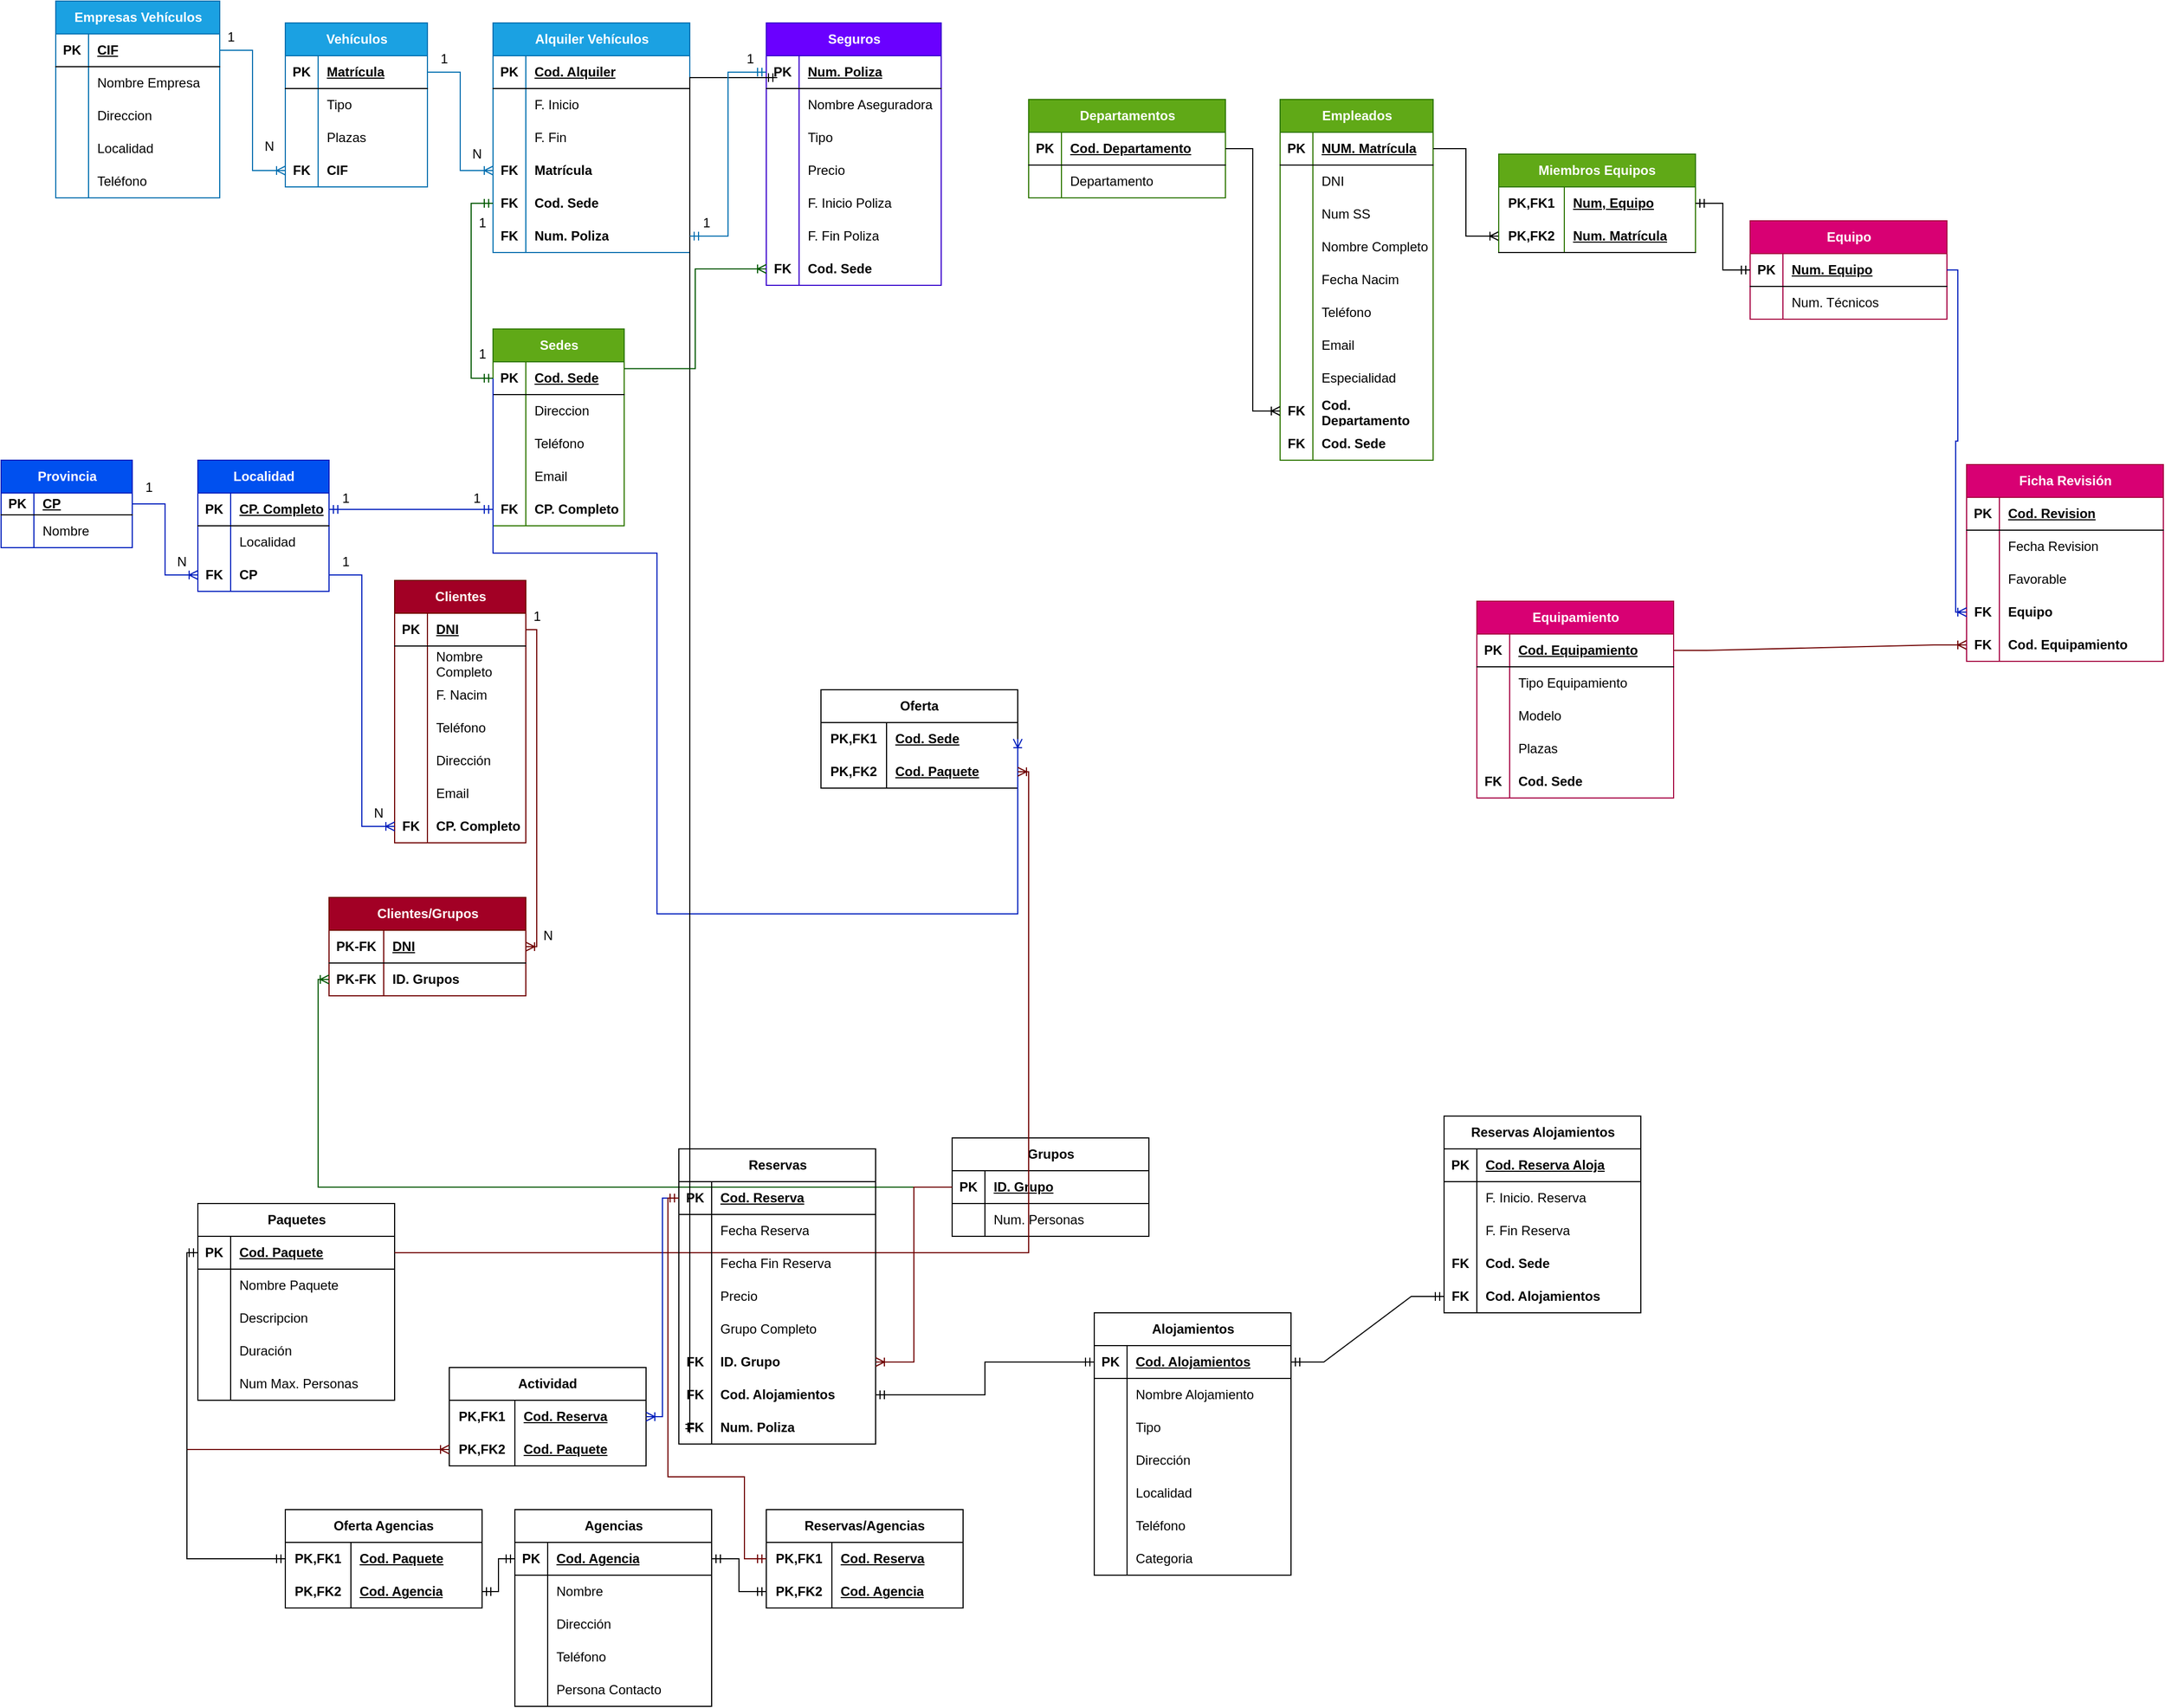 <mxfile version="24.7.17">
  <diagram id="R2lEEEUBdFMjLlhIrx00" name="Page-1">
    <mxGraphModel dx="1077" dy="434" grid="1" gridSize="10" guides="1" tooltips="1" connect="1" arrows="1" fold="1" page="1" pageScale="1" pageWidth="3300" pageHeight="2339" math="0" shadow="0" extFonts="Permanent Marker^https://fonts.googleapis.com/css?family=Permanent+Marker">
      <root>
        <mxCell id="0" />
        <mxCell id="1" parent="0" />
        <mxCell id="ClBtlPU0NAIV4Y1yY4Z2-1" value="Sedes" style="shape=table;startSize=30;container=1;collapsible=1;childLayout=tableLayout;fixedRows=1;rowLines=0;fontStyle=1;align=center;resizeLast=1;html=1;fillColor=#60a917;fontColor=#ffffff;strokeColor=#2D7600;" parent="1" vertex="1">
          <mxGeometry x="910" y="360" width="120" height="180" as="geometry" />
        </mxCell>
        <mxCell id="ClBtlPU0NAIV4Y1yY4Z2-2" value="" style="shape=tableRow;horizontal=0;startSize=0;swimlaneHead=0;swimlaneBody=0;fillColor=none;collapsible=0;dropTarget=0;points=[[0,0.5],[1,0.5]];portConstraint=eastwest;top=0;left=0;right=0;bottom=1;" parent="ClBtlPU0NAIV4Y1yY4Z2-1" vertex="1">
          <mxGeometry y="30" width="120" height="30" as="geometry" />
        </mxCell>
        <mxCell id="ClBtlPU0NAIV4Y1yY4Z2-3" value="PK" style="shape=partialRectangle;connectable=0;fillColor=none;top=0;left=0;bottom=0;right=0;fontStyle=1;overflow=hidden;whiteSpace=wrap;html=1;" parent="ClBtlPU0NAIV4Y1yY4Z2-2" vertex="1">
          <mxGeometry width="30" height="30" as="geometry">
            <mxRectangle width="30" height="30" as="alternateBounds" />
          </mxGeometry>
        </mxCell>
        <mxCell id="ClBtlPU0NAIV4Y1yY4Z2-4" value="Cod. Sede" style="shape=partialRectangle;connectable=0;fillColor=none;top=0;left=0;bottom=0;right=0;align=left;spacingLeft=6;fontStyle=5;overflow=hidden;whiteSpace=wrap;html=1;" parent="ClBtlPU0NAIV4Y1yY4Z2-2" vertex="1">
          <mxGeometry x="30" width="90" height="30" as="geometry">
            <mxRectangle width="90" height="30" as="alternateBounds" />
          </mxGeometry>
        </mxCell>
        <mxCell id="ClBtlPU0NAIV4Y1yY4Z2-5" value="" style="shape=tableRow;horizontal=0;startSize=0;swimlaneHead=0;swimlaneBody=0;fillColor=none;collapsible=0;dropTarget=0;points=[[0,0.5],[1,0.5]];portConstraint=eastwest;top=0;left=0;right=0;bottom=0;" parent="ClBtlPU0NAIV4Y1yY4Z2-1" vertex="1">
          <mxGeometry y="60" width="120" height="30" as="geometry" />
        </mxCell>
        <mxCell id="ClBtlPU0NAIV4Y1yY4Z2-6" value="" style="shape=partialRectangle;connectable=0;fillColor=none;top=0;left=0;bottom=0;right=0;editable=1;overflow=hidden;whiteSpace=wrap;html=1;" parent="ClBtlPU0NAIV4Y1yY4Z2-5" vertex="1">
          <mxGeometry width="30" height="30" as="geometry">
            <mxRectangle width="30" height="30" as="alternateBounds" />
          </mxGeometry>
        </mxCell>
        <mxCell id="ClBtlPU0NAIV4Y1yY4Z2-7" value="Direccion" style="shape=partialRectangle;connectable=0;fillColor=none;top=0;left=0;bottom=0;right=0;align=left;spacingLeft=6;overflow=hidden;whiteSpace=wrap;html=1;" parent="ClBtlPU0NAIV4Y1yY4Z2-5" vertex="1">
          <mxGeometry x="30" width="90" height="30" as="geometry">
            <mxRectangle width="90" height="30" as="alternateBounds" />
          </mxGeometry>
        </mxCell>
        <mxCell id="ClBtlPU0NAIV4Y1yY4Z2-8" value="" style="shape=tableRow;horizontal=0;startSize=0;swimlaneHead=0;swimlaneBody=0;fillColor=none;collapsible=0;dropTarget=0;points=[[0,0.5],[1,0.5]];portConstraint=eastwest;top=0;left=0;right=0;bottom=0;" parent="ClBtlPU0NAIV4Y1yY4Z2-1" vertex="1">
          <mxGeometry y="90" width="120" height="30" as="geometry" />
        </mxCell>
        <mxCell id="ClBtlPU0NAIV4Y1yY4Z2-9" value="" style="shape=partialRectangle;connectable=0;fillColor=none;top=0;left=0;bottom=0;right=0;editable=1;overflow=hidden;whiteSpace=wrap;html=1;" parent="ClBtlPU0NAIV4Y1yY4Z2-8" vertex="1">
          <mxGeometry width="30" height="30" as="geometry">
            <mxRectangle width="30" height="30" as="alternateBounds" />
          </mxGeometry>
        </mxCell>
        <mxCell id="ClBtlPU0NAIV4Y1yY4Z2-10" value="Teléfono" style="shape=partialRectangle;connectable=0;fillColor=none;top=0;left=0;bottom=0;right=0;align=left;spacingLeft=6;overflow=hidden;whiteSpace=wrap;html=1;" parent="ClBtlPU0NAIV4Y1yY4Z2-8" vertex="1">
          <mxGeometry x="30" width="90" height="30" as="geometry">
            <mxRectangle width="90" height="30" as="alternateBounds" />
          </mxGeometry>
        </mxCell>
        <mxCell id="ClBtlPU0NAIV4Y1yY4Z2-11" value="" style="shape=tableRow;horizontal=0;startSize=0;swimlaneHead=0;swimlaneBody=0;fillColor=none;collapsible=0;dropTarget=0;points=[[0,0.5],[1,0.5]];portConstraint=eastwest;top=0;left=0;right=0;bottom=0;" parent="ClBtlPU0NAIV4Y1yY4Z2-1" vertex="1">
          <mxGeometry y="120" width="120" height="30" as="geometry" />
        </mxCell>
        <mxCell id="ClBtlPU0NAIV4Y1yY4Z2-12" value="" style="shape=partialRectangle;connectable=0;fillColor=none;top=0;left=0;bottom=0;right=0;editable=1;overflow=hidden;whiteSpace=wrap;html=1;" parent="ClBtlPU0NAIV4Y1yY4Z2-11" vertex="1">
          <mxGeometry width="30" height="30" as="geometry">
            <mxRectangle width="30" height="30" as="alternateBounds" />
          </mxGeometry>
        </mxCell>
        <mxCell id="ClBtlPU0NAIV4Y1yY4Z2-13" value="Email" style="shape=partialRectangle;connectable=0;fillColor=none;top=0;left=0;bottom=0;right=0;align=left;spacingLeft=6;overflow=hidden;whiteSpace=wrap;html=1;" parent="ClBtlPU0NAIV4Y1yY4Z2-11" vertex="1">
          <mxGeometry x="30" width="90" height="30" as="geometry">
            <mxRectangle width="90" height="30" as="alternateBounds" />
          </mxGeometry>
        </mxCell>
        <mxCell id="ClBtlPU0NAIV4Y1yY4Z2-14" style="shape=tableRow;horizontal=0;startSize=0;swimlaneHead=0;swimlaneBody=0;fillColor=none;collapsible=0;dropTarget=0;points=[[0,0.5],[1,0.5]];portConstraint=eastwest;top=0;left=0;right=0;bottom=0;" parent="ClBtlPU0NAIV4Y1yY4Z2-1" vertex="1">
          <mxGeometry y="150" width="120" height="30" as="geometry" />
        </mxCell>
        <mxCell id="ClBtlPU0NAIV4Y1yY4Z2-15" value="&lt;b&gt;FK&lt;/b&gt;" style="shape=partialRectangle;connectable=0;fillColor=none;top=0;left=0;bottom=0;right=0;editable=1;overflow=hidden;whiteSpace=wrap;html=1;" parent="ClBtlPU0NAIV4Y1yY4Z2-14" vertex="1">
          <mxGeometry width="30" height="30" as="geometry">
            <mxRectangle width="30" height="30" as="alternateBounds" />
          </mxGeometry>
        </mxCell>
        <mxCell id="ClBtlPU0NAIV4Y1yY4Z2-16" value="&lt;b&gt;CP. Completo&lt;/b&gt;" style="shape=partialRectangle;connectable=0;fillColor=none;top=0;left=0;bottom=0;right=0;align=left;spacingLeft=6;overflow=hidden;whiteSpace=wrap;html=1;" parent="ClBtlPU0NAIV4Y1yY4Z2-14" vertex="1">
          <mxGeometry x="30" width="90" height="30" as="geometry">
            <mxRectangle width="90" height="30" as="alternateBounds" />
          </mxGeometry>
        </mxCell>
        <mxCell id="ClBtlPU0NAIV4Y1yY4Z2-17" value="Localidad" style="shape=table;startSize=30;container=1;collapsible=1;childLayout=tableLayout;fixedRows=1;rowLines=0;fontStyle=1;align=center;resizeLast=1;html=1;fillColor=#0050ef;fontColor=#ffffff;strokeColor=#001DBC;" parent="1" vertex="1">
          <mxGeometry x="640" y="480" width="120" height="120" as="geometry" />
        </mxCell>
        <mxCell id="ClBtlPU0NAIV4Y1yY4Z2-18" value="" style="shape=tableRow;horizontal=0;startSize=0;swimlaneHead=0;swimlaneBody=0;fillColor=none;collapsible=0;dropTarget=0;points=[[0,0.5],[1,0.5]];portConstraint=eastwest;top=0;left=0;right=0;bottom=1;" parent="ClBtlPU0NAIV4Y1yY4Z2-17" vertex="1">
          <mxGeometry y="30" width="120" height="30" as="geometry" />
        </mxCell>
        <mxCell id="ClBtlPU0NAIV4Y1yY4Z2-19" value="PK" style="shape=partialRectangle;connectable=0;fillColor=none;top=0;left=0;bottom=0;right=0;fontStyle=1;overflow=hidden;whiteSpace=wrap;html=1;" parent="ClBtlPU0NAIV4Y1yY4Z2-18" vertex="1">
          <mxGeometry width="30" height="30" as="geometry">
            <mxRectangle width="30" height="30" as="alternateBounds" />
          </mxGeometry>
        </mxCell>
        <mxCell id="ClBtlPU0NAIV4Y1yY4Z2-20" value="CP. Completo" style="shape=partialRectangle;connectable=0;fillColor=none;top=0;left=0;bottom=0;right=0;align=left;spacingLeft=6;fontStyle=5;overflow=hidden;whiteSpace=wrap;html=1;" parent="ClBtlPU0NAIV4Y1yY4Z2-18" vertex="1">
          <mxGeometry x="30" width="90" height="30" as="geometry">
            <mxRectangle width="90" height="30" as="alternateBounds" />
          </mxGeometry>
        </mxCell>
        <mxCell id="ClBtlPU0NAIV4Y1yY4Z2-21" value="" style="shape=tableRow;horizontal=0;startSize=0;swimlaneHead=0;swimlaneBody=0;fillColor=none;collapsible=0;dropTarget=0;points=[[0,0.5],[1,0.5]];portConstraint=eastwest;top=0;left=0;right=0;bottom=0;" parent="ClBtlPU0NAIV4Y1yY4Z2-17" vertex="1">
          <mxGeometry y="60" width="120" height="30" as="geometry" />
        </mxCell>
        <mxCell id="ClBtlPU0NAIV4Y1yY4Z2-22" value="" style="shape=partialRectangle;connectable=0;fillColor=none;top=0;left=0;bottom=0;right=0;editable=1;overflow=hidden;whiteSpace=wrap;html=1;" parent="ClBtlPU0NAIV4Y1yY4Z2-21" vertex="1">
          <mxGeometry width="30" height="30" as="geometry">
            <mxRectangle width="30" height="30" as="alternateBounds" />
          </mxGeometry>
        </mxCell>
        <mxCell id="ClBtlPU0NAIV4Y1yY4Z2-23" value="Localidad" style="shape=partialRectangle;connectable=0;fillColor=none;top=0;left=0;bottom=0;right=0;align=left;spacingLeft=6;overflow=hidden;whiteSpace=wrap;html=1;" parent="ClBtlPU0NAIV4Y1yY4Z2-21" vertex="1">
          <mxGeometry x="30" width="90" height="30" as="geometry">
            <mxRectangle width="90" height="30" as="alternateBounds" />
          </mxGeometry>
        </mxCell>
        <mxCell id="ClBtlPU0NAIV4Y1yY4Z2-24" value="" style="shape=tableRow;horizontal=0;startSize=0;swimlaneHead=0;swimlaneBody=0;fillColor=none;collapsible=0;dropTarget=0;points=[[0,0.5],[1,0.5]];portConstraint=eastwest;top=0;left=0;right=0;bottom=0;" parent="ClBtlPU0NAIV4Y1yY4Z2-17" vertex="1">
          <mxGeometry y="90" width="120" height="30" as="geometry" />
        </mxCell>
        <mxCell id="ClBtlPU0NAIV4Y1yY4Z2-25" value="&lt;b&gt;FK&lt;/b&gt;" style="shape=partialRectangle;connectable=0;fillColor=none;top=0;left=0;bottom=0;right=0;editable=1;overflow=hidden;whiteSpace=wrap;html=1;" parent="ClBtlPU0NAIV4Y1yY4Z2-24" vertex="1">
          <mxGeometry width="30" height="30" as="geometry">
            <mxRectangle width="30" height="30" as="alternateBounds" />
          </mxGeometry>
        </mxCell>
        <mxCell id="ClBtlPU0NAIV4Y1yY4Z2-26" value="&lt;b&gt;CP&lt;/b&gt;" style="shape=partialRectangle;connectable=0;fillColor=none;top=0;left=0;bottom=0;right=0;align=left;spacingLeft=6;overflow=hidden;whiteSpace=wrap;html=1;" parent="ClBtlPU0NAIV4Y1yY4Z2-24" vertex="1">
          <mxGeometry x="30" width="90" height="30" as="geometry">
            <mxRectangle width="90" height="30" as="alternateBounds" />
          </mxGeometry>
        </mxCell>
        <mxCell id="ClBtlPU0NAIV4Y1yY4Z2-31" value="Provincia" style="shape=table;startSize=30;container=1;collapsible=1;childLayout=tableLayout;fixedRows=1;rowLines=0;fontStyle=1;align=center;resizeLast=1;html=1;fillColor=#0050ef;fontColor=#ffffff;strokeColor=#001DBC;" parent="1" vertex="1">
          <mxGeometry x="460" y="480" width="120" height="80" as="geometry" />
        </mxCell>
        <mxCell id="ClBtlPU0NAIV4Y1yY4Z2-32" value="" style="shape=tableRow;horizontal=0;startSize=0;swimlaneHead=0;swimlaneBody=0;fillColor=none;collapsible=0;dropTarget=0;points=[[0,0.5],[1,0.5]];portConstraint=eastwest;top=0;left=0;right=0;bottom=1;" parent="ClBtlPU0NAIV4Y1yY4Z2-31" vertex="1">
          <mxGeometry y="30" width="120" height="20" as="geometry" />
        </mxCell>
        <mxCell id="ClBtlPU0NAIV4Y1yY4Z2-33" value="PK" style="shape=partialRectangle;connectable=0;fillColor=none;top=0;left=0;bottom=0;right=0;fontStyle=1;overflow=hidden;whiteSpace=wrap;html=1;" parent="ClBtlPU0NAIV4Y1yY4Z2-32" vertex="1">
          <mxGeometry width="30" height="20" as="geometry">
            <mxRectangle width="30" height="20" as="alternateBounds" />
          </mxGeometry>
        </mxCell>
        <mxCell id="ClBtlPU0NAIV4Y1yY4Z2-34" value="CP" style="shape=partialRectangle;connectable=0;fillColor=none;top=0;left=0;bottom=0;right=0;align=left;spacingLeft=6;fontStyle=5;overflow=hidden;whiteSpace=wrap;html=1;" parent="ClBtlPU0NAIV4Y1yY4Z2-32" vertex="1">
          <mxGeometry x="30" width="90" height="20" as="geometry">
            <mxRectangle width="90" height="20" as="alternateBounds" />
          </mxGeometry>
        </mxCell>
        <mxCell id="ClBtlPU0NAIV4Y1yY4Z2-35" value="" style="shape=tableRow;horizontal=0;startSize=0;swimlaneHead=0;swimlaneBody=0;fillColor=none;collapsible=0;dropTarget=0;points=[[0,0.5],[1,0.5]];portConstraint=eastwest;top=0;left=0;right=0;bottom=0;" parent="ClBtlPU0NAIV4Y1yY4Z2-31" vertex="1">
          <mxGeometry y="50" width="120" height="30" as="geometry" />
        </mxCell>
        <mxCell id="ClBtlPU0NAIV4Y1yY4Z2-36" value="" style="shape=partialRectangle;connectable=0;fillColor=none;top=0;left=0;bottom=0;right=0;editable=1;overflow=hidden;whiteSpace=wrap;html=1;" parent="ClBtlPU0NAIV4Y1yY4Z2-35" vertex="1">
          <mxGeometry width="30" height="30" as="geometry">
            <mxRectangle width="30" height="30" as="alternateBounds" />
          </mxGeometry>
        </mxCell>
        <mxCell id="ClBtlPU0NAIV4Y1yY4Z2-37" value="Nombre" style="shape=partialRectangle;connectable=0;fillColor=none;top=0;left=0;bottom=0;right=0;align=left;spacingLeft=6;overflow=hidden;whiteSpace=wrap;html=1;" parent="ClBtlPU0NAIV4Y1yY4Z2-35" vertex="1">
          <mxGeometry x="30" width="90" height="30" as="geometry">
            <mxRectangle width="90" height="30" as="alternateBounds" />
          </mxGeometry>
        </mxCell>
        <mxCell id="ClBtlPU0NAIV4Y1yY4Z2-44" value="" style="edgeStyle=entityRelationEdgeStyle;fontSize=12;html=1;endArrow=ERoneToMany;rounded=0;exitX=1;exitY=0.5;exitDx=0;exitDy=0;entryX=0;entryY=0.5;entryDx=0;entryDy=0;fillColor=#0050ef;strokeColor=#001DBC;" parent="1" source="ClBtlPU0NAIV4Y1yY4Z2-32" target="ClBtlPU0NAIV4Y1yY4Z2-24" edge="1">
          <mxGeometry width="100" height="100" relative="1" as="geometry">
            <mxPoint x="1030" y="600" as="sourcePoint" />
            <mxPoint x="1130" y="500" as="targetPoint" />
          </mxGeometry>
        </mxCell>
        <mxCell id="ClBtlPU0NAIV4Y1yY4Z2-46" value="Clientes" style="shape=table;startSize=30;container=1;collapsible=1;childLayout=tableLayout;fixedRows=1;rowLines=0;fontStyle=1;align=center;resizeLast=1;html=1;spacing=0;fillColor=#a20025;fontColor=#ffffff;strokeColor=#6F0000;" parent="1" vertex="1">
          <mxGeometry x="820" y="590" width="120" height="240" as="geometry" />
        </mxCell>
        <mxCell id="ClBtlPU0NAIV4Y1yY4Z2-47" value="" style="shape=tableRow;horizontal=0;startSize=0;swimlaneHead=0;swimlaneBody=0;fillColor=none;collapsible=0;dropTarget=0;points=[[0,0.5],[1,0.5]];portConstraint=eastwest;top=0;left=0;right=0;bottom=1;" parent="ClBtlPU0NAIV4Y1yY4Z2-46" vertex="1">
          <mxGeometry y="30" width="120" height="30" as="geometry" />
        </mxCell>
        <mxCell id="ClBtlPU0NAIV4Y1yY4Z2-48" value="PK" style="shape=partialRectangle;connectable=0;fillColor=none;top=0;left=0;bottom=0;right=0;fontStyle=1;overflow=hidden;whiteSpace=wrap;html=1;" parent="ClBtlPU0NAIV4Y1yY4Z2-47" vertex="1">
          <mxGeometry width="30" height="30" as="geometry">
            <mxRectangle width="30" height="30" as="alternateBounds" />
          </mxGeometry>
        </mxCell>
        <mxCell id="ClBtlPU0NAIV4Y1yY4Z2-49" value="DNI" style="shape=partialRectangle;connectable=0;fillColor=none;top=0;left=0;bottom=0;right=0;align=left;spacingLeft=6;fontStyle=5;overflow=hidden;whiteSpace=wrap;html=1;" parent="ClBtlPU0NAIV4Y1yY4Z2-47" vertex="1">
          <mxGeometry x="30" width="90" height="30" as="geometry">
            <mxRectangle width="90" height="30" as="alternateBounds" />
          </mxGeometry>
        </mxCell>
        <mxCell id="ClBtlPU0NAIV4Y1yY4Z2-50" value="" style="shape=tableRow;horizontal=0;startSize=0;swimlaneHead=0;swimlaneBody=0;fillColor=none;collapsible=0;dropTarget=0;points=[[0,0.5],[1,0.5]];portConstraint=eastwest;top=0;left=0;right=0;bottom=0;" parent="ClBtlPU0NAIV4Y1yY4Z2-46" vertex="1">
          <mxGeometry y="60" width="120" height="30" as="geometry" />
        </mxCell>
        <mxCell id="ClBtlPU0NAIV4Y1yY4Z2-51" value="" style="shape=partialRectangle;connectable=0;fillColor=none;top=0;left=0;bottom=0;right=0;editable=1;overflow=hidden;whiteSpace=wrap;html=1;" parent="ClBtlPU0NAIV4Y1yY4Z2-50" vertex="1">
          <mxGeometry width="30" height="30" as="geometry">
            <mxRectangle width="30" height="30" as="alternateBounds" />
          </mxGeometry>
        </mxCell>
        <mxCell id="ClBtlPU0NAIV4Y1yY4Z2-52" value="Nombre Completo" style="shape=partialRectangle;connectable=0;fillColor=none;top=0;left=0;bottom=0;right=0;align=left;spacingLeft=6;overflow=hidden;whiteSpace=wrap;html=1;" parent="ClBtlPU0NAIV4Y1yY4Z2-50" vertex="1">
          <mxGeometry x="30" width="90" height="30" as="geometry">
            <mxRectangle width="90" height="30" as="alternateBounds" />
          </mxGeometry>
        </mxCell>
        <mxCell id="ClBtlPU0NAIV4Y1yY4Z2-53" value="" style="shape=tableRow;horizontal=0;startSize=0;swimlaneHead=0;swimlaneBody=0;fillColor=none;collapsible=0;dropTarget=0;points=[[0,0.5],[1,0.5]];portConstraint=eastwest;top=0;left=0;right=0;bottom=0;" parent="ClBtlPU0NAIV4Y1yY4Z2-46" vertex="1">
          <mxGeometry y="90" width="120" height="30" as="geometry" />
        </mxCell>
        <mxCell id="ClBtlPU0NAIV4Y1yY4Z2-54" value="" style="shape=partialRectangle;connectable=0;fillColor=none;top=0;left=0;bottom=0;right=0;editable=1;overflow=hidden;whiteSpace=wrap;html=1;" parent="ClBtlPU0NAIV4Y1yY4Z2-53" vertex="1">
          <mxGeometry width="30" height="30" as="geometry">
            <mxRectangle width="30" height="30" as="alternateBounds" />
          </mxGeometry>
        </mxCell>
        <mxCell id="ClBtlPU0NAIV4Y1yY4Z2-55" value="F. Nacim" style="shape=partialRectangle;connectable=0;fillColor=none;top=0;left=0;bottom=0;right=0;align=left;spacingLeft=6;overflow=hidden;whiteSpace=wrap;html=1;" parent="ClBtlPU0NAIV4Y1yY4Z2-53" vertex="1">
          <mxGeometry x="30" width="90" height="30" as="geometry">
            <mxRectangle width="90" height="30" as="alternateBounds" />
          </mxGeometry>
        </mxCell>
        <mxCell id="ClBtlPU0NAIV4Y1yY4Z2-56" value="" style="shape=tableRow;horizontal=0;startSize=0;swimlaneHead=0;swimlaneBody=0;fillColor=none;collapsible=0;dropTarget=0;points=[[0,0.5],[1,0.5]];portConstraint=eastwest;top=0;left=0;right=0;bottom=0;" parent="ClBtlPU0NAIV4Y1yY4Z2-46" vertex="1">
          <mxGeometry y="120" width="120" height="30" as="geometry" />
        </mxCell>
        <mxCell id="ClBtlPU0NAIV4Y1yY4Z2-57" value="" style="shape=partialRectangle;connectable=0;fillColor=none;top=0;left=0;bottom=0;right=0;editable=1;overflow=hidden;whiteSpace=wrap;html=1;" parent="ClBtlPU0NAIV4Y1yY4Z2-56" vertex="1">
          <mxGeometry width="30" height="30" as="geometry">
            <mxRectangle width="30" height="30" as="alternateBounds" />
          </mxGeometry>
        </mxCell>
        <mxCell id="ClBtlPU0NAIV4Y1yY4Z2-58" value="Teléfono" style="shape=partialRectangle;connectable=0;fillColor=none;top=0;left=0;bottom=0;right=0;align=left;spacingLeft=6;overflow=hidden;whiteSpace=wrap;html=1;" parent="ClBtlPU0NAIV4Y1yY4Z2-56" vertex="1">
          <mxGeometry x="30" width="90" height="30" as="geometry">
            <mxRectangle width="90" height="30" as="alternateBounds" />
          </mxGeometry>
        </mxCell>
        <mxCell id="ClBtlPU0NAIV4Y1yY4Z2-59" style="shape=tableRow;horizontal=0;startSize=0;swimlaneHead=0;swimlaneBody=0;fillColor=none;collapsible=0;dropTarget=0;points=[[0,0.5],[1,0.5]];portConstraint=eastwest;top=0;left=0;right=0;bottom=0;" parent="ClBtlPU0NAIV4Y1yY4Z2-46" vertex="1">
          <mxGeometry y="150" width="120" height="30" as="geometry" />
        </mxCell>
        <mxCell id="ClBtlPU0NAIV4Y1yY4Z2-60" style="shape=partialRectangle;connectable=0;fillColor=none;top=0;left=0;bottom=0;right=0;editable=1;overflow=hidden;whiteSpace=wrap;html=1;" parent="ClBtlPU0NAIV4Y1yY4Z2-59" vertex="1">
          <mxGeometry width="30" height="30" as="geometry">
            <mxRectangle width="30" height="30" as="alternateBounds" />
          </mxGeometry>
        </mxCell>
        <mxCell id="ClBtlPU0NAIV4Y1yY4Z2-61" value="Dirección" style="shape=partialRectangle;connectable=0;fillColor=none;top=0;left=0;bottom=0;right=0;align=left;spacingLeft=6;overflow=hidden;whiteSpace=wrap;html=1;" parent="ClBtlPU0NAIV4Y1yY4Z2-59" vertex="1">
          <mxGeometry x="30" width="90" height="30" as="geometry">
            <mxRectangle width="90" height="30" as="alternateBounds" />
          </mxGeometry>
        </mxCell>
        <mxCell id="ClBtlPU0NAIV4Y1yY4Z2-62" style="shape=tableRow;horizontal=0;startSize=0;swimlaneHead=0;swimlaneBody=0;fillColor=none;collapsible=0;dropTarget=0;points=[[0,0.5],[1,0.5]];portConstraint=eastwest;top=0;left=0;right=0;bottom=0;" parent="ClBtlPU0NAIV4Y1yY4Z2-46" vertex="1">
          <mxGeometry y="180" width="120" height="30" as="geometry" />
        </mxCell>
        <mxCell id="ClBtlPU0NAIV4Y1yY4Z2-63" style="shape=partialRectangle;connectable=0;fillColor=none;top=0;left=0;bottom=0;right=0;editable=1;overflow=hidden;whiteSpace=wrap;html=1;" parent="ClBtlPU0NAIV4Y1yY4Z2-62" vertex="1">
          <mxGeometry width="30" height="30" as="geometry">
            <mxRectangle width="30" height="30" as="alternateBounds" />
          </mxGeometry>
        </mxCell>
        <mxCell id="ClBtlPU0NAIV4Y1yY4Z2-64" value="Email" style="shape=partialRectangle;connectable=0;fillColor=none;top=0;left=0;bottom=0;right=0;align=left;spacingLeft=6;overflow=hidden;whiteSpace=wrap;html=1;" parent="ClBtlPU0NAIV4Y1yY4Z2-62" vertex="1">
          <mxGeometry x="30" width="90" height="30" as="geometry">
            <mxRectangle width="90" height="30" as="alternateBounds" />
          </mxGeometry>
        </mxCell>
        <mxCell id="ClBtlPU0NAIV4Y1yY4Z2-65" style="shape=tableRow;horizontal=0;startSize=0;swimlaneHead=0;swimlaneBody=0;fillColor=none;collapsible=0;dropTarget=0;points=[[0,0.5],[1,0.5]];portConstraint=eastwest;top=0;left=0;right=0;bottom=0;" parent="ClBtlPU0NAIV4Y1yY4Z2-46" vertex="1">
          <mxGeometry y="210" width="120" height="30" as="geometry" />
        </mxCell>
        <mxCell id="ClBtlPU0NAIV4Y1yY4Z2-66" value="&lt;b&gt;FK&lt;/b&gt;" style="shape=partialRectangle;connectable=0;fillColor=none;top=0;left=0;bottom=0;right=0;editable=1;overflow=hidden;whiteSpace=wrap;html=1;" parent="ClBtlPU0NAIV4Y1yY4Z2-65" vertex="1">
          <mxGeometry width="30" height="30" as="geometry">
            <mxRectangle width="30" height="30" as="alternateBounds" />
          </mxGeometry>
        </mxCell>
        <mxCell id="ClBtlPU0NAIV4Y1yY4Z2-67" value="&lt;b&gt;CP. Completo&lt;/b&gt;" style="shape=partialRectangle;connectable=0;fillColor=none;top=0;left=0;bottom=0;right=0;align=left;spacingLeft=6;overflow=hidden;whiteSpace=wrap;html=1;" parent="ClBtlPU0NAIV4Y1yY4Z2-65" vertex="1">
          <mxGeometry x="30" width="90" height="30" as="geometry">
            <mxRectangle width="90" height="30" as="alternateBounds" />
          </mxGeometry>
        </mxCell>
        <mxCell id="ClBtlPU0NAIV4Y1yY4Z2-68" value="" style="edgeStyle=entityRelationEdgeStyle;fontSize=12;html=1;endArrow=ERoneToMany;rounded=0;entryX=0;entryY=0.5;entryDx=0;entryDy=0;exitX=1;exitY=0.5;exitDx=0;exitDy=0;fillColor=#0050ef;strokeColor=#001DBC;" parent="1" source="ClBtlPU0NAIV4Y1yY4Z2-24" target="ClBtlPU0NAIV4Y1yY4Z2-65" edge="1">
          <mxGeometry width="100" height="100" relative="1" as="geometry">
            <mxPoint x="920" y="920" as="sourcePoint" />
            <mxPoint x="1020" y="820" as="targetPoint" />
          </mxGeometry>
        </mxCell>
        <mxCell id="ClBtlPU0NAIV4Y1yY4Z2-69" value="Empleados" style="shape=table;startSize=30;container=1;collapsible=1;childLayout=tableLayout;fixedRows=1;rowLines=0;fontStyle=1;align=center;resizeLast=1;html=1;fillColor=#60a917;fontColor=#ffffff;strokeColor=#2D7600;" parent="1" vertex="1">
          <mxGeometry x="1630" y="150" width="140" height="330" as="geometry" />
        </mxCell>
        <mxCell id="ClBtlPU0NAIV4Y1yY4Z2-70" value="" style="shape=tableRow;horizontal=0;startSize=0;swimlaneHead=0;swimlaneBody=0;fillColor=none;collapsible=0;dropTarget=0;points=[[0,0.5],[1,0.5]];portConstraint=eastwest;top=0;left=0;right=0;bottom=1;" parent="ClBtlPU0NAIV4Y1yY4Z2-69" vertex="1">
          <mxGeometry y="30" width="140" height="30" as="geometry" />
        </mxCell>
        <mxCell id="ClBtlPU0NAIV4Y1yY4Z2-71" value="PK" style="shape=partialRectangle;connectable=0;fillColor=none;top=0;left=0;bottom=0;right=0;fontStyle=1;overflow=hidden;whiteSpace=wrap;html=1;" parent="ClBtlPU0NAIV4Y1yY4Z2-70" vertex="1">
          <mxGeometry width="30" height="30" as="geometry">
            <mxRectangle width="30" height="30" as="alternateBounds" />
          </mxGeometry>
        </mxCell>
        <mxCell id="ClBtlPU0NAIV4Y1yY4Z2-72" value="NUM. Matrícula" style="shape=partialRectangle;connectable=0;fillColor=none;top=0;left=0;bottom=0;right=0;align=left;spacingLeft=6;fontStyle=5;overflow=hidden;whiteSpace=wrap;html=1;" parent="ClBtlPU0NAIV4Y1yY4Z2-70" vertex="1">
          <mxGeometry x="30" width="110" height="30" as="geometry">
            <mxRectangle width="110" height="30" as="alternateBounds" />
          </mxGeometry>
        </mxCell>
        <mxCell id="ClBtlPU0NAIV4Y1yY4Z2-73" value="" style="shape=tableRow;horizontal=0;startSize=0;swimlaneHead=0;swimlaneBody=0;fillColor=none;collapsible=0;dropTarget=0;points=[[0,0.5],[1,0.5]];portConstraint=eastwest;top=0;left=0;right=0;bottom=0;" parent="ClBtlPU0NAIV4Y1yY4Z2-69" vertex="1">
          <mxGeometry y="60" width="140" height="30" as="geometry" />
        </mxCell>
        <mxCell id="ClBtlPU0NAIV4Y1yY4Z2-74" value="" style="shape=partialRectangle;connectable=0;fillColor=none;top=0;left=0;bottom=0;right=0;editable=1;overflow=hidden;whiteSpace=wrap;html=1;" parent="ClBtlPU0NAIV4Y1yY4Z2-73" vertex="1">
          <mxGeometry width="30" height="30" as="geometry">
            <mxRectangle width="30" height="30" as="alternateBounds" />
          </mxGeometry>
        </mxCell>
        <mxCell id="ClBtlPU0NAIV4Y1yY4Z2-75" value="DNI" style="shape=partialRectangle;connectable=0;fillColor=none;top=0;left=0;bottom=0;right=0;align=left;spacingLeft=6;overflow=hidden;whiteSpace=wrap;html=1;" parent="ClBtlPU0NAIV4Y1yY4Z2-73" vertex="1">
          <mxGeometry x="30" width="110" height="30" as="geometry">
            <mxRectangle width="110" height="30" as="alternateBounds" />
          </mxGeometry>
        </mxCell>
        <mxCell id="ClBtlPU0NAIV4Y1yY4Z2-76" value="" style="shape=tableRow;horizontal=0;startSize=0;swimlaneHead=0;swimlaneBody=0;fillColor=none;collapsible=0;dropTarget=0;points=[[0,0.5],[1,0.5]];portConstraint=eastwest;top=0;left=0;right=0;bottom=0;" parent="ClBtlPU0NAIV4Y1yY4Z2-69" vertex="1">
          <mxGeometry y="90" width="140" height="30" as="geometry" />
        </mxCell>
        <mxCell id="ClBtlPU0NAIV4Y1yY4Z2-77" value="" style="shape=partialRectangle;connectable=0;fillColor=none;top=0;left=0;bottom=0;right=0;editable=1;overflow=hidden;whiteSpace=wrap;html=1;" parent="ClBtlPU0NAIV4Y1yY4Z2-76" vertex="1">
          <mxGeometry width="30" height="30" as="geometry">
            <mxRectangle width="30" height="30" as="alternateBounds" />
          </mxGeometry>
        </mxCell>
        <mxCell id="ClBtlPU0NAIV4Y1yY4Z2-78" value="Num SS" style="shape=partialRectangle;connectable=0;fillColor=none;top=0;left=0;bottom=0;right=0;align=left;spacingLeft=6;overflow=hidden;whiteSpace=wrap;html=1;" parent="ClBtlPU0NAIV4Y1yY4Z2-76" vertex="1">
          <mxGeometry x="30" width="110" height="30" as="geometry">
            <mxRectangle width="110" height="30" as="alternateBounds" />
          </mxGeometry>
        </mxCell>
        <mxCell id="ClBtlPU0NAIV4Y1yY4Z2-79" value="" style="shape=tableRow;horizontal=0;startSize=0;swimlaneHead=0;swimlaneBody=0;fillColor=none;collapsible=0;dropTarget=0;points=[[0,0.5],[1,0.5]];portConstraint=eastwest;top=0;left=0;right=0;bottom=0;" parent="ClBtlPU0NAIV4Y1yY4Z2-69" vertex="1">
          <mxGeometry y="120" width="140" height="30" as="geometry" />
        </mxCell>
        <mxCell id="ClBtlPU0NAIV4Y1yY4Z2-80" value="" style="shape=partialRectangle;connectable=0;fillColor=none;top=0;left=0;bottom=0;right=0;editable=1;overflow=hidden;whiteSpace=wrap;html=1;" parent="ClBtlPU0NAIV4Y1yY4Z2-79" vertex="1">
          <mxGeometry width="30" height="30" as="geometry">
            <mxRectangle width="30" height="30" as="alternateBounds" />
          </mxGeometry>
        </mxCell>
        <mxCell id="ClBtlPU0NAIV4Y1yY4Z2-81" value="Nombre Completo" style="shape=partialRectangle;connectable=0;fillColor=none;top=0;left=0;bottom=0;right=0;align=left;spacingLeft=6;overflow=hidden;whiteSpace=wrap;html=1;" parent="ClBtlPU0NAIV4Y1yY4Z2-79" vertex="1">
          <mxGeometry x="30" width="110" height="30" as="geometry">
            <mxRectangle width="110" height="30" as="alternateBounds" />
          </mxGeometry>
        </mxCell>
        <mxCell id="ClBtlPU0NAIV4Y1yY4Z2-82" style="shape=tableRow;horizontal=0;startSize=0;swimlaneHead=0;swimlaneBody=0;fillColor=none;collapsible=0;dropTarget=0;points=[[0,0.5],[1,0.5]];portConstraint=eastwest;top=0;left=0;right=0;bottom=0;" parent="ClBtlPU0NAIV4Y1yY4Z2-69" vertex="1">
          <mxGeometry y="150" width="140" height="30" as="geometry" />
        </mxCell>
        <mxCell id="ClBtlPU0NAIV4Y1yY4Z2-83" style="shape=partialRectangle;connectable=0;fillColor=none;top=0;left=0;bottom=0;right=0;editable=1;overflow=hidden;whiteSpace=wrap;html=1;" parent="ClBtlPU0NAIV4Y1yY4Z2-82" vertex="1">
          <mxGeometry width="30" height="30" as="geometry">
            <mxRectangle width="30" height="30" as="alternateBounds" />
          </mxGeometry>
        </mxCell>
        <mxCell id="ClBtlPU0NAIV4Y1yY4Z2-84" value="Fecha Nacim" style="shape=partialRectangle;connectable=0;fillColor=none;top=0;left=0;bottom=0;right=0;align=left;spacingLeft=6;overflow=hidden;whiteSpace=wrap;html=1;" parent="ClBtlPU0NAIV4Y1yY4Z2-82" vertex="1">
          <mxGeometry x="30" width="110" height="30" as="geometry">
            <mxRectangle width="110" height="30" as="alternateBounds" />
          </mxGeometry>
        </mxCell>
        <mxCell id="ClBtlPU0NAIV4Y1yY4Z2-85" style="shape=tableRow;horizontal=0;startSize=0;swimlaneHead=0;swimlaneBody=0;fillColor=none;collapsible=0;dropTarget=0;points=[[0,0.5],[1,0.5]];portConstraint=eastwest;top=0;left=0;right=0;bottom=0;" parent="ClBtlPU0NAIV4Y1yY4Z2-69" vertex="1">
          <mxGeometry y="180" width="140" height="30" as="geometry" />
        </mxCell>
        <mxCell id="ClBtlPU0NAIV4Y1yY4Z2-86" style="shape=partialRectangle;connectable=0;fillColor=none;top=0;left=0;bottom=0;right=0;editable=1;overflow=hidden;whiteSpace=wrap;html=1;" parent="ClBtlPU0NAIV4Y1yY4Z2-85" vertex="1">
          <mxGeometry width="30" height="30" as="geometry">
            <mxRectangle width="30" height="30" as="alternateBounds" />
          </mxGeometry>
        </mxCell>
        <mxCell id="ClBtlPU0NAIV4Y1yY4Z2-87" value="Teléfono" style="shape=partialRectangle;connectable=0;fillColor=none;top=0;left=0;bottom=0;right=0;align=left;spacingLeft=6;overflow=hidden;whiteSpace=wrap;html=1;" parent="ClBtlPU0NAIV4Y1yY4Z2-85" vertex="1">
          <mxGeometry x="30" width="110" height="30" as="geometry">
            <mxRectangle width="110" height="30" as="alternateBounds" />
          </mxGeometry>
        </mxCell>
        <mxCell id="ClBtlPU0NAIV4Y1yY4Z2-88" style="shape=tableRow;horizontal=0;startSize=0;swimlaneHead=0;swimlaneBody=0;fillColor=none;collapsible=0;dropTarget=0;points=[[0,0.5],[1,0.5]];portConstraint=eastwest;top=0;left=0;right=0;bottom=0;" parent="ClBtlPU0NAIV4Y1yY4Z2-69" vertex="1">
          <mxGeometry y="210" width="140" height="30" as="geometry" />
        </mxCell>
        <mxCell id="ClBtlPU0NAIV4Y1yY4Z2-89" style="shape=partialRectangle;connectable=0;fillColor=none;top=0;left=0;bottom=0;right=0;editable=1;overflow=hidden;whiteSpace=wrap;html=1;" parent="ClBtlPU0NAIV4Y1yY4Z2-88" vertex="1">
          <mxGeometry width="30" height="30" as="geometry">
            <mxRectangle width="30" height="30" as="alternateBounds" />
          </mxGeometry>
        </mxCell>
        <mxCell id="ClBtlPU0NAIV4Y1yY4Z2-90" value="Email" style="shape=partialRectangle;connectable=0;fillColor=none;top=0;left=0;bottom=0;right=0;align=left;spacingLeft=6;overflow=hidden;whiteSpace=wrap;html=1;" parent="ClBtlPU0NAIV4Y1yY4Z2-88" vertex="1">
          <mxGeometry x="30" width="110" height="30" as="geometry">
            <mxRectangle width="110" height="30" as="alternateBounds" />
          </mxGeometry>
        </mxCell>
        <mxCell id="ClBtlPU0NAIV4Y1yY4Z2-91" style="shape=tableRow;horizontal=0;startSize=0;swimlaneHead=0;swimlaneBody=0;fillColor=none;collapsible=0;dropTarget=0;points=[[0,0.5],[1,0.5]];portConstraint=eastwest;top=0;left=0;right=0;bottom=0;" parent="ClBtlPU0NAIV4Y1yY4Z2-69" vertex="1">
          <mxGeometry y="240" width="140" height="30" as="geometry" />
        </mxCell>
        <mxCell id="ClBtlPU0NAIV4Y1yY4Z2-92" style="shape=partialRectangle;connectable=0;fillColor=none;top=0;left=0;bottom=0;right=0;editable=1;overflow=hidden;whiteSpace=wrap;html=1;" parent="ClBtlPU0NAIV4Y1yY4Z2-91" vertex="1">
          <mxGeometry width="30" height="30" as="geometry">
            <mxRectangle width="30" height="30" as="alternateBounds" />
          </mxGeometry>
        </mxCell>
        <mxCell id="ClBtlPU0NAIV4Y1yY4Z2-93" value="Especialidad" style="shape=partialRectangle;connectable=0;fillColor=none;top=0;left=0;bottom=0;right=0;align=left;spacingLeft=6;overflow=hidden;whiteSpace=wrap;html=1;" parent="ClBtlPU0NAIV4Y1yY4Z2-91" vertex="1">
          <mxGeometry x="30" width="110" height="30" as="geometry">
            <mxRectangle width="110" height="30" as="alternateBounds" />
          </mxGeometry>
        </mxCell>
        <mxCell id="ClBtlPU0NAIV4Y1yY4Z2-94" style="shape=tableRow;horizontal=0;startSize=0;swimlaneHead=0;swimlaneBody=0;fillColor=none;collapsible=0;dropTarget=0;points=[[0,0.5],[1,0.5]];portConstraint=eastwest;top=0;left=0;right=0;bottom=0;" parent="ClBtlPU0NAIV4Y1yY4Z2-69" vertex="1">
          <mxGeometry y="270" width="140" height="30" as="geometry" />
        </mxCell>
        <mxCell id="ClBtlPU0NAIV4Y1yY4Z2-95" value="&lt;b&gt;FK&lt;/b&gt;" style="shape=partialRectangle;connectable=0;fillColor=none;top=0;left=0;bottom=0;right=0;editable=1;overflow=hidden;whiteSpace=wrap;html=1;" parent="ClBtlPU0NAIV4Y1yY4Z2-94" vertex="1">
          <mxGeometry width="30" height="30" as="geometry">
            <mxRectangle width="30" height="30" as="alternateBounds" />
          </mxGeometry>
        </mxCell>
        <mxCell id="ClBtlPU0NAIV4Y1yY4Z2-96" value="&lt;b&gt;Cod. Departamento&lt;/b&gt;" style="shape=partialRectangle;connectable=0;fillColor=none;top=0;left=0;bottom=0;right=0;align=left;spacingLeft=6;overflow=hidden;whiteSpace=wrap;html=1;" parent="ClBtlPU0NAIV4Y1yY4Z2-94" vertex="1">
          <mxGeometry x="30" width="110" height="30" as="geometry">
            <mxRectangle width="110" height="30" as="alternateBounds" />
          </mxGeometry>
        </mxCell>
        <mxCell id="ClBtlPU0NAIV4Y1yY4Z2-97" style="shape=tableRow;horizontal=0;startSize=0;swimlaneHead=0;swimlaneBody=0;fillColor=none;collapsible=0;dropTarget=0;points=[[0,0.5],[1,0.5]];portConstraint=eastwest;top=0;left=0;right=0;bottom=0;" parent="ClBtlPU0NAIV4Y1yY4Z2-69" vertex="1">
          <mxGeometry y="300" width="140" height="30" as="geometry" />
        </mxCell>
        <mxCell id="ClBtlPU0NAIV4Y1yY4Z2-98" value="&lt;b&gt;FK&lt;/b&gt;" style="shape=partialRectangle;connectable=0;fillColor=none;top=0;left=0;bottom=0;right=0;editable=1;overflow=hidden;whiteSpace=wrap;html=1;" parent="ClBtlPU0NAIV4Y1yY4Z2-97" vertex="1">
          <mxGeometry width="30" height="30" as="geometry">
            <mxRectangle width="30" height="30" as="alternateBounds" />
          </mxGeometry>
        </mxCell>
        <mxCell id="ClBtlPU0NAIV4Y1yY4Z2-99" value="&lt;b&gt;Cod. Sede&lt;/b&gt;" style="shape=partialRectangle;connectable=0;fillColor=none;top=0;left=0;bottom=0;right=0;align=left;spacingLeft=6;overflow=hidden;whiteSpace=wrap;html=1;" parent="ClBtlPU0NAIV4Y1yY4Z2-97" vertex="1">
          <mxGeometry x="30" width="110" height="30" as="geometry">
            <mxRectangle width="110" height="30" as="alternateBounds" />
          </mxGeometry>
        </mxCell>
        <mxCell id="ClBtlPU0NAIV4Y1yY4Z2-100" value="Departamentos" style="shape=table;startSize=30;container=1;collapsible=1;childLayout=tableLayout;fixedRows=1;rowLines=0;fontStyle=1;align=center;resizeLast=1;html=1;fillColor=#60a917;fontColor=#ffffff;strokeColor=#2D7600;" parent="1" vertex="1">
          <mxGeometry x="1400" y="150" width="180" height="90" as="geometry" />
        </mxCell>
        <mxCell id="ClBtlPU0NAIV4Y1yY4Z2-101" value="" style="shape=tableRow;horizontal=0;startSize=0;swimlaneHead=0;swimlaneBody=0;fillColor=none;collapsible=0;dropTarget=0;points=[[0,0.5],[1,0.5]];portConstraint=eastwest;top=0;left=0;right=0;bottom=1;" parent="ClBtlPU0NAIV4Y1yY4Z2-100" vertex="1">
          <mxGeometry y="30" width="180" height="30" as="geometry" />
        </mxCell>
        <mxCell id="ClBtlPU0NAIV4Y1yY4Z2-102" value="PK" style="shape=partialRectangle;connectable=0;fillColor=none;top=0;left=0;bottom=0;right=0;fontStyle=1;overflow=hidden;whiteSpace=wrap;html=1;" parent="ClBtlPU0NAIV4Y1yY4Z2-101" vertex="1">
          <mxGeometry width="30" height="30" as="geometry">
            <mxRectangle width="30" height="30" as="alternateBounds" />
          </mxGeometry>
        </mxCell>
        <mxCell id="ClBtlPU0NAIV4Y1yY4Z2-103" value="Cod. Departamento" style="shape=partialRectangle;connectable=0;fillColor=none;top=0;left=0;bottom=0;right=0;align=left;spacingLeft=6;fontStyle=5;overflow=hidden;whiteSpace=wrap;html=1;" parent="ClBtlPU0NAIV4Y1yY4Z2-101" vertex="1">
          <mxGeometry x="30" width="150" height="30" as="geometry">
            <mxRectangle width="150" height="30" as="alternateBounds" />
          </mxGeometry>
        </mxCell>
        <mxCell id="ClBtlPU0NAIV4Y1yY4Z2-104" value="" style="shape=tableRow;horizontal=0;startSize=0;swimlaneHead=0;swimlaneBody=0;fillColor=none;collapsible=0;dropTarget=0;points=[[0,0.5],[1,0.5]];portConstraint=eastwest;top=0;left=0;right=0;bottom=0;" parent="ClBtlPU0NAIV4Y1yY4Z2-100" vertex="1">
          <mxGeometry y="60" width="180" height="30" as="geometry" />
        </mxCell>
        <mxCell id="ClBtlPU0NAIV4Y1yY4Z2-105" value="" style="shape=partialRectangle;connectable=0;fillColor=none;top=0;left=0;bottom=0;right=0;editable=1;overflow=hidden;whiteSpace=wrap;html=1;" parent="ClBtlPU0NAIV4Y1yY4Z2-104" vertex="1">
          <mxGeometry width="30" height="30" as="geometry">
            <mxRectangle width="30" height="30" as="alternateBounds" />
          </mxGeometry>
        </mxCell>
        <mxCell id="ClBtlPU0NAIV4Y1yY4Z2-106" value="Departamento" style="shape=partialRectangle;connectable=0;fillColor=none;top=0;left=0;bottom=0;right=0;align=left;spacingLeft=6;overflow=hidden;whiteSpace=wrap;html=1;" parent="ClBtlPU0NAIV4Y1yY4Z2-104" vertex="1">
          <mxGeometry x="30" width="150" height="30" as="geometry">
            <mxRectangle width="150" height="30" as="alternateBounds" />
          </mxGeometry>
        </mxCell>
        <mxCell id="ClBtlPU0NAIV4Y1yY4Z2-114" value="" style="edgeStyle=orthogonalEdgeStyle;fontSize=12;html=1;endArrow=ERoneToMany;rounded=0;exitX=1;exitY=0.5;exitDx=0;exitDy=0;entryX=0;entryY=0.5;entryDx=0;entryDy=0;" parent="1" source="ClBtlPU0NAIV4Y1yY4Z2-101" target="ClBtlPU0NAIV4Y1yY4Z2-94" edge="1">
          <mxGeometry width="100" height="100" relative="1" as="geometry">
            <mxPoint x="1450" y="810" as="sourcePoint" />
            <mxPoint x="1550" y="710" as="targetPoint" />
          </mxGeometry>
        </mxCell>
        <mxCell id="ClBtlPU0NAIV4Y1yY4Z2-115" value="Equipamiento" style="shape=table;startSize=30;container=1;collapsible=1;childLayout=tableLayout;fixedRows=1;rowLines=0;fontStyle=1;align=center;resizeLast=1;html=1;fillColor=#d80073;fontColor=#ffffff;strokeColor=#A50040;" parent="1" vertex="1">
          <mxGeometry x="1810" y="609" width="180" height="180" as="geometry" />
        </mxCell>
        <mxCell id="ClBtlPU0NAIV4Y1yY4Z2-116" value="" style="shape=tableRow;horizontal=0;startSize=0;swimlaneHead=0;swimlaneBody=0;fillColor=none;collapsible=0;dropTarget=0;points=[[0,0.5],[1,0.5]];portConstraint=eastwest;top=0;left=0;right=0;bottom=1;" parent="ClBtlPU0NAIV4Y1yY4Z2-115" vertex="1">
          <mxGeometry y="30" width="180" height="30" as="geometry" />
        </mxCell>
        <mxCell id="ClBtlPU0NAIV4Y1yY4Z2-117" value="PK" style="shape=partialRectangle;connectable=0;fillColor=none;top=0;left=0;bottom=0;right=0;fontStyle=1;overflow=hidden;whiteSpace=wrap;html=1;" parent="ClBtlPU0NAIV4Y1yY4Z2-116" vertex="1">
          <mxGeometry width="30" height="30" as="geometry">
            <mxRectangle width="30" height="30" as="alternateBounds" />
          </mxGeometry>
        </mxCell>
        <mxCell id="ClBtlPU0NAIV4Y1yY4Z2-118" value="Cod. Equipamiento" style="shape=partialRectangle;connectable=0;fillColor=none;top=0;left=0;bottom=0;right=0;align=left;spacingLeft=6;fontStyle=5;overflow=hidden;whiteSpace=wrap;html=1;" parent="ClBtlPU0NAIV4Y1yY4Z2-116" vertex="1">
          <mxGeometry x="30" width="150" height="30" as="geometry">
            <mxRectangle width="150" height="30" as="alternateBounds" />
          </mxGeometry>
        </mxCell>
        <mxCell id="ClBtlPU0NAIV4Y1yY4Z2-119" value="" style="shape=tableRow;horizontal=0;startSize=0;swimlaneHead=0;swimlaneBody=0;fillColor=none;collapsible=0;dropTarget=0;points=[[0,0.5],[1,0.5]];portConstraint=eastwest;top=0;left=0;right=0;bottom=0;" parent="ClBtlPU0NAIV4Y1yY4Z2-115" vertex="1">
          <mxGeometry y="60" width="180" height="30" as="geometry" />
        </mxCell>
        <mxCell id="ClBtlPU0NAIV4Y1yY4Z2-120" value="" style="shape=partialRectangle;connectable=0;fillColor=none;top=0;left=0;bottom=0;right=0;editable=1;overflow=hidden;whiteSpace=wrap;html=1;" parent="ClBtlPU0NAIV4Y1yY4Z2-119" vertex="1">
          <mxGeometry width="30" height="30" as="geometry">
            <mxRectangle width="30" height="30" as="alternateBounds" />
          </mxGeometry>
        </mxCell>
        <mxCell id="ClBtlPU0NAIV4Y1yY4Z2-121" value="Tipo Equipamiento" style="shape=partialRectangle;connectable=0;fillColor=none;top=0;left=0;bottom=0;right=0;align=left;spacingLeft=6;overflow=hidden;whiteSpace=wrap;html=1;" parent="ClBtlPU0NAIV4Y1yY4Z2-119" vertex="1">
          <mxGeometry x="30" width="150" height="30" as="geometry">
            <mxRectangle width="150" height="30" as="alternateBounds" />
          </mxGeometry>
        </mxCell>
        <mxCell id="ClBtlPU0NAIV4Y1yY4Z2-122" value="" style="shape=tableRow;horizontal=0;startSize=0;swimlaneHead=0;swimlaneBody=0;fillColor=none;collapsible=0;dropTarget=0;points=[[0,0.5],[1,0.5]];portConstraint=eastwest;top=0;left=0;right=0;bottom=0;" parent="ClBtlPU0NAIV4Y1yY4Z2-115" vertex="1">
          <mxGeometry y="90" width="180" height="30" as="geometry" />
        </mxCell>
        <mxCell id="ClBtlPU0NAIV4Y1yY4Z2-123" value="" style="shape=partialRectangle;connectable=0;fillColor=none;top=0;left=0;bottom=0;right=0;editable=1;overflow=hidden;whiteSpace=wrap;html=1;" parent="ClBtlPU0NAIV4Y1yY4Z2-122" vertex="1">
          <mxGeometry width="30" height="30" as="geometry">
            <mxRectangle width="30" height="30" as="alternateBounds" />
          </mxGeometry>
        </mxCell>
        <mxCell id="ClBtlPU0NAIV4Y1yY4Z2-124" value="Modelo" style="shape=partialRectangle;connectable=0;fillColor=none;top=0;left=0;bottom=0;right=0;align=left;spacingLeft=6;overflow=hidden;whiteSpace=wrap;html=1;" parent="ClBtlPU0NAIV4Y1yY4Z2-122" vertex="1">
          <mxGeometry x="30" width="150" height="30" as="geometry">
            <mxRectangle width="150" height="30" as="alternateBounds" />
          </mxGeometry>
        </mxCell>
        <mxCell id="ClBtlPU0NAIV4Y1yY4Z2-125" value="" style="shape=tableRow;horizontal=0;startSize=0;swimlaneHead=0;swimlaneBody=0;fillColor=none;collapsible=0;dropTarget=0;points=[[0,0.5],[1,0.5]];portConstraint=eastwest;top=0;left=0;right=0;bottom=0;" parent="ClBtlPU0NAIV4Y1yY4Z2-115" vertex="1">
          <mxGeometry y="120" width="180" height="30" as="geometry" />
        </mxCell>
        <mxCell id="ClBtlPU0NAIV4Y1yY4Z2-126" value="" style="shape=partialRectangle;connectable=0;fillColor=none;top=0;left=0;bottom=0;right=0;editable=1;overflow=hidden;whiteSpace=wrap;html=1;" parent="ClBtlPU0NAIV4Y1yY4Z2-125" vertex="1">
          <mxGeometry width="30" height="30" as="geometry">
            <mxRectangle width="30" height="30" as="alternateBounds" />
          </mxGeometry>
        </mxCell>
        <mxCell id="ClBtlPU0NAIV4Y1yY4Z2-127" value="Plazas" style="shape=partialRectangle;connectable=0;fillColor=none;top=0;left=0;bottom=0;right=0;align=left;spacingLeft=6;overflow=hidden;whiteSpace=wrap;html=1;" parent="ClBtlPU0NAIV4Y1yY4Z2-125" vertex="1">
          <mxGeometry x="30" width="150" height="30" as="geometry">
            <mxRectangle width="150" height="30" as="alternateBounds" />
          </mxGeometry>
        </mxCell>
        <mxCell id="ClBtlPU0NAIV4Y1yY4Z2-128" style="shape=tableRow;horizontal=0;startSize=0;swimlaneHead=0;swimlaneBody=0;fillColor=none;collapsible=0;dropTarget=0;points=[[0,0.5],[1,0.5]];portConstraint=eastwest;top=0;left=0;right=0;bottom=0;" parent="ClBtlPU0NAIV4Y1yY4Z2-115" vertex="1">
          <mxGeometry y="150" width="180" height="30" as="geometry" />
        </mxCell>
        <mxCell id="ClBtlPU0NAIV4Y1yY4Z2-129" value="&lt;b&gt;FK&lt;/b&gt;" style="shape=partialRectangle;connectable=0;fillColor=none;top=0;left=0;bottom=0;right=0;editable=1;overflow=hidden;whiteSpace=wrap;html=1;" parent="ClBtlPU0NAIV4Y1yY4Z2-128" vertex="1">
          <mxGeometry width="30" height="30" as="geometry">
            <mxRectangle width="30" height="30" as="alternateBounds" />
          </mxGeometry>
        </mxCell>
        <mxCell id="ClBtlPU0NAIV4Y1yY4Z2-130" value="&lt;b&gt;Cod. Sede&lt;/b&gt;" style="shape=partialRectangle;connectable=0;fillColor=none;top=0;left=0;bottom=0;right=0;align=left;spacingLeft=6;overflow=hidden;whiteSpace=wrap;html=1;" parent="ClBtlPU0NAIV4Y1yY4Z2-128" vertex="1">
          <mxGeometry x="30" width="150" height="30" as="geometry">
            <mxRectangle width="150" height="30" as="alternateBounds" />
          </mxGeometry>
        </mxCell>
        <mxCell id="ClBtlPU0NAIV4Y1yY4Z2-132" value="Ficha Revisión" style="shape=table;startSize=30;container=1;collapsible=1;childLayout=tableLayout;fixedRows=1;rowLines=0;fontStyle=1;align=center;resizeLast=1;html=1;fillColor=#d80073;fontColor=#ffffff;strokeColor=#A50040;" parent="1" vertex="1">
          <mxGeometry x="2258" y="484" width="180" height="180" as="geometry" />
        </mxCell>
        <mxCell id="ClBtlPU0NAIV4Y1yY4Z2-133" value="" style="shape=tableRow;horizontal=0;startSize=0;swimlaneHead=0;swimlaneBody=0;fillColor=none;collapsible=0;dropTarget=0;points=[[0,0.5],[1,0.5]];portConstraint=eastwest;top=0;left=0;right=0;bottom=1;" parent="ClBtlPU0NAIV4Y1yY4Z2-132" vertex="1">
          <mxGeometry y="30" width="180" height="30" as="geometry" />
        </mxCell>
        <mxCell id="ClBtlPU0NAIV4Y1yY4Z2-134" value="PK" style="shape=partialRectangle;connectable=0;fillColor=none;top=0;left=0;bottom=0;right=0;fontStyle=1;overflow=hidden;whiteSpace=wrap;html=1;" parent="ClBtlPU0NAIV4Y1yY4Z2-133" vertex="1">
          <mxGeometry width="30" height="30" as="geometry">
            <mxRectangle width="30" height="30" as="alternateBounds" />
          </mxGeometry>
        </mxCell>
        <mxCell id="ClBtlPU0NAIV4Y1yY4Z2-135" value="Cod. Revision" style="shape=partialRectangle;connectable=0;fillColor=none;top=0;left=0;bottom=0;right=0;align=left;spacingLeft=6;fontStyle=5;overflow=hidden;whiteSpace=wrap;html=1;" parent="ClBtlPU0NAIV4Y1yY4Z2-133" vertex="1">
          <mxGeometry x="30" width="150" height="30" as="geometry">
            <mxRectangle width="150" height="30" as="alternateBounds" />
          </mxGeometry>
        </mxCell>
        <mxCell id="ClBtlPU0NAIV4Y1yY4Z2-136" value="" style="shape=tableRow;horizontal=0;startSize=0;swimlaneHead=0;swimlaneBody=0;fillColor=none;collapsible=0;dropTarget=0;points=[[0,0.5],[1,0.5]];portConstraint=eastwest;top=0;left=0;right=0;bottom=0;" parent="ClBtlPU0NAIV4Y1yY4Z2-132" vertex="1">
          <mxGeometry y="60" width="180" height="30" as="geometry" />
        </mxCell>
        <mxCell id="ClBtlPU0NAIV4Y1yY4Z2-137" value="" style="shape=partialRectangle;connectable=0;fillColor=none;top=0;left=0;bottom=0;right=0;editable=1;overflow=hidden;whiteSpace=wrap;html=1;" parent="ClBtlPU0NAIV4Y1yY4Z2-136" vertex="1">
          <mxGeometry width="30" height="30" as="geometry">
            <mxRectangle width="30" height="30" as="alternateBounds" />
          </mxGeometry>
        </mxCell>
        <mxCell id="ClBtlPU0NAIV4Y1yY4Z2-138" value="Fecha Revision" style="shape=partialRectangle;connectable=0;fillColor=none;top=0;left=0;bottom=0;right=0;align=left;spacingLeft=6;overflow=hidden;whiteSpace=wrap;html=1;" parent="ClBtlPU0NAIV4Y1yY4Z2-136" vertex="1">
          <mxGeometry x="30" width="150" height="30" as="geometry">
            <mxRectangle width="150" height="30" as="alternateBounds" />
          </mxGeometry>
        </mxCell>
        <mxCell id="ClBtlPU0NAIV4Y1yY4Z2-139" value="" style="shape=tableRow;horizontal=0;startSize=0;swimlaneHead=0;swimlaneBody=0;fillColor=none;collapsible=0;dropTarget=0;points=[[0,0.5],[1,0.5]];portConstraint=eastwest;top=0;left=0;right=0;bottom=0;" parent="ClBtlPU0NAIV4Y1yY4Z2-132" vertex="1">
          <mxGeometry y="90" width="180" height="30" as="geometry" />
        </mxCell>
        <mxCell id="ClBtlPU0NAIV4Y1yY4Z2-140" value="" style="shape=partialRectangle;connectable=0;fillColor=none;top=0;left=0;bottom=0;right=0;editable=1;overflow=hidden;whiteSpace=wrap;html=1;" parent="ClBtlPU0NAIV4Y1yY4Z2-139" vertex="1">
          <mxGeometry width="30" height="30" as="geometry">
            <mxRectangle width="30" height="30" as="alternateBounds" />
          </mxGeometry>
        </mxCell>
        <mxCell id="ClBtlPU0NAIV4Y1yY4Z2-141" value="Favorable" style="shape=partialRectangle;connectable=0;fillColor=none;top=0;left=0;bottom=0;right=0;align=left;spacingLeft=6;overflow=hidden;whiteSpace=wrap;html=1;" parent="ClBtlPU0NAIV4Y1yY4Z2-139" vertex="1">
          <mxGeometry x="30" width="150" height="30" as="geometry">
            <mxRectangle width="150" height="30" as="alternateBounds" />
          </mxGeometry>
        </mxCell>
        <mxCell id="ClBtlPU0NAIV4Y1yY4Z2-145" style="shape=tableRow;horizontal=0;startSize=0;swimlaneHead=0;swimlaneBody=0;fillColor=none;collapsible=0;dropTarget=0;points=[[0,0.5],[1,0.5]];portConstraint=eastwest;top=0;left=0;right=0;bottom=0;" parent="ClBtlPU0NAIV4Y1yY4Z2-132" vertex="1">
          <mxGeometry y="120" width="180" height="30" as="geometry" />
        </mxCell>
        <mxCell id="ClBtlPU0NAIV4Y1yY4Z2-146" value="&lt;b&gt;FK&lt;/b&gt;" style="shape=partialRectangle;connectable=0;fillColor=none;top=0;left=0;bottom=0;right=0;editable=1;overflow=hidden;whiteSpace=wrap;html=1;" parent="ClBtlPU0NAIV4Y1yY4Z2-145" vertex="1">
          <mxGeometry width="30" height="30" as="geometry">
            <mxRectangle width="30" height="30" as="alternateBounds" />
          </mxGeometry>
        </mxCell>
        <mxCell id="ClBtlPU0NAIV4Y1yY4Z2-147" value="&lt;b&gt;Equipo&lt;/b&gt;" style="shape=partialRectangle;connectable=0;fillColor=none;top=0;left=0;bottom=0;right=0;align=left;spacingLeft=6;overflow=hidden;whiteSpace=wrap;html=1;" parent="ClBtlPU0NAIV4Y1yY4Z2-145" vertex="1">
          <mxGeometry x="30" width="150" height="30" as="geometry">
            <mxRectangle width="150" height="30" as="alternateBounds" />
          </mxGeometry>
        </mxCell>
        <mxCell id="ClBtlPU0NAIV4Y1yY4Z2-142" value="" style="shape=tableRow;horizontal=0;startSize=0;swimlaneHead=0;swimlaneBody=0;fillColor=none;collapsible=0;dropTarget=0;points=[[0,0.5],[1,0.5]];portConstraint=eastwest;top=0;left=0;right=0;bottom=0;" parent="ClBtlPU0NAIV4Y1yY4Z2-132" vertex="1">
          <mxGeometry y="150" width="180" height="30" as="geometry" />
        </mxCell>
        <mxCell id="ClBtlPU0NAIV4Y1yY4Z2-143" value="&lt;b&gt;FK&lt;/b&gt;" style="shape=partialRectangle;connectable=0;fillColor=none;top=0;left=0;bottom=0;right=0;editable=1;overflow=hidden;whiteSpace=wrap;html=1;" parent="ClBtlPU0NAIV4Y1yY4Z2-142" vertex="1">
          <mxGeometry width="30" height="30" as="geometry">
            <mxRectangle width="30" height="30" as="alternateBounds" />
          </mxGeometry>
        </mxCell>
        <mxCell id="ClBtlPU0NAIV4Y1yY4Z2-144" value="&lt;b&gt;Cod. Equipamiento&lt;/b&gt;" style="shape=partialRectangle;connectable=0;fillColor=none;top=0;left=0;bottom=0;right=0;align=left;spacingLeft=6;overflow=hidden;whiteSpace=wrap;html=1;" parent="ClBtlPU0NAIV4Y1yY4Z2-142" vertex="1">
          <mxGeometry x="30" width="150" height="30" as="geometry">
            <mxRectangle width="150" height="30" as="alternateBounds" />
          </mxGeometry>
        </mxCell>
        <mxCell id="ClBtlPU0NAIV4Y1yY4Z2-148" value="Equipo" style="shape=table;startSize=30;container=1;collapsible=1;childLayout=tableLayout;fixedRows=1;rowLines=0;fontStyle=1;align=center;resizeLast=1;html=1;fillColor=#d80073;fontColor=#ffffff;strokeColor=#A50040;" parent="1" vertex="1">
          <mxGeometry x="2060" y="261" width="180" height="90" as="geometry" />
        </mxCell>
        <mxCell id="ClBtlPU0NAIV4Y1yY4Z2-149" value="" style="shape=tableRow;horizontal=0;startSize=0;swimlaneHead=0;swimlaneBody=0;fillColor=none;collapsible=0;dropTarget=0;points=[[0,0.5],[1,0.5]];portConstraint=eastwest;top=0;left=0;right=0;bottom=1;" parent="ClBtlPU0NAIV4Y1yY4Z2-148" vertex="1">
          <mxGeometry y="30" width="180" height="30" as="geometry" />
        </mxCell>
        <mxCell id="ClBtlPU0NAIV4Y1yY4Z2-150" value="PK" style="shape=partialRectangle;connectable=0;fillColor=none;top=0;left=0;bottom=0;right=0;fontStyle=1;overflow=hidden;whiteSpace=wrap;html=1;" parent="ClBtlPU0NAIV4Y1yY4Z2-149" vertex="1">
          <mxGeometry width="30" height="30" as="geometry">
            <mxRectangle width="30" height="30" as="alternateBounds" />
          </mxGeometry>
        </mxCell>
        <mxCell id="ClBtlPU0NAIV4Y1yY4Z2-151" value="Num. Equipo" style="shape=partialRectangle;connectable=0;fillColor=none;top=0;left=0;bottom=0;right=0;align=left;spacingLeft=6;fontStyle=5;overflow=hidden;whiteSpace=wrap;html=1;" parent="ClBtlPU0NAIV4Y1yY4Z2-149" vertex="1">
          <mxGeometry x="30" width="150" height="30" as="geometry">
            <mxRectangle width="150" height="30" as="alternateBounds" />
          </mxGeometry>
        </mxCell>
        <mxCell id="ClBtlPU0NAIV4Y1yY4Z2-152" value="" style="shape=tableRow;horizontal=0;startSize=0;swimlaneHead=0;swimlaneBody=0;fillColor=none;collapsible=0;dropTarget=0;points=[[0,0.5],[1,0.5]];portConstraint=eastwest;top=0;left=0;right=0;bottom=0;" parent="ClBtlPU0NAIV4Y1yY4Z2-148" vertex="1">
          <mxGeometry y="60" width="180" height="30" as="geometry" />
        </mxCell>
        <mxCell id="ClBtlPU0NAIV4Y1yY4Z2-153" value="" style="shape=partialRectangle;connectable=0;fillColor=none;top=0;left=0;bottom=0;right=0;editable=1;overflow=hidden;whiteSpace=wrap;html=1;" parent="ClBtlPU0NAIV4Y1yY4Z2-152" vertex="1">
          <mxGeometry width="30" height="30" as="geometry">
            <mxRectangle width="30" height="30" as="alternateBounds" />
          </mxGeometry>
        </mxCell>
        <mxCell id="ClBtlPU0NAIV4Y1yY4Z2-154" value="Num. Técnicos" style="shape=partialRectangle;connectable=0;fillColor=none;top=0;left=0;bottom=0;right=0;align=left;spacingLeft=6;overflow=hidden;whiteSpace=wrap;html=1;" parent="ClBtlPU0NAIV4Y1yY4Z2-152" vertex="1">
          <mxGeometry x="30" width="150" height="30" as="geometry">
            <mxRectangle width="150" height="30" as="alternateBounds" />
          </mxGeometry>
        </mxCell>
        <mxCell id="ClBtlPU0NAIV4Y1yY4Z2-164" value="" style="edgeStyle=orthogonalEdgeStyle;fontSize=12;html=1;endArrow=ERoneToMany;rounded=0;exitX=1;exitY=0.5;exitDx=0;exitDy=0;entryX=0;entryY=0.5;entryDx=0;entryDy=0;" parent="1" source="ClBtlPU0NAIV4Y1yY4Z2-70" target="ClBtlPU0NAIV4Y1yY4Z2-483" edge="1">
          <mxGeometry width="100" height="100" relative="1" as="geometry">
            <mxPoint x="1470" y="770" as="sourcePoint" />
            <mxPoint x="1710" y="565" as="targetPoint" />
          </mxGeometry>
        </mxCell>
        <mxCell id="ClBtlPU0NAIV4Y1yY4Z2-165" value="" style="edgeStyle=orthogonalEdgeStyle;fontSize=12;html=1;endArrow=ERoneToMany;rounded=0;exitX=1;exitY=0.5;exitDx=0;exitDy=0;entryX=0;entryY=0.5;entryDx=0;entryDy=0;fillColor=#0050ef;strokeColor=#001DBC;" parent="1" source="ClBtlPU0NAIV4Y1yY4Z2-149" target="ClBtlPU0NAIV4Y1yY4Z2-145" edge="1">
          <mxGeometry width="100" height="100" relative="1" as="geometry">
            <mxPoint x="1470" y="770" as="sourcePoint" />
            <mxPoint x="1570" y="670" as="targetPoint" />
          </mxGeometry>
        </mxCell>
        <mxCell id="ClBtlPU0NAIV4Y1yY4Z2-166" value="" style="edgeStyle=entityRelationEdgeStyle;fontSize=12;html=1;endArrow=ERoneToMany;rounded=0;exitX=1;exitY=0.5;exitDx=0;exitDy=0;entryX=0;entryY=0.5;entryDx=0;entryDy=0;fillColor=#a20025;strokeColor=#6F0000;" parent="1" source="ClBtlPU0NAIV4Y1yY4Z2-116" target="ClBtlPU0NAIV4Y1yY4Z2-142" edge="1">
          <mxGeometry width="100" height="100" relative="1" as="geometry">
            <mxPoint x="1470" y="770" as="sourcePoint" />
            <mxPoint x="1570" y="670" as="targetPoint" />
          </mxGeometry>
        </mxCell>
        <mxCell id="ClBtlPU0NAIV4Y1yY4Z2-167" value="Grupos" style="shape=table;startSize=30;container=1;collapsible=1;childLayout=tableLayout;fixedRows=1;rowLines=0;fontStyle=1;align=center;resizeLast=1;html=1;" parent="1" vertex="1">
          <mxGeometry x="1330" y="1100" width="180" height="90" as="geometry">
            <mxRectangle x="1330" y="1100" width="80" height="30" as="alternateBounds" />
          </mxGeometry>
        </mxCell>
        <mxCell id="ClBtlPU0NAIV4Y1yY4Z2-168" value="" style="shape=tableRow;horizontal=0;startSize=0;swimlaneHead=0;swimlaneBody=0;fillColor=none;collapsible=0;dropTarget=0;points=[[0,0.5],[1,0.5]];portConstraint=eastwest;top=0;left=0;right=0;bottom=1;" parent="ClBtlPU0NAIV4Y1yY4Z2-167" vertex="1">
          <mxGeometry y="30" width="180" height="30" as="geometry" />
        </mxCell>
        <mxCell id="ClBtlPU0NAIV4Y1yY4Z2-169" value="PK" style="shape=partialRectangle;connectable=0;fillColor=none;top=0;left=0;bottom=0;right=0;fontStyle=1;overflow=hidden;whiteSpace=wrap;html=1;" parent="ClBtlPU0NAIV4Y1yY4Z2-168" vertex="1">
          <mxGeometry width="30" height="30" as="geometry">
            <mxRectangle width="30" height="30" as="alternateBounds" />
          </mxGeometry>
        </mxCell>
        <mxCell id="ClBtlPU0NAIV4Y1yY4Z2-170" value="ID. Grupo" style="shape=partialRectangle;connectable=0;fillColor=none;top=0;left=0;bottom=0;right=0;align=left;spacingLeft=6;fontStyle=5;overflow=hidden;whiteSpace=wrap;html=1;" parent="ClBtlPU0NAIV4Y1yY4Z2-168" vertex="1">
          <mxGeometry x="30" width="150" height="30" as="geometry">
            <mxRectangle width="150" height="30" as="alternateBounds" />
          </mxGeometry>
        </mxCell>
        <mxCell id="ClBtlPU0NAIV4Y1yY4Z2-171" value="" style="shape=tableRow;horizontal=0;startSize=0;swimlaneHead=0;swimlaneBody=0;fillColor=none;collapsible=0;dropTarget=0;points=[[0,0.5],[1,0.5]];portConstraint=eastwest;top=0;left=0;right=0;bottom=0;" parent="ClBtlPU0NAIV4Y1yY4Z2-167" vertex="1">
          <mxGeometry y="60" width="180" height="30" as="geometry" />
        </mxCell>
        <mxCell id="ClBtlPU0NAIV4Y1yY4Z2-172" value="" style="shape=partialRectangle;connectable=0;fillColor=none;top=0;left=0;bottom=0;right=0;editable=1;overflow=hidden;whiteSpace=wrap;html=1;" parent="ClBtlPU0NAIV4Y1yY4Z2-171" vertex="1">
          <mxGeometry width="30" height="30" as="geometry">
            <mxRectangle width="30" height="30" as="alternateBounds" />
          </mxGeometry>
        </mxCell>
        <mxCell id="ClBtlPU0NAIV4Y1yY4Z2-173" value="Num. Personas" style="shape=partialRectangle;connectable=0;fillColor=none;top=0;left=0;bottom=0;right=0;align=left;spacingLeft=6;overflow=hidden;whiteSpace=wrap;html=1;" parent="ClBtlPU0NAIV4Y1yY4Z2-171" vertex="1">
          <mxGeometry x="30" width="150" height="30" as="geometry">
            <mxRectangle width="150" height="30" as="alternateBounds" />
          </mxGeometry>
        </mxCell>
        <mxCell id="ClBtlPU0NAIV4Y1yY4Z2-180" value="Clientes/Grupos" style="shape=table;startSize=30;container=1;collapsible=1;childLayout=tableLayout;fixedRows=1;rowLines=0;fontStyle=1;align=center;resizeLast=1;html=1;fillColor=#a20025;fontColor=#ffffff;strokeColor=#6F0000;" parent="1" vertex="1">
          <mxGeometry x="760" y="880" width="180" height="90" as="geometry" />
        </mxCell>
        <mxCell id="ClBtlPU0NAIV4Y1yY4Z2-181" value="" style="shape=tableRow;horizontal=0;startSize=0;swimlaneHead=0;swimlaneBody=0;fillColor=none;collapsible=0;dropTarget=0;points=[[0,0.5],[1,0.5]];portConstraint=eastwest;top=0;left=0;right=0;bottom=1;" parent="ClBtlPU0NAIV4Y1yY4Z2-180" vertex="1">
          <mxGeometry y="30" width="180" height="30" as="geometry" />
        </mxCell>
        <mxCell id="ClBtlPU0NAIV4Y1yY4Z2-182" value="PK-FK" style="shape=partialRectangle;connectable=0;fillColor=none;top=0;left=0;bottom=0;right=0;fontStyle=1;overflow=hidden;whiteSpace=wrap;html=1;" parent="ClBtlPU0NAIV4Y1yY4Z2-181" vertex="1">
          <mxGeometry width="50" height="30" as="geometry">
            <mxRectangle width="50" height="30" as="alternateBounds" />
          </mxGeometry>
        </mxCell>
        <mxCell id="ClBtlPU0NAIV4Y1yY4Z2-183" value="DNI" style="shape=partialRectangle;connectable=0;fillColor=none;top=0;left=0;bottom=0;right=0;align=left;spacingLeft=6;fontStyle=5;overflow=hidden;whiteSpace=wrap;html=1;" parent="ClBtlPU0NAIV4Y1yY4Z2-181" vertex="1">
          <mxGeometry x="50" width="130" height="30" as="geometry">
            <mxRectangle width="130" height="30" as="alternateBounds" />
          </mxGeometry>
        </mxCell>
        <mxCell id="ClBtlPU0NAIV4Y1yY4Z2-184" value="" style="shape=tableRow;horizontal=0;startSize=0;swimlaneHead=0;swimlaneBody=0;fillColor=none;collapsible=0;dropTarget=0;points=[[0,0.5],[1,0.5]];portConstraint=eastwest;top=0;left=0;right=0;bottom=0;" parent="ClBtlPU0NAIV4Y1yY4Z2-180" vertex="1">
          <mxGeometry y="60" width="180" height="30" as="geometry" />
        </mxCell>
        <mxCell id="ClBtlPU0NAIV4Y1yY4Z2-185" value="&lt;b&gt;PK-FK&lt;/b&gt;" style="shape=partialRectangle;connectable=0;fillColor=none;top=0;left=0;bottom=0;right=0;editable=1;overflow=hidden;whiteSpace=wrap;html=1;" parent="ClBtlPU0NAIV4Y1yY4Z2-184" vertex="1">
          <mxGeometry width="50" height="30" as="geometry">
            <mxRectangle width="50" height="30" as="alternateBounds" />
          </mxGeometry>
        </mxCell>
        <mxCell id="ClBtlPU0NAIV4Y1yY4Z2-186" value="&lt;b&gt;ID. Grupos&lt;/b&gt;" style="shape=partialRectangle;connectable=0;fillColor=none;top=0;left=0;bottom=0;right=0;align=left;spacingLeft=6;overflow=hidden;whiteSpace=wrap;html=1;" parent="ClBtlPU0NAIV4Y1yY4Z2-184" vertex="1">
          <mxGeometry x="50" width="130" height="30" as="geometry">
            <mxRectangle width="130" height="30" as="alternateBounds" />
          </mxGeometry>
        </mxCell>
        <mxCell id="ClBtlPU0NAIV4Y1yY4Z2-194" value="" style="edgeStyle=orthogonalEdgeStyle;fontSize=12;html=1;endArrow=ERoneToMany;rounded=0;exitX=0;exitY=0.5;exitDx=0;exitDy=0;entryX=0;entryY=0.5;entryDx=0;entryDy=0;fillColor=#008a00;strokeColor=#005700;" parent="1" source="ClBtlPU0NAIV4Y1yY4Z2-168" target="ClBtlPU0NAIV4Y1yY4Z2-184" edge="1">
          <mxGeometry width="100" height="100" relative="1" as="geometry">
            <mxPoint x="1400" y="930" as="sourcePoint" />
            <mxPoint x="1500" y="830" as="targetPoint" />
          </mxGeometry>
        </mxCell>
        <mxCell id="ClBtlPU0NAIV4Y1yY4Z2-195" value="Paquetes" style="shape=table;startSize=30;container=1;collapsible=1;childLayout=tableLayout;fixedRows=1;rowLines=0;fontStyle=1;align=center;resizeLast=1;html=1;" parent="1" vertex="1">
          <mxGeometry x="640" y="1160" width="180" height="180" as="geometry" />
        </mxCell>
        <mxCell id="ClBtlPU0NAIV4Y1yY4Z2-196" value="" style="shape=tableRow;horizontal=0;startSize=0;swimlaneHead=0;swimlaneBody=0;fillColor=none;collapsible=0;dropTarget=0;points=[[0,0.5],[1,0.5]];portConstraint=eastwest;top=0;left=0;right=0;bottom=1;" parent="ClBtlPU0NAIV4Y1yY4Z2-195" vertex="1">
          <mxGeometry y="30" width="180" height="30" as="geometry" />
        </mxCell>
        <mxCell id="ClBtlPU0NAIV4Y1yY4Z2-197" value="PK" style="shape=partialRectangle;connectable=0;fillColor=none;top=0;left=0;bottom=0;right=0;fontStyle=1;overflow=hidden;whiteSpace=wrap;html=1;" parent="ClBtlPU0NAIV4Y1yY4Z2-196" vertex="1">
          <mxGeometry width="30" height="30" as="geometry">
            <mxRectangle width="30" height="30" as="alternateBounds" />
          </mxGeometry>
        </mxCell>
        <mxCell id="ClBtlPU0NAIV4Y1yY4Z2-198" value="Cod. Paquete" style="shape=partialRectangle;connectable=0;fillColor=none;top=0;left=0;bottom=0;right=0;align=left;spacingLeft=6;fontStyle=5;overflow=hidden;whiteSpace=wrap;html=1;" parent="ClBtlPU0NAIV4Y1yY4Z2-196" vertex="1">
          <mxGeometry x="30" width="150" height="30" as="geometry">
            <mxRectangle width="150" height="30" as="alternateBounds" />
          </mxGeometry>
        </mxCell>
        <mxCell id="ClBtlPU0NAIV4Y1yY4Z2-199" value="" style="shape=tableRow;horizontal=0;startSize=0;swimlaneHead=0;swimlaneBody=0;fillColor=none;collapsible=0;dropTarget=0;points=[[0,0.5],[1,0.5]];portConstraint=eastwest;top=0;left=0;right=0;bottom=0;" parent="ClBtlPU0NAIV4Y1yY4Z2-195" vertex="1">
          <mxGeometry y="60" width="180" height="30" as="geometry" />
        </mxCell>
        <mxCell id="ClBtlPU0NAIV4Y1yY4Z2-200" value="" style="shape=partialRectangle;connectable=0;fillColor=none;top=0;left=0;bottom=0;right=0;editable=1;overflow=hidden;whiteSpace=wrap;html=1;" parent="ClBtlPU0NAIV4Y1yY4Z2-199" vertex="1">
          <mxGeometry width="30" height="30" as="geometry">
            <mxRectangle width="30" height="30" as="alternateBounds" />
          </mxGeometry>
        </mxCell>
        <mxCell id="ClBtlPU0NAIV4Y1yY4Z2-201" value="Nombre Paquete" style="shape=partialRectangle;connectable=0;fillColor=none;top=0;left=0;bottom=0;right=0;align=left;spacingLeft=6;overflow=hidden;whiteSpace=wrap;html=1;" parent="ClBtlPU0NAIV4Y1yY4Z2-199" vertex="1">
          <mxGeometry x="30" width="150" height="30" as="geometry">
            <mxRectangle width="150" height="30" as="alternateBounds" />
          </mxGeometry>
        </mxCell>
        <mxCell id="ClBtlPU0NAIV4Y1yY4Z2-202" value="" style="shape=tableRow;horizontal=0;startSize=0;swimlaneHead=0;swimlaneBody=0;fillColor=none;collapsible=0;dropTarget=0;points=[[0,0.5],[1,0.5]];portConstraint=eastwest;top=0;left=0;right=0;bottom=0;" parent="ClBtlPU0NAIV4Y1yY4Z2-195" vertex="1">
          <mxGeometry y="90" width="180" height="30" as="geometry" />
        </mxCell>
        <mxCell id="ClBtlPU0NAIV4Y1yY4Z2-203" value="" style="shape=partialRectangle;connectable=0;fillColor=none;top=0;left=0;bottom=0;right=0;editable=1;overflow=hidden;whiteSpace=wrap;html=1;" parent="ClBtlPU0NAIV4Y1yY4Z2-202" vertex="1">
          <mxGeometry width="30" height="30" as="geometry">
            <mxRectangle width="30" height="30" as="alternateBounds" />
          </mxGeometry>
        </mxCell>
        <mxCell id="ClBtlPU0NAIV4Y1yY4Z2-204" value="Descripcion" style="shape=partialRectangle;connectable=0;fillColor=none;top=0;left=0;bottom=0;right=0;align=left;spacingLeft=6;overflow=hidden;whiteSpace=wrap;html=1;" parent="ClBtlPU0NAIV4Y1yY4Z2-202" vertex="1">
          <mxGeometry x="30" width="150" height="30" as="geometry">
            <mxRectangle width="150" height="30" as="alternateBounds" />
          </mxGeometry>
        </mxCell>
        <mxCell id="ClBtlPU0NAIV4Y1yY4Z2-205" value="" style="shape=tableRow;horizontal=0;startSize=0;swimlaneHead=0;swimlaneBody=0;fillColor=none;collapsible=0;dropTarget=0;points=[[0,0.5],[1,0.5]];portConstraint=eastwest;top=0;left=0;right=0;bottom=0;" parent="ClBtlPU0NAIV4Y1yY4Z2-195" vertex="1">
          <mxGeometry y="120" width="180" height="30" as="geometry" />
        </mxCell>
        <mxCell id="ClBtlPU0NAIV4Y1yY4Z2-206" value="" style="shape=partialRectangle;connectable=0;fillColor=none;top=0;left=0;bottom=0;right=0;editable=1;overflow=hidden;whiteSpace=wrap;html=1;" parent="ClBtlPU0NAIV4Y1yY4Z2-205" vertex="1">
          <mxGeometry width="30" height="30" as="geometry">
            <mxRectangle width="30" height="30" as="alternateBounds" />
          </mxGeometry>
        </mxCell>
        <mxCell id="ClBtlPU0NAIV4Y1yY4Z2-207" value="Duración" style="shape=partialRectangle;connectable=0;fillColor=none;top=0;left=0;bottom=0;right=0;align=left;spacingLeft=6;overflow=hidden;whiteSpace=wrap;html=1;" parent="ClBtlPU0NAIV4Y1yY4Z2-205" vertex="1">
          <mxGeometry x="30" width="150" height="30" as="geometry">
            <mxRectangle width="150" height="30" as="alternateBounds" />
          </mxGeometry>
        </mxCell>
        <mxCell id="ClBtlPU0NAIV4Y1yY4Z2-208" style="shape=tableRow;horizontal=0;startSize=0;swimlaneHead=0;swimlaneBody=0;fillColor=none;collapsible=0;dropTarget=0;points=[[0,0.5],[1,0.5]];portConstraint=eastwest;top=0;left=0;right=0;bottom=0;" parent="ClBtlPU0NAIV4Y1yY4Z2-195" vertex="1">
          <mxGeometry y="150" width="180" height="30" as="geometry" />
        </mxCell>
        <mxCell id="ClBtlPU0NAIV4Y1yY4Z2-209" style="shape=partialRectangle;connectable=0;fillColor=none;top=0;left=0;bottom=0;right=0;editable=1;overflow=hidden;whiteSpace=wrap;html=1;" parent="ClBtlPU0NAIV4Y1yY4Z2-208" vertex="1">
          <mxGeometry width="30" height="30" as="geometry">
            <mxRectangle width="30" height="30" as="alternateBounds" />
          </mxGeometry>
        </mxCell>
        <mxCell id="ClBtlPU0NAIV4Y1yY4Z2-210" value="Num Max. Personas" style="shape=partialRectangle;connectable=0;fillColor=none;top=0;left=0;bottom=0;right=0;align=left;spacingLeft=6;overflow=hidden;whiteSpace=wrap;html=1;" parent="ClBtlPU0NAIV4Y1yY4Z2-208" vertex="1">
          <mxGeometry x="30" width="150" height="30" as="geometry">
            <mxRectangle width="150" height="30" as="alternateBounds" />
          </mxGeometry>
        </mxCell>
        <mxCell id="ClBtlPU0NAIV4Y1yY4Z2-227" value="Oferta" style="shape=table;startSize=30;container=1;collapsible=1;childLayout=tableLayout;fixedRows=1;rowLines=0;fontStyle=1;align=center;resizeLast=1;html=1;whiteSpace=wrap;" parent="1" vertex="1">
          <mxGeometry x="1210" y="690" width="180" height="90" as="geometry" />
        </mxCell>
        <mxCell id="ClBtlPU0NAIV4Y1yY4Z2-228" value="" style="shape=tableRow;horizontal=0;startSize=0;swimlaneHead=0;swimlaneBody=0;fillColor=none;collapsible=0;dropTarget=0;points=[[0,0.5],[1,0.5]];portConstraint=eastwest;top=0;left=0;right=0;bottom=0;html=1;" parent="ClBtlPU0NAIV4Y1yY4Z2-227" vertex="1">
          <mxGeometry y="30" width="180" height="30" as="geometry" />
        </mxCell>
        <mxCell id="ClBtlPU0NAIV4Y1yY4Z2-229" value="PK,FK1" style="shape=partialRectangle;connectable=0;fillColor=none;top=0;left=0;bottom=0;right=0;fontStyle=1;overflow=hidden;html=1;whiteSpace=wrap;" parent="ClBtlPU0NAIV4Y1yY4Z2-228" vertex="1">
          <mxGeometry width="60" height="30" as="geometry">
            <mxRectangle width="60" height="30" as="alternateBounds" />
          </mxGeometry>
        </mxCell>
        <mxCell id="ClBtlPU0NAIV4Y1yY4Z2-230" value="Cod. Sede" style="shape=partialRectangle;connectable=0;fillColor=none;top=0;left=0;bottom=0;right=0;align=left;spacingLeft=6;fontStyle=5;overflow=hidden;html=1;whiteSpace=wrap;" parent="ClBtlPU0NAIV4Y1yY4Z2-228" vertex="1">
          <mxGeometry x="60" width="120" height="30" as="geometry">
            <mxRectangle width="120" height="30" as="alternateBounds" />
          </mxGeometry>
        </mxCell>
        <mxCell id="ClBtlPU0NAIV4Y1yY4Z2-231" value="" style="shape=tableRow;horizontal=0;startSize=0;swimlaneHead=0;swimlaneBody=0;fillColor=none;collapsible=0;dropTarget=0;points=[[0,0.5],[1,0.5]];portConstraint=eastwest;top=0;left=0;right=0;bottom=1;html=1;" parent="ClBtlPU0NAIV4Y1yY4Z2-227" vertex="1">
          <mxGeometry y="60" width="180" height="30" as="geometry" />
        </mxCell>
        <mxCell id="ClBtlPU0NAIV4Y1yY4Z2-232" value="PK,FK2" style="shape=partialRectangle;connectable=0;fillColor=none;top=0;left=0;bottom=0;right=0;fontStyle=1;overflow=hidden;html=1;whiteSpace=wrap;" parent="ClBtlPU0NAIV4Y1yY4Z2-231" vertex="1">
          <mxGeometry width="60" height="30" as="geometry">
            <mxRectangle width="60" height="30" as="alternateBounds" />
          </mxGeometry>
        </mxCell>
        <mxCell id="ClBtlPU0NAIV4Y1yY4Z2-233" value="Cod. Paquete" style="shape=partialRectangle;connectable=0;fillColor=none;top=0;left=0;bottom=0;right=0;align=left;spacingLeft=6;fontStyle=5;overflow=hidden;html=1;whiteSpace=wrap;" parent="ClBtlPU0NAIV4Y1yY4Z2-231" vertex="1">
          <mxGeometry x="60" width="120" height="30" as="geometry">
            <mxRectangle width="120" height="30" as="alternateBounds" />
          </mxGeometry>
        </mxCell>
        <mxCell id="ClBtlPU0NAIV4Y1yY4Z2-240" value="" style="edgeStyle=orthogonalEdgeStyle;fontSize=12;html=1;endArrow=ERoneToMany;rounded=0;exitX=0;exitY=0.5;exitDx=0;exitDy=0;entryX=1;entryY=0.5;entryDx=0;entryDy=0;fillColor=#0050ef;strokeColor=#001DBC;" parent="1" source="ClBtlPU0NAIV4Y1yY4Z2-2" target="ClBtlPU0NAIV4Y1yY4Z2-228" edge="1">
          <mxGeometry width="100" height="100" relative="1" as="geometry">
            <mxPoint x="1130.0" y="570" as="sourcePoint" />
            <mxPoint x="1010" y="900" as="targetPoint" />
            <Array as="points">
              <mxPoint x="1060" y="565" />
              <mxPoint x="1060" y="895" />
            </Array>
          </mxGeometry>
        </mxCell>
        <mxCell id="ClBtlPU0NAIV4Y1yY4Z2-241" value="" style="edgeStyle=orthogonalEdgeStyle;fontSize=12;html=1;endArrow=ERoneToMany;rounded=0;fillColor=#a20025;strokeColor=#6F0000;exitX=1;exitY=0.5;exitDx=0;exitDy=0;entryX=1;entryY=0.5;entryDx=0;entryDy=0;" parent="1" source="ClBtlPU0NAIV4Y1yY4Z2-196" target="ClBtlPU0NAIV4Y1yY4Z2-231" edge="1">
          <mxGeometry width="100" height="100" relative="1" as="geometry">
            <mxPoint x="1400" y="930" as="sourcePoint" />
            <mxPoint x="1500" y="830" as="targetPoint" />
          </mxGeometry>
        </mxCell>
        <mxCell id="ClBtlPU0NAIV4Y1yY4Z2-242" value="Reservas" style="shape=table;startSize=30;container=1;collapsible=1;childLayout=tableLayout;fixedRows=1;rowLines=0;fontStyle=1;align=center;resizeLast=1;html=1;" parent="1" vertex="1">
          <mxGeometry x="1080" y="1110" width="180" height="270" as="geometry" />
        </mxCell>
        <mxCell id="ClBtlPU0NAIV4Y1yY4Z2-243" value="" style="shape=tableRow;horizontal=0;startSize=0;swimlaneHead=0;swimlaneBody=0;fillColor=none;collapsible=0;dropTarget=0;points=[[0,0.5],[1,0.5]];portConstraint=eastwest;top=0;left=0;right=0;bottom=1;" parent="ClBtlPU0NAIV4Y1yY4Z2-242" vertex="1">
          <mxGeometry y="30" width="180" height="30" as="geometry" />
        </mxCell>
        <mxCell id="ClBtlPU0NAIV4Y1yY4Z2-244" value="PK" style="shape=partialRectangle;connectable=0;fillColor=none;top=0;left=0;bottom=0;right=0;fontStyle=1;overflow=hidden;whiteSpace=wrap;html=1;" parent="ClBtlPU0NAIV4Y1yY4Z2-243" vertex="1">
          <mxGeometry width="30" height="30" as="geometry">
            <mxRectangle width="30" height="30" as="alternateBounds" />
          </mxGeometry>
        </mxCell>
        <mxCell id="ClBtlPU0NAIV4Y1yY4Z2-245" value="Cod. Reserva" style="shape=partialRectangle;connectable=0;fillColor=none;top=0;left=0;bottom=0;right=0;align=left;spacingLeft=6;fontStyle=5;overflow=hidden;whiteSpace=wrap;html=1;" parent="ClBtlPU0NAIV4Y1yY4Z2-243" vertex="1">
          <mxGeometry x="30" width="150" height="30" as="geometry">
            <mxRectangle width="150" height="30" as="alternateBounds" />
          </mxGeometry>
        </mxCell>
        <mxCell id="ClBtlPU0NAIV4Y1yY4Z2-246" value="" style="shape=tableRow;horizontal=0;startSize=0;swimlaneHead=0;swimlaneBody=0;fillColor=none;collapsible=0;dropTarget=0;points=[[0,0.5],[1,0.5]];portConstraint=eastwest;top=0;left=0;right=0;bottom=0;" parent="ClBtlPU0NAIV4Y1yY4Z2-242" vertex="1">
          <mxGeometry y="60" width="180" height="30" as="geometry" />
        </mxCell>
        <mxCell id="ClBtlPU0NAIV4Y1yY4Z2-247" value="" style="shape=partialRectangle;connectable=0;fillColor=none;top=0;left=0;bottom=0;right=0;editable=1;overflow=hidden;whiteSpace=wrap;html=1;" parent="ClBtlPU0NAIV4Y1yY4Z2-246" vertex="1">
          <mxGeometry width="30" height="30" as="geometry">
            <mxRectangle width="30" height="30" as="alternateBounds" />
          </mxGeometry>
        </mxCell>
        <mxCell id="ClBtlPU0NAIV4Y1yY4Z2-248" value="Fecha Reserva" style="shape=partialRectangle;connectable=0;fillColor=none;top=0;left=0;bottom=0;right=0;align=left;spacingLeft=6;overflow=hidden;whiteSpace=wrap;html=1;" parent="ClBtlPU0NAIV4Y1yY4Z2-246" vertex="1">
          <mxGeometry x="30" width="150" height="30" as="geometry">
            <mxRectangle width="150" height="30" as="alternateBounds" />
          </mxGeometry>
        </mxCell>
        <mxCell id="ClBtlPU0NAIV4Y1yY4Z2-249" value="" style="shape=tableRow;horizontal=0;startSize=0;swimlaneHead=0;swimlaneBody=0;fillColor=none;collapsible=0;dropTarget=0;points=[[0,0.5],[1,0.5]];portConstraint=eastwest;top=0;left=0;right=0;bottom=0;" parent="ClBtlPU0NAIV4Y1yY4Z2-242" vertex="1">
          <mxGeometry y="90" width="180" height="30" as="geometry" />
        </mxCell>
        <mxCell id="ClBtlPU0NAIV4Y1yY4Z2-250" value="" style="shape=partialRectangle;connectable=0;fillColor=none;top=0;left=0;bottom=0;right=0;editable=1;overflow=hidden;whiteSpace=wrap;html=1;" parent="ClBtlPU0NAIV4Y1yY4Z2-249" vertex="1">
          <mxGeometry width="30" height="30" as="geometry">
            <mxRectangle width="30" height="30" as="alternateBounds" />
          </mxGeometry>
        </mxCell>
        <mxCell id="ClBtlPU0NAIV4Y1yY4Z2-251" value="Fecha Fin Reserva" style="shape=partialRectangle;connectable=0;fillColor=none;top=0;left=0;bottom=0;right=0;align=left;spacingLeft=6;overflow=hidden;whiteSpace=wrap;html=1;" parent="ClBtlPU0NAIV4Y1yY4Z2-249" vertex="1">
          <mxGeometry x="30" width="150" height="30" as="geometry">
            <mxRectangle width="150" height="30" as="alternateBounds" />
          </mxGeometry>
        </mxCell>
        <mxCell id="ClBtlPU0NAIV4Y1yY4Z2-252" value="" style="shape=tableRow;horizontal=0;startSize=0;swimlaneHead=0;swimlaneBody=0;fillColor=none;collapsible=0;dropTarget=0;points=[[0,0.5],[1,0.5]];portConstraint=eastwest;top=0;left=0;right=0;bottom=0;" parent="ClBtlPU0NAIV4Y1yY4Z2-242" vertex="1">
          <mxGeometry y="120" width="180" height="30" as="geometry" />
        </mxCell>
        <mxCell id="ClBtlPU0NAIV4Y1yY4Z2-253" value="" style="shape=partialRectangle;connectable=0;fillColor=none;top=0;left=0;bottom=0;right=0;editable=1;overflow=hidden;whiteSpace=wrap;html=1;" parent="ClBtlPU0NAIV4Y1yY4Z2-252" vertex="1">
          <mxGeometry width="30" height="30" as="geometry">
            <mxRectangle width="30" height="30" as="alternateBounds" />
          </mxGeometry>
        </mxCell>
        <mxCell id="ClBtlPU0NAIV4Y1yY4Z2-254" value="Precio" style="shape=partialRectangle;connectable=0;fillColor=none;top=0;left=0;bottom=0;right=0;align=left;spacingLeft=6;overflow=hidden;whiteSpace=wrap;html=1;" parent="ClBtlPU0NAIV4Y1yY4Z2-252" vertex="1">
          <mxGeometry x="30" width="150" height="30" as="geometry">
            <mxRectangle width="150" height="30" as="alternateBounds" />
          </mxGeometry>
        </mxCell>
        <mxCell id="ClBtlPU0NAIV4Y1yY4Z2-255" style="shape=tableRow;horizontal=0;startSize=0;swimlaneHead=0;swimlaneBody=0;fillColor=none;collapsible=0;dropTarget=0;points=[[0,0.5],[1,0.5]];portConstraint=eastwest;top=0;left=0;right=0;bottom=0;" parent="ClBtlPU0NAIV4Y1yY4Z2-242" vertex="1">
          <mxGeometry y="150" width="180" height="30" as="geometry" />
        </mxCell>
        <mxCell id="ClBtlPU0NAIV4Y1yY4Z2-256" style="shape=partialRectangle;connectable=0;fillColor=none;top=0;left=0;bottom=0;right=0;editable=1;overflow=hidden;whiteSpace=wrap;html=1;" parent="ClBtlPU0NAIV4Y1yY4Z2-255" vertex="1">
          <mxGeometry width="30" height="30" as="geometry">
            <mxRectangle width="30" height="30" as="alternateBounds" />
          </mxGeometry>
        </mxCell>
        <mxCell id="ClBtlPU0NAIV4Y1yY4Z2-257" value="Grupo Completo" style="shape=partialRectangle;connectable=0;fillColor=none;top=0;left=0;bottom=0;right=0;align=left;spacingLeft=6;overflow=hidden;whiteSpace=wrap;html=1;" parent="ClBtlPU0NAIV4Y1yY4Z2-255" vertex="1">
          <mxGeometry x="30" width="150" height="30" as="geometry">
            <mxRectangle width="150" height="30" as="alternateBounds" />
          </mxGeometry>
        </mxCell>
        <mxCell id="ClBtlPU0NAIV4Y1yY4Z2-258" style="shape=tableRow;horizontal=0;startSize=0;swimlaneHead=0;swimlaneBody=0;fillColor=none;collapsible=0;dropTarget=0;points=[[0,0.5],[1,0.5]];portConstraint=eastwest;top=0;left=0;right=0;bottom=0;" parent="ClBtlPU0NAIV4Y1yY4Z2-242" vertex="1">
          <mxGeometry y="180" width="180" height="30" as="geometry" />
        </mxCell>
        <mxCell id="ClBtlPU0NAIV4Y1yY4Z2-259" value="&lt;b&gt;FK&lt;/b&gt;" style="shape=partialRectangle;connectable=0;fillColor=none;top=0;left=0;bottom=0;right=0;editable=1;overflow=hidden;whiteSpace=wrap;html=1;" parent="ClBtlPU0NAIV4Y1yY4Z2-258" vertex="1">
          <mxGeometry width="30" height="30" as="geometry">
            <mxRectangle width="30" height="30" as="alternateBounds" />
          </mxGeometry>
        </mxCell>
        <mxCell id="ClBtlPU0NAIV4Y1yY4Z2-260" value="&lt;b&gt;ID. Grupo&lt;/b&gt;" style="shape=partialRectangle;connectable=0;fillColor=none;top=0;left=0;bottom=0;right=0;align=left;spacingLeft=6;overflow=hidden;whiteSpace=wrap;html=1;" parent="ClBtlPU0NAIV4Y1yY4Z2-258" vertex="1">
          <mxGeometry x="30" width="150" height="30" as="geometry">
            <mxRectangle width="150" height="30" as="alternateBounds" />
          </mxGeometry>
        </mxCell>
        <mxCell id="ClBtlPU0NAIV4Y1yY4Z2-299" style="shape=tableRow;horizontal=0;startSize=0;swimlaneHead=0;swimlaneBody=0;fillColor=none;collapsible=0;dropTarget=0;points=[[0,0.5],[1,0.5]];portConstraint=eastwest;top=0;left=0;right=0;bottom=0;" parent="ClBtlPU0NAIV4Y1yY4Z2-242" vertex="1">
          <mxGeometry y="210" width="180" height="30" as="geometry" />
        </mxCell>
        <mxCell id="ClBtlPU0NAIV4Y1yY4Z2-300" value="&lt;b&gt;FK&lt;/b&gt;" style="shape=partialRectangle;connectable=0;fillColor=none;top=0;left=0;bottom=0;right=0;editable=1;overflow=hidden;whiteSpace=wrap;html=1;" parent="ClBtlPU0NAIV4Y1yY4Z2-299" vertex="1">
          <mxGeometry width="30" height="30" as="geometry">
            <mxRectangle width="30" height="30" as="alternateBounds" />
          </mxGeometry>
        </mxCell>
        <mxCell id="ClBtlPU0NAIV4Y1yY4Z2-301" value="&lt;b&gt;Cod. Alojamientos&lt;/b&gt;" style="shape=partialRectangle;connectable=0;fillColor=none;top=0;left=0;bottom=0;right=0;align=left;spacingLeft=6;overflow=hidden;whiteSpace=wrap;html=1;" parent="ClBtlPU0NAIV4Y1yY4Z2-299" vertex="1">
          <mxGeometry x="30" width="150" height="30" as="geometry">
            <mxRectangle width="150" height="30" as="alternateBounds" />
          </mxGeometry>
        </mxCell>
        <mxCell id="kY7WUHfRlNVGHlnX1fCY-1" style="shape=tableRow;horizontal=0;startSize=0;swimlaneHead=0;swimlaneBody=0;fillColor=none;collapsible=0;dropTarget=0;points=[[0,0.5],[1,0.5]];portConstraint=eastwest;top=0;left=0;right=0;bottom=0;" vertex="1" parent="ClBtlPU0NAIV4Y1yY4Z2-242">
          <mxGeometry y="240" width="180" height="30" as="geometry" />
        </mxCell>
        <mxCell id="kY7WUHfRlNVGHlnX1fCY-2" value="&lt;b&gt;FK&lt;/b&gt;" style="shape=partialRectangle;connectable=0;fillColor=none;top=0;left=0;bottom=0;right=0;editable=1;overflow=hidden;whiteSpace=wrap;html=1;" vertex="1" parent="kY7WUHfRlNVGHlnX1fCY-1">
          <mxGeometry width="30" height="30" as="geometry">
            <mxRectangle width="30" height="30" as="alternateBounds" />
          </mxGeometry>
        </mxCell>
        <mxCell id="kY7WUHfRlNVGHlnX1fCY-3" value="&lt;b&gt;Num. Poliza&lt;/b&gt;" style="shape=partialRectangle;connectable=0;fillColor=none;top=0;left=0;bottom=0;right=0;align=left;spacingLeft=6;overflow=hidden;whiteSpace=wrap;html=1;" vertex="1" parent="kY7WUHfRlNVGHlnX1fCY-1">
          <mxGeometry x="30" width="150" height="30" as="geometry">
            <mxRectangle width="150" height="30" as="alternateBounds" />
          </mxGeometry>
        </mxCell>
        <mxCell id="ClBtlPU0NAIV4Y1yY4Z2-261" value="" style="edgeStyle=orthogonalEdgeStyle;fontSize=12;html=1;endArrow=ERoneToMany;rounded=0;exitX=0;exitY=0.5;exitDx=0;exitDy=0;entryX=1;entryY=0.5;entryDx=0;entryDy=0;fillColor=#a20025;strokeColor=#6F0000;" parent="1" source="ClBtlPU0NAIV4Y1yY4Z2-168" target="ClBtlPU0NAIV4Y1yY4Z2-258" edge="1">
          <mxGeometry width="100" height="100" relative="1" as="geometry">
            <mxPoint x="1400" y="930" as="sourcePoint" />
            <mxPoint x="1500" y="830" as="targetPoint" />
          </mxGeometry>
        </mxCell>
        <mxCell id="ClBtlPU0NAIV4Y1yY4Z2-262" value="Actividad" style="shape=table;startSize=30;container=1;collapsible=1;childLayout=tableLayout;fixedRows=1;rowLines=0;fontStyle=1;align=center;resizeLast=1;html=1;whiteSpace=wrap;" parent="1" vertex="1">
          <mxGeometry x="870" y="1310" width="180" height="90" as="geometry" />
        </mxCell>
        <mxCell id="ClBtlPU0NAIV4Y1yY4Z2-263" value="" style="shape=tableRow;horizontal=0;startSize=0;swimlaneHead=0;swimlaneBody=0;fillColor=none;collapsible=0;dropTarget=0;points=[[0,0.5],[1,0.5]];portConstraint=eastwest;top=0;left=0;right=0;bottom=0;html=1;" parent="ClBtlPU0NAIV4Y1yY4Z2-262" vertex="1">
          <mxGeometry y="30" width="180" height="30" as="geometry" />
        </mxCell>
        <mxCell id="ClBtlPU0NAIV4Y1yY4Z2-264" value="PK,FK1" style="shape=partialRectangle;connectable=0;fillColor=none;top=0;left=0;bottom=0;right=0;fontStyle=1;overflow=hidden;html=1;whiteSpace=wrap;" parent="ClBtlPU0NAIV4Y1yY4Z2-263" vertex="1">
          <mxGeometry width="60" height="30" as="geometry">
            <mxRectangle width="60" height="30" as="alternateBounds" />
          </mxGeometry>
        </mxCell>
        <mxCell id="ClBtlPU0NAIV4Y1yY4Z2-265" value="Cod. Reserva" style="shape=partialRectangle;connectable=0;fillColor=none;top=0;left=0;bottom=0;right=0;align=left;spacingLeft=6;fontStyle=5;overflow=hidden;html=1;whiteSpace=wrap;" parent="ClBtlPU0NAIV4Y1yY4Z2-263" vertex="1">
          <mxGeometry x="60" width="120" height="30" as="geometry">
            <mxRectangle width="120" height="30" as="alternateBounds" />
          </mxGeometry>
        </mxCell>
        <mxCell id="ClBtlPU0NAIV4Y1yY4Z2-266" value="" style="shape=tableRow;horizontal=0;startSize=0;swimlaneHead=0;swimlaneBody=0;fillColor=none;collapsible=0;dropTarget=0;points=[[0,0.5],[1,0.5]];portConstraint=eastwest;top=0;left=0;right=0;bottom=1;html=1;" parent="ClBtlPU0NAIV4Y1yY4Z2-262" vertex="1">
          <mxGeometry y="60" width="180" height="30" as="geometry" />
        </mxCell>
        <mxCell id="ClBtlPU0NAIV4Y1yY4Z2-267" value="PK,FK2" style="shape=partialRectangle;connectable=0;fillColor=none;top=0;left=0;bottom=0;right=0;fontStyle=1;overflow=hidden;html=1;whiteSpace=wrap;" parent="ClBtlPU0NAIV4Y1yY4Z2-266" vertex="1">
          <mxGeometry width="60" height="30" as="geometry">
            <mxRectangle width="60" height="30" as="alternateBounds" />
          </mxGeometry>
        </mxCell>
        <mxCell id="ClBtlPU0NAIV4Y1yY4Z2-268" value="Cod. Paquete" style="shape=partialRectangle;connectable=0;fillColor=none;top=0;left=0;bottom=0;right=0;align=left;spacingLeft=6;fontStyle=5;overflow=hidden;html=1;whiteSpace=wrap;" parent="ClBtlPU0NAIV4Y1yY4Z2-266" vertex="1">
          <mxGeometry x="60" width="120" height="30" as="geometry">
            <mxRectangle width="120" height="30" as="alternateBounds" />
          </mxGeometry>
        </mxCell>
        <mxCell id="ClBtlPU0NAIV4Y1yY4Z2-275" value="" style="edgeStyle=orthogonalEdgeStyle;fontSize=12;html=1;endArrow=ERoneToMany;rounded=0;exitX=0;exitY=0.5;exitDx=0;exitDy=0;entryX=1;entryY=0.5;entryDx=0;entryDy=0;fillColor=#0050ef;strokeColor=#001DBC;" parent="1" source="ClBtlPU0NAIV4Y1yY4Z2-243" target="ClBtlPU0NAIV4Y1yY4Z2-263" edge="1">
          <mxGeometry width="100" height="100" relative="1" as="geometry">
            <mxPoint x="1400" y="1300" as="sourcePoint" />
            <mxPoint x="1500" y="1200" as="targetPoint" />
          </mxGeometry>
        </mxCell>
        <mxCell id="ClBtlPU0NAIV4Y1yY4Z2-276" value="" style="edgeStyle=orthogonalEdgeStyle;fontSize=12;html=1;endArrow=ERoneToMany;rounded=0;exitX=0;exitY=0.5;exitDx=0;exitDy=0;fillColor=#a20025;strokeColor=#6F0000;entryX=0;entryY=0.5;entryDx=0;entryDy=0;" parent="1" source="ClBtlPU0NAIV4Y1yY4Z2-196" target="ClBtlPU0NAIV4Y1yY4Z2-266" edge="1">
          <mxGeometry width="100" height="100" relative="1" as="geometry">
            <mxPoint x="1400" y="1300" as="sourcePoint" />
            <mxPoint x="1500" y="1200" as="targetPoint" />
          </mxGeometry>
        </mxCell>
        <mxCell id="ClBtlPU0NAIV4Y1yY4Z2-277" value="Alojamientos" style="shape=table;startSize=30;container=1;collapsible=1;childLayout=tableLayout;fixedRows=1;rowLines=0;fontStyle=1;align=center;resizeLast=1;html=1;" parent="1" vertex="1">
          <mxGeometry x="1460" y="1260" width="180" height="240" as="geometry" />
        </mxCell>
        <mxCell id="ClBtlPU0NAIV4Y1yY4Z2-278" value="" style="shape=tableRow;horizontal=0;startSize=0;swimlaneHead=0;swimlaneBody=0;fillColor=none;collapsible=0;dropTarget=0;points=[[0,0.5],[1,0.5]];portConstraint=eastwest;top=0;left=0;right=0;bottom=1;" parent="ClBtlPU0NAIV4Y1yY4Z2-277" vertex="1">
          <mxGeometry y="30" width="180" height="30" as="geometry" />
        </mxCell>
        <mxCell id="ClBtlPU0NAIV4Y1yY4Z2-279" value="PK" style="shape=partialRectangle;connectable=0;fillColor=none;top=0;left=0;bottom=0;right=0;fontStyle=1;overflow=hidden;whiteSpace=wrap;html=1;" parent="ClBtlPU0NAIV4Y1yY4Z2-278" vertex="1">
          <mxGeometry width="30" height="30" as="geometry">
            <mxRectangle width="30" height="30" as="alternateBounds" />
          </mxGeometry>
        </mxCell>
        <mxCell id="ClBtlPU0NAIV4Y1yY4Z2-280" value="Cod. Alojamientos" style="shape=partialRectangle;connectable=0;fillColor=none;top=0;left=0;bottom=0;right=0;align=left;spacingLeft=6;fontStyle=5;overflow=hidden;whiteSpace=wrap;html=1;" parent="ClBtlPU0NAIV4Y1yY4Z2-278" vertex="1">
          <mxGeometry x="30" width="150" height="30" as="geometry">
            <mxRectangle width="150" height="30" as="alternateBounds" />
          </mxGeometry>
        </mxCell>
        <mxCell id="ClBtlPU0NAIV4Y1yY4Z2-281" value="" style="shape=tableRow;horizontal=0;startSize=0;swimlaneHead=0;swimlaneBody=0;fillColor=none;collapsible=0;dropTarget=0;points=[[0,0.5],[1,0.5]];portConstraint=eastwest;top=0;left=0;right=0;bottom=0;" parent="ClBtlPU0NAIV4Y1yY4Z2-277" vertex="1">
          <mxGeometry y="60" width="180" height="30" as="geometry" />
        </mxCell>
        <mxCell id="ClBtlPU0NAIV4Y1yY4Z2-282" value="" style="shape=partialRectangle;connectable=0;fillColor=none;top=0;left=0;bottom=0;right=0;editable=1;overflow=hidden;whiteSpace=wrap;html=1;" parent="ClBtlPU0NAIV4Y1yY4Z2-281" vertex="1">
          <mxGeometry width="30" height="30" as="geometry">
            <mxRectangle width="30" height="30" as="alternateBounds" />
          </mxGeometry>
        </mxCell>
        <mxCell id="ClBtlPU0NAIV4Y1yY4Z2-283" value="Nombre Alojamiento" style="shape=partialRectangle;connectable=0;fillColor=none;top=0;left=0;bottom=0;right=0;align=left;spacingLeft=6;overflow=hidden;whiteSpace=wrap;html=1;" parent="ClBtlPU0NAIV4Y1yY4Z2-281" vertex="1">
          <mxGeometry x="30" width="150" height="30" as="geometry">
            <mxRectangle width="150" height="30" as="alternateBounds" />
          </mxGeometry>
        </mxCell>
        <mxCell id="ClBtlPU0NAIV4Y1yY4Z2-284" value="" style="shape=tableRow;horizontal=0;startSize=0;swimlaneHead=0;swimlaneBody=0;fillColor=none;collapsible=0;dropTarget=0;points=[[0,0.5],[1,0.5]];portConstraint=eastwest;top=0;left=0;right=0;bottom=0;" parent="ClBtlPU0NAIV4Y1yY4Z2-277" vertex="1">
          <mxGeometry y="90" width="180" height="30" as="geometry" />
        </mxCell>
        <mxCell id="ClBtlPU0NAIV4Y1yY4Z2-285" value="" style="shape=partialRectangle;connectable=0;fillColor=none;top=0;left=0;bottom=0;right=0;editable=1;overflow=hidden;whiteSpace=wrap;html=1;" parent="ClBtlPU0NAIV4Y1yY4Z2-284" vertex="1">
          <mxGeometry width="30" height="30" as="geometry">
            <mxRectangle width="30" height="30" as="alternateBounds" />
          </mxGeometry>
        </mxCell>
        <mxCell id="ClBtlPU0NAIV4Y1yY4Z2-286" value="Tipo" style="shape=partialRectangle;connectable=0;fillColor=none;top=0;left=0;bottom=0;right=0;align=left;spacingLeft=6;overflow=hidden;whiteSpace=wrap;html=1;" parent="ClBtlPU0NAIV4Y1yY4Z2-284" vertex="1">
          <mxGeometry x="30" width="150" height="30" as="geometry">
            <mxRectangle width="150" height="30" as="alternateBounds" />
          </mxGeometry>
        </mxCell>
        <mxCell id="ClBtlPU0NAIV4Y1yY4Z2-287" value="" style="shape=tableRow;horizontal=0;startSize=0;swimlaneHead=0;swimlaneBody=0;fillColor=none;collapsible=0;dropTarget=0;points=[[0,0.5],[1,0.5]];portConstraint=eastwest;top=0;left=0;right=0;bottom=0;" parent="ClBtlPU0NAIV4Y1yY4Z2-277" vertex="1">
          <mxGeometry y="120" width="180" height="30" as="geometry" />
        </mxCell>
        <mxCell id="ClBtlPU0NAIV4Y1yY4Z2-288" value="" style="shape=partialRectangle;connectable=0;fillColor=none;top=0;left=0;bottom=0;right=0;editable=1;overflow=hidden;whiteSpace=wrap;html=1;" parent="ClBtlPU0NAIV4Y1yY4Z2-287" vertex="1">
          <mxGeometry width="30" height="30" as="geometry">
            <mxRectangle width="30" height="30" as="alternateBounds" />
          </mxGeometry>
        </mxCell>
        <mxCell id="ClBtlPU0NAIV4Y1yY4Z2-289" value="Dirección" style="shape=partialRectangle;connectable=0;fillColor=none;top=0;left=0;bottom=0;right=0;align=left;spacingLeft=6;overflow=hidden;whiteSpace=wrap;html=1;" parent="ClBtlPU0NAIV4Y1yY4Z2-287" vertex="1">
          <mxGeometry x="30" width="150" height="30" as="geometry">
            <mxRectangle width="150" height="30" as="alternateBounds" />
          </mxGeometry>
        </mxCell>
        <mxCell id="ClBtlPU0NAIV4Y1yY4Z2-290" style="shape=tableRow;horizontal=0;startSize=0;swimlaneHead=0;swimlaneBody=0;fillColor=none;collapsible=0;dropTarget=0;points=[[0,0.5],[1,0.5]];portConstraint=eastwest;top=0;left=0;right=0;bottom=0;" parent="ClBtlPU0NAIV4Y1yY4Z2-277" vertex="1">
          <mxGeometry y="150" width="180" height="30" as="geometry" />
        </mxCell>
        <mxCell id="ClBtlPU0NAIV4Y1yY4Z2-291" style="shape=partialRectangle;connectable=0;fillColor=none;top=0;left=0;bottom=0;right=0;editable=1;overflow=hidden;whiteSpace=wrap;html=1;" parent="ClBtlPU0NAIV4Y1yY4Z2-290" vertex="1">
          <mxGeometry width="30" height="30" as="geometry">
            <mxRectangle width="30" height="30" as="alternateBounds" />
          </mxGeometry>
        </mxCell>
        <mxCell id="ClBtlPU0NAIV4Y1yY4Z2-292" value="Localidad" style="shape=partialRectangle;connectable=0;fillColor=none;top=0;left=0;bottom=0;right=0;align=left;spacingLeft=6;overflow=hidden;whiteSpace=wrap;html=1;" parent="ClBtlPU0NAIV4Y1yY4Z2-290" vertex="1">
          <mxGeometry x="30" width="150" height="30" as="geometry">
            <mxRectangle width="150" height="30" as="alternateBounds" />
          </mxGeometry>
        </mxCell>
        <mxCell id="ClBtlPU0NAIV4Y1yY4Z2-293" style="shape=tableRow;horizontal=0;startSize=0;swimlaneHead=0;swimlaneBody=0;fillColor=none;collapsible=0;dropTarget=0;points=[[0,0.5],[1,0.5]];portConstraint=eastwest;top=0;left=0;right=0;bottom=0;" parent="ClBtlPU0NAIV4Y1yY4Z2-277" vertex="1">
          <mxGeometry y="180" width="180" height="30" as="geometry" />
        </mxCell>
        <mxCell id="ClBtlPU0NAIV4Y1yY4Z2-294" style="shape=partialRectangle;connectable=0;fillColor=none;top=0;left=0;bottom=0;right=0;editable=1;overflow=hidden;whiteSpace=wrap;html=1;" parent="ClBtlPU0NAIV4Y1yY4Z2-293" vertex="1">
          <mxGeometry width="30" height="30" as="geometry">
            <mxRectangle width="30" height="30" as="alternateBounds" />
          </mxGeometry>
        </mxCell>
        <mxCell id="ClBtlPU0NAIV4Y1yY4Z2-295" value="Teléfono" style="shape=partialRectangle;connectable=0;fillColor=none;top=0;left=0;bottom=0;right=0;align=left;spacingLeft=6;overflow=hidden;whiteSpace=wrap;html=1;" parent="ClBtlPU0NAIV4Y1yY4Z2-293" vertex="1">
          <mxGeometry x="30" width="150" height="30" as="geometry">
            <mxRectangle width="150" height="30" as="alternateBounds" />
          </mxGeometry>
        </mxCell>
        <mxCell id="ClBtlPU0NAIV4Y1yY4Z2-296" style="shape=tableRow;horizontal=0;startSize=0;swimlaneHead=0;swimlaneBody=0;fillColor=none;collapsible=0;dropTarget=0;points=[[0,0.5],[1,0.5]];portConstraint=eastwest;top=0;left=0;right=0;bottom=0;" parent="ClBtlPU0NAIV4Y1yY4Z2-277" vertex="1">
          <mxGeometry y="210" width="180" height="30" as="geometry" />
        </mxCell>
        <mxCell id="ClBtlPU0NAIV4Y1yY4Z2-297" style="shape=partialRectangle;connectable=0;fillColor=none;top=0;left=0;bottom=0;right=0;editable=1;overflow=hidden;whiteSpace=wrap;html=1;" parent="ClBtlPU0NAIV4Y1yY4Z2-296" vertex="1">
          <mxGeometry width="30" height="30" as="geometry">
            <mxRectangle width="30" height="30" as="alternateBounds" />
          </mxGeometry>
        </mxCell>
        <mxCell id="ClBtlPU0NAIV4Y1yY4Z2-298" value="Categoria" style="shape=partialRectangle;connectable=0;fillColor=none;top=0;left=0;bottom=0;right=0;align=left;spacingLeft=6;overflow=hidden;whiteSpace=wrap;html=1;" parent="ClBtlPU0NAIV4Y1yY4Z2-296" vertex="1">
          <mxGeometry x="30" width="150" height="30" as="geometry">
            <mxRectangle width="150" height="30" as="alternateBounds" />
          </mxGeometry>
        </mxCell>
        <mxCell id="ClBtlPU0NAIV4Y1yY4Z2-302" value="" style="edgeStyle=orthogonalEdgeStyle;fontSize=12;html=1;endArrow=ERmandOne;startArrow=ERmandOne;rounded=0;exitX=0;exitY=0.5;exitDx=0;exitDy=0;entryX=1;entryY=0.5;entryDx=0;entryDy=0;" parent="1" source="ClBtlPU0NAIV4Y1yY4Z2-278" target="ClBtlPU0NAIV4Y1yY4Z2-299" edge="1">
          <mxGeometry width="100" height="100" relative="1" as="geometry">
            <mxPoint x="1400" y="1300" as="sourcePoint" />
            <mxPoint x="1500" y="1200" as="targetPoint" />
          </mxGeometry>
        </mxCell>
        <mxCell id="ClBtlPU0NAIV4Y1yY4Z2-319" value="Reservas Alojamientos" style="shape=table;startSize=30;container=1;collapsible=1;childLayout=tableLayout;fixedRows=1;rowLines=0;fontStyle=1;align=center;resizeLast=1;html=1;" parent="1" vertex="1">
          <mxGeometry x="1780" y="1080" width="180" height="180" as="geometry" />
        </mxCell>
        <mxCell id="ClBtlPU0NAIV4Y1yY4Z2-320" value="" style="shape=tableRow;horizontal=0;startSize=0;swimlaneHead=0;swimlaneBody=0;fillColor=none;collapsible=0;dropTarget=0;points=[[0,0.5],[1,0.5]];portConstraint=eastwest;top=0;left=0;right=0;bottom=1;" parent="ClBtlPU0NAIV4Y1yY4Z2-319" vertex="1">
          <mxGeometry y="30" width="180" height="30" as="geometry" />
        </mxCell>
        <mxCell id="ClBtlPU0NAIV4Y1yY4Z2-321" value="PK" style="shape=partialRectangle;connectable=0;fillColor=none;top=0;left=0;bottom=0;right=0;fontStyle=1;overflow=hidden;whiteSpace=wrap;html=1;" parent="ClBtlPU0NAIV4Y1yY4Z2-320" vertex="1">
          <mxGeometry width="30" height="30" as="geometry">
            <mxRectangle width="30" height="30" as="alternateBounds" />
          </mxGeometry>
        </mxCell>
        <mxCell id="ClBtlPU0NAIV4Y1yY4Z2-322" value="Cod. Reserva Aloja" style="shape=partialRectangle;connectable=0;fillColor=none;top=0;left=0;bottom=0;right=0;align=left;spacingLeft=6;fontStyle=5;overflow=hidden;whiteSpace=wrap;html=1;" parent="ClBtlPU0NAIV4Y1yY4Z2-320" vertex="1">
          <mxGeometry x="30" width="150" height="30" as="geometry">
            <mxRectangle width="150" height="30" as="alternateBounds" />
          </mxGeometry>
        </mxCell>
        <mxCell id="ClBtlPU0NAIV4Y1yY4Z2-323" value="" style="shape=tableRow;horizontal=0;startSize=0;swimlaneHead=0;swimlaneBody=0;fillColor=none;collapsible=0;dropTarget=0;points=[[0,0.5],[1,0.5]];portConstraint=eastwest;top=0;left=0;right=0;bottom=0;" parent="ClBtlPU0NAIV4Y1yY4Z2-319" vertex="1">
          <mxGeometry y="60" width="180" height="30" as="geometry" />
        </mxCell>
        <mxCell id="ClBtlPU0NAIV4Y1yY4Z2-324" value="" style="shape=partialRectangle;connectable=0;fillColor=none;top=0;left=0;bottom=0;right=0;editable=1;overflow=hidden;whiteSpace=wrap;html=1;" parent="ClBtlPU0NAIV4Y1yY4Z2-323" vertex="1">
          <mxGeometry width="30" height="30" as="geometry">
            <mxRectangle width="30" height="30" as="alternateBounds" />
          </mxGeometry>
        </mxCell>
        <mxCell id="ClBtlPU0NAIV4Y1yY4Z2-325" value="F. Inicio. Reserva" style="shape=partialRectangle;connectable=0;fillColor=none;top=0;left=0;bottom=0;right=0;align=left;spacingLeft=6;overflow=hidden;whiteSpace=wrap;html=1;" parent="ClBtlPU0NAIV4Y1yY4Z2-323" vertex="1">
          <mxGeometry x="30" width="150" height="30" as="geometry">
            <mxRectangle width="150" height="30" as="alternateBounds" />
          </mxGeometry>
        </mxCell>
        <mxCell id="ClBtlPU0NAIV4Y1yY4Z2-326" value="" style="shape=tableRow;horizontal=0;startSize=0;swimlaneHead=0;swimlaneBody=0;fillColor=none;collapsible=0;dropTarget=0;points=[[0,0.5],[1,0.5]];portConstraint=eastwest;top=0;left=0;right=0;bottom=0;" parent="ClBtlPU0NAIV4Y1yY4Z2-319" vertex="1">
          <mxGeometry y="90" width="180" height="30" as="geometry" />
        </mxCell>
        <mxCell id="ClBtlPU0NAIV4Y1yY4Z2-327" value="" style="shape=partialRectangle;connectable=0;fillColor=none;top=0;left=0;bottom=0;right=0;editable=1;overflow=hidden;whiteSpace=wrap;html=1;" parent="ClBtlPU0NAIV4Y1yY4Z2-326" vertex="1">
          <mxGeometry width="30" height="30" as="geometry">
            <mxRectangle width="30" height="30" as="alternateBounds" />
          </mxGeometry>
        </mxCell>
        <mxCell id="ClBtlPU0NAIV4Y1yY4Z2-328" value="F. Fin Reserva" style="shape=partialRectangle;connectable=0;fillColor=none;top=0;left=0;bottom=0;right=0;align=left;spacingLeft=6;overflow=hidden;whiteSpace=wrap;html=1;" parent="ClBtlPU0NAIV4Y1yY4Z2-326" vertex="1">
          <mxGeometry x="30" width="150" height="30" as="geometry">
            <mxRectangle width="150" height="30" as="alternateBounds" />
          </mxGeometry>
        </mxCell>
        <mxCell id="ClBtlPU0NAIV4Y1yY4Z2-329" value="" style="shape=tableRow;horizontal=0;startSize=0;swimlaneHead=0;swimlaneBody=0;fillColor=none;collapsible=0;dropTarget=0;points=[[0,0.5],[1,0.5]];portConstraint=eastwest;top=0;left=0;right=0;bottom=0;" parent="ClBtlPU0NAIV4Y1yY4Z2-319" vertex="1">
          <mxGeometry y="120" width="180" height="30" as="geometry" />
        </mxCell>
        <mxCell id="ClBtlPU0NAIV4Y1yY4Z2-330" value="&lt;b&gt;FK&lt;/b&gt;" style="shape=partialRectangle;connectable=0;fillColor=none;top=0;left=0;bottom=0;right=0;editable=1;overflow=hidden;whiteSpace=wrap;html=1;" parent="ClBtlPU0NAIV4Y1yY4Z2-329" vertex="1">
          <mxGeometry width="30" height="30" as="geometry">
            <mxRectangle width="30" height="30" as="alternateBounds" />
          </mxGeometry>
        </mxCell>
        <mxCell id="ClBtlPU0NAIV4Y1yY4Z2-331" value="&lt;b&gt;Cod. Sede&lt;/b&gt;" style="shape=partialRectangle;connectable=0;fillColor=none;top=0;left=0;bottom=0;right=0;align=left;spacingLeft=6;overflow=hidden;whiteSpace=wrap;html=1;" parent="ClBtlPU0NAIV4Y1yY4Z2-329" vertex="1">
          <mxGeometry x="30" width="150" height="30" as="geometry">
            <mxRectangle width="150" height="30" as="alternateBounds" />
          </mxGeometry>
        </mxCell>
        <mxCell id="ClBtlPU0NAIV4Y1yY4Z2-332" style="shape=tableRow;horizontal=0;startSize=0;swimlaneHead=0;swimlaneBody=0;fillColor=none;collapsible=0;dropTarget=0;points=[[0,0.5],[1,0.5]];portConstraint=eastwest;top=0;left=0;right=0;bottom=0;" parent="ClBtlPU0NAIV4Y1yY4Z2-319" vertex="1">
          <mxGeometry y="150" width="180" height="30" as="geometry" />
        </mxCell>
        <mxCell id="ClBtlPU0NAIV4Y1yY4Z2-333" value="&lt;b&gt;FK&lt;/b&gt;" style="shape=partialRectangle;connectable=0;fillColor=none;top=0;left=0;bottom=0;right=0;editable=1;overflow=hidden;whiteSpace=wrap;html=1;" parent="ClBtlPU0NAIV4Y1yY4Z2-332" vertex="1">
          <mxGeometry width="30" height="30" as="geometry">
            <mxRectangle width="30" height="30" as="alternateBounds" />
          </mxGeometry>
        </mxCell>
        <mxCell id="ClBtlPU0NAIV4Y1yY4Z2-334" value="&lt;b&gt;Cod. Alojamientos&lt;/b&gt;" style="shape=partialRectangle;connectable=0;fillColor=none;top=0;left=0;bottom=0;right=0;align=left;spacingLeft=6;overflow=hidden;whiteSpace=wrap;html=1;" parent="ClBtlPU0NAIV4Y1yY4Z2-332" vertex="1">
          <mxGeometry x="30" width="150" height="30" as="geometry">
            <mxRectangle width="150" height="30" as="alternateBounds" />
          </mxGeometry>
        </mxCell>
        <mxCell id="ClBtlPU0NAIV4Y1yY4Z2-335" value="" style="edgeStyle=entityRelationEdgeStyle;fontSize=12;html=1;endArrow=ERmandOne;startArrow=ERmandOne;rounded=0;exitX=1;exitY=0.5;exitDx=0;exitDy=0;entryX=0;entryY=0.5;entryDx=0;entryDy=0;" parent="1" source="ClBtlPU0NAIV4Y1yY4Z2-278" target="ClBtlPU0NAIV4Y1yY4Z2-332" edge="1">
          <mxGeometry width="100" height="100" relative="1" as="geometry">
            <mxPoint x="1900" y="1210" as="sourcePoint" />
            <mxPoint x="2000" y="1110" as="targetPoint" />
          </mxGeometry>
        </mxCell>
        <mxCell id="ClBtlPU0NAIV4Y1yY4Z2-337" value="Seguros" style="shape=table;startSize=30;container=1;collapsible=1;childLayout=tableLayout;fixedRows=1;rowLines=0;fontStyle=1;align=center;resizeLast=1;html=1;fillColor=#6a00ff;fontColor=#ffffff;strokeColor=#3700CC;" parent="1" vertex="1">
          <mxGeometry x="1160" y="80" width="160" height="240" as="geometry" />
        </mxCell>
        <mxCell id="ClBtlPU0NAIV4Y1yY4Z2-338" value="" style="shape=tableRow;horizontal=0;startSize=0;swimlaneHead=0;swimlaneBody=0;fillColor=none;collapsible=0;dropTarget=0;points=[[0,0.5],[1,0.5]];portConstraint=eastwest;top=0;left=0;right=0;bottom=1;" parent="ClBtlPU0NAIV4Y1yY4Z2-337" vertex="1">
          <mxGeometry y="30" width="160" height="30" as="geometry" />
        </mxCell>
        <mxCell id="ClBtlPU0NAIV4Y1yY4Z2-339" value="PK" style="shape=partialRectangle;connectable=0;fillColor=none;top=0;left=0;bottom=0;right=0;fontStyle=1;overflow=hidden;whiteSpace=wrap;html=1;" parent="ClBtlPU0NAIV4Y1yY4Z2-338" vertex="1">
          <mxGeometry width="30" height="30" as="geometry">
            <mxRectangle width="30" height="30" as="alternateBounds" />
          </mxGeometry>
        </mxCell>
        <mxCell id="ClBtlPU0NAIV4Y1yY4Z2-340" value="Num. Poliza" style="shape=partialRectangle;connectable=0;fillColor=none;top=0;left=0;bottom=0;right=0;align=left;spacingLeft=6;fontStyle=5;overflow=hidden;whiteSpace=wrap;html=1;" parent="ClBtlPU0NAIV4Y1yY4Z2-338" vertex="1">
          <mxGeometry x="30" width="130" height="30" as="geometry">
            <mxRectangle width="130" height="30" as="alternateBounds" />
          </mxGeometry>
        </mxCell>
        <mxCell id="ClBtlPU0NAIV4Y1yY4Z2-341" value="" style="shape=tableRow;horizontal=0;startSize=0;swimlaneHead=0;swimlaneBody=0;fillColor=none;collapsible=0;dropTarget=0;points=[[0,0.5],[1,0.5]];portConstraint=eastwest;top=0;left=0;right=0;bottom=0;" parent="ClBtlPU0NAIV4Y1yY4Z2-337" vertex="1">
          <mxGeometry y="60" width="160" height="30" as="geometry" />
        </mxCell>
        <mxCell id="ClBtlPU0NAIV4Y1yY4Z2-342" value="" style="shape=partialRectangle;connectable=0;fillColor=none;top=0;left=0;bottom=0;right=0;editable=1;overflow=hidden;whiteSpace=wrap;html=1;" parent="ClBtlPU0NAIV4Y1yY4Z2-341" vertex="1">
          <mxGeometry width="30" height="30" as="geometry">
            <mxRectangle width="30" height="30" as="alternateBounds" />
          </mxGeometry>
        </mxCell>
        <mxCell id="ClBtlPU0NAIV4Y1yY4Z2-343" value="Nombre Aseguradora" style="shape=partialRectangle;connectable=0;fillColor=none;top=0;left=0;bottom=0;right=0;align=left;spacingLeft=6;overflow=hidden;whiteSpace=wrap;html=1;" parent="ClBtlPU0NAIV4Y1yY4Z2-341" vertex="1">
          <mxGeometry x="30" width="130" height="30" as="geometry">
            <mxRectangle width="130" height="30" as="alternateBounds" />
          </mxGeometry>
        </mxCell>
        <mxCell id="ClBtlPU0NAIV4Y1yY4Z2-344" value="" style="shape=tableRow;horizontal=0;startSize=0;swimlaneHead=0;swimlaneBody=0;fillColor=none;collapsible=0;dropTarget=0;points=[[0,0.5],[1,0.5]];portConstraint=eastwest;top=0;left=0;right=0;bottom=0;" parent="ClBtlPU0NAIV4Y1yY4Z2-337" vertex="1">
          <mxGeometry y="90" width="160" height="30" as="geometry" />
        </mxCell>
        <mxCell id="ClBtlPU0NAIV4Y1yY4Z2-345" value="" style="shape=partialRectangle;connectable=0;fillColor=none;top=0;left=0;bottom=0;right=0;editable=1;overflow=hidden;whiteSpace=wrap;html=1;" parent="ClBtlPU0NAIV4Y1yY4Z2-344" vertex="1">
          <mxGeometry width="30" height="30" as="geometry">
            <mxRectangle width="30" height="30" as="alternateBounds" />
          </mxGeometry>
        </mxCell>
        <mxCell id="ClBtlPU0NAIV4Y1yY4Z2-346" value="Tipo" style="shape=partialRectangle;connectable=0;fillColor=none;top=0;left=0;bottom=0;right=0;align=left;spacingLeft=6;overflow=hidden;whiteSpace=wrap;html=1;" parent="ClBtlPU0NAIV4Y1yY4Z2-344" vertex="1">
          <mxGeometry x="30" width="130" height="30" as="geometry">
            <mxRectangle width="130" height="30" as="alternateBounds" />
          </mxGeometry>
        </mxCell>
        <mxCell id="ClBtlPU0NAIV4Y1yY4Z2-347" value="" style="shape=tableRow;horizontal=0;startSize=0;swimlaneHead=0;swimlaneBody=0;fillColor=none;collapsible=0;dropTarget=0;points=[[0,0.5],[1,0.5]];portConstraint=eastwest;top=0;left=0;right=0;bottom=0;" parent="ClBtlPU0NAIV4Y1yY4Z2-337" vertex="1">
          <mxGeometry y="120" width="160" height="30" as="geometry" />
        </mxCell>
        <mxCell id="ClBtlPU0NAIV4Y1yY4Z2-348" value="" style="shape=partialRectangle;connectable=0;fillColor=none;top=0;left=0;bottom=0;right=0;editable=1;overflow=hidden;whiteSpace=wrap;html=1;" parent="ClBtlPU0NAIV4Y1yY4Z2-347" vertex="1">
          <mxGeometry width="30" height="30" as="geometry">
            <mxRectangle width="30" height="30" as="alternateBounds" />
          </mxGeometry>
        </mxCell>
        <mxCell id="ClBtlPU0NAIV4Y1yY4Z2-349" value="Precio" style="shape=partialRectangle;connectable=0;fillColor=none;top=0;left=0;bottom=0;right=0;align=left;spacingLeft=6;overflow=hidden;whiteSpace=wrap;html=1;" parent="ClBtlPU0NAIV4Y1yY4Z2-347" vertex="1">
          <mxGeometry x="30" width="130" height="30" as="geometry">
            <mxRectangle width="130" height="30" as="alternateBounds" />
          </mxGeometry>
        </mxCell>
        <mxCell id="ClBtlPU0NAIV4Y1yY4Z2-350" style="shape=tableRow;horizontal=0;startSize=0;swimlaneHead=0;swimlaneBody=0;fillColor=none;collapsible=0;dropTarget=0;points=[[0,0.5],[1,0.5]];portConstraint=eastwest;top=0;left=0;right=0;bottom=0;" parent="ClBtlPU0NAIV4Y1yY4Z2-337" vertex="1">
          <mxGeometry y="150" width="160" height="30" as="geometry" />
        </mxCell>
        <mxCell id="ClBtlPU0NAIV4Y1yY4Z2-351" style="shape=partialRectangle;connectable=0;fillColor=none;top=0;left=0;bottom=0;right=0;editable=1;overflow=hidden;whiteSpace=wrap;html=1;" parent="ClBtlPU0NAIV4Y1yY4Z2-350" vertex="1">
          <mxGeometry width="30" height="30" as="geometry">
            <mxRectangle width="30" height="30" as="alternateBounds" />
          </mxGeometry>
        </mxCell>
        <mxCell id="ClBtlPU0NAIV4Y1yY4Z2-352" value="F. Inicio Poliza" style="shape=partialRectangle;connectable=0;fillColor=none;top=0;left=0;bottom=0;right=0;align=left;spacingLeft=6;overflow=hidden;whiteSpace=wrap;html=1;" parent="ClBtlPU0NAIV4Y1yY4Z2-350" vertex="1">
          <mxGeometry x="30" width="130" height="30" as="geometry">
            <mxRectangle width="130" height="30" as="alternateBounds" />
          </mxGeometry>
        </mxCell>
        <mxCell id="ClBtlPU0NAIV4Y1yY4Z2-353" style="shape=tableRow;horizontal=0;startSize=0;swimlaneHead=0;swimlaneBody=0;fillColor=none;collapsible=0;dropTarget=0;points=[[0,0.5],[1,0.5]];portConstraint=eastwest;top=0;left=0;right=0;bottom=0;" parent="ClBtlPU0NAIV4Y1yY4Z2-337" vertex="1">
          <mxGeometry y="180" width="160" height="30" as="geometry" />
        </mxCell>
        <mxCell id="ClBtlPU0NAIV4Y1yY4Z2-354" style="shape=partialRectangle;connectable=0;fillColor=none;top=0;left=0;bottom=0;right=0;editable=1;overflow=hidden;whiteSpace=wrap;html=1;" parent="ClBtlPU0NAIV4Y1yY4Z2-353" vertex="1">
          <mxGeometry width="30" height="30" as="geometry">
            <mxRectangle width="30" height="30" as="alternateBounds" />
          </mxGeometry>
        </mxCell>
        <mxCell id="ClBtlPU0NAIV4Y1yY4Z2-355" value="F. Fin Poliza" style="shape=partialRectangle;connectable=0;fillColor=none;top=0;left=0;bottom=0;right=0;align=left;spacingLeft=6;overflow=hidden;whiteSpace=wrap;html=1;" parent="ClBtlPU0NAIV4Y1yY4Z2-353" vertex="1">
          <mxGeometry x="30" width="130" height="30" as="geometry">
            <mxRectangle width="130" height="30" as="alternateBounds" />
          </mxGeometry>
        </mxCell>
        <mxCell id="ClBtlPU0NAIV4Y1yY4Z2-359" style="shape=tableRow;horizontal=0;startSize=0;swimlaneHead=0;swimlaneBody=0;fillColor=none;collapsible=0;dropTarget=0;points=[[0,0.5],[1,0.5]];portConstraint=eastwest;top=0;left=0;right=0;bottom=0;" parent="ClBtlPU0NAIV4Y1yY4Z2-337" vertex="1">
          <mxGeometry y="210" width="160" height="30" as="geometry" />
        </mxCell>
        <mxCell id="ClBtlPU0NAIV4Y1yY4Z2-360" value="&lt;b&gt;FK&lt;/b&gt;" style="shape=partialRectangle;connectable=0;fillColor=none;top=0;left=0;bottom=0;right=0;editable=1;overflow=hidden;whiteSpace=wrap;html=1;" parent="ClBtlPU0NAIV4Y1yY4Z2-359" vertex="1">
          <mxGeometry width="30" height="30" as="geometry">
            <mxRectangle width="30" height="30" as="alternateBounds" />
          </mxGeometry>
        </mxCell>
        <mxCell id="ClBtlPU0NAIV4Y1yY4Z2-361" value="&lt;b&gt;Cod. Sede&lt;/b&gt;" style="shape=partialRectangle;connectable=0;fillColor=none;top=0;left=0;bottom=0;right=0;align=left;spacingLeft=6;overflow=hidden;whiteSpace=wrap;html=1;" parent="ClBtlPU0NAIV4Y1yY4Z2-359" vertex="1">
          <mxGeometry x="30" width="130" height="30" as="geometry">
            <mxRectangle width="130" height="30" as="alternateBounds" />
          </mxGeometry>
        </mxCell>
        <mxCell id="ClBtlPU0NAIV4Y1yY4Z2-381" value="Empresas Vehículos" style="shape=table;startSize=30;container=1;collapsible=1;childLayout=tableLayout;fixedRows=1;rowLines=0;fontStyle=1;align=center;resizeLast=1;html=1;fillColor=#1ba1e2;fontColor=#ffffff;strokeColor=#006EAF;" parent="1" vertex="1">
          <mxGeometry x="510" y="60" width="150" height="180" as="geometry" />
        </mxCell>
        <mxCell id="ClBtlPU0NAIV4Y1yY4Z2-382" value="" style="shape=tableRow;horizontal=0;startSize=0;swimlaneHead=0;swimlaneBody=0;fillColor=none;collapsible=0;dropTarget=0;points=[[0,0.5],[1,0.5]];portConstraint=eastwest;top=0;left=0;right=0;bottom=1;" parent="ClBtlPU0NAIV4Y1yY4Z2-381" vertex="1">
          <mxGeometry y="30" width="150" height="30" as="geometry" />
        </mxCell>
        <mxCell id="ClBtlPU0NAIV4Y1yY4Z2-383" value="PK" style="shape=partialRectangle;connectable=0;fillColor=none;top=0;left=0;bottom=0;right=0;fontStyle=1;overflow=hidden;whiteSpace=wrap;html=1;" parent="ClBtlPU0NAIV4Y1yY4Z2-382" vertex="1">
          <mxGeometry width="30" height="30" as="geometry">
            <mxRectangle width="30" height="30" as="alternateBounds" />
          </mxGeometry>
        </mxCell>
        <mxCell id="ClBtlPU0NAIV4Y1yY4Z2-384" value="CIF" style="shape=partialRectangle;connectable=0;fillColor=none;top=0;left=0;bottom=0;right=0;align=left;spacingLeft=6;fontStyle=5;overflow=hidden;whiteSpace=wrap;html=1;" parent="ClBtlPU0NAIV4Y1yY4Z2-382" vertex="1">
          <mxGeometry x="30" width="120" height="30" as="geometry">
            <mxRectangle width="120" height="30" as="alternateBounds" />
          </mxGeometry>
        </mxCell>
        <mxCell id="ClBtlPU0NAIV4Y1yY4Z2-385" value="" style="shape=tableRow;horizontal=0;startSize=0;swimlaneHead=0;swimlaneBody=0;fillColor=none;collapsible=0;dropTarget=0;points=[[0,0.5],[1,0.5]];portConstraint=eastwest;top=0;left=0;right=0;bottom=0;" parent="ClBtlPU0NAIV4Y1yY4Z2-381" vertex="1">
          <mxGeometry y="60" width="150" height="30" as="geometry" />
        </mxCell>
        <mxCell id="ClBtlPU0NAIV4Y1yY4Z2-386" value="" style="shape=partialRectangle;connectable=0;fillColor=none;top=0;left=0;bottom=0;right=0;editable=1;overflow=hidden;whiteSpace=wrap;html=1;" parent="ClBtlPU0NAIV4Y1yY4Z2-385" vertex="1">
          <mxGeometry width="30" height="30" as="geometry">
            <mxRectangle width="30" height="30" as="alternateBounds" />
          </mxGeometry>
        </mxCell>
        <mxCell id="ClBtlPU0NAIV4Y1yY4Z2-387" value="Nombre Empresa" style="shape=partialRectangle;connectable=0;fillColor=none;top=0;left=0;bottom=0;right=0;align=left;spacingLeft=6;overflow=hidden;whiteSpace=wrap;html=1;" parent="ClBtlPU0NAIV4Y1yY4Z2-385" vertex="1">
          <mxGeometry x="30" width="120" height="30" as="geometry">
            <mxRectangle width="120" height="30" as="alternateBounds" />
          </mxGeometry>
        </mxCell>
        <mxCell id="ClBtlPU0NAIV4Y1yY4Z2-388" value="" style="shape=tableRow;horizontal=0;startSize=0;swimlaneHead=0;swimlaneBody=0;fillColor=none;collapsible=0;dropTarget=0;points=[[0,0.5],[1,0.5]];portConstraint=eastwest;top=0;left=0;right=0;bottom=0;" parent="ClBtlPU0NAIV4Y1yY4Z2-381" vertex="1">
          <mxGeometry y="90" width="150" height="30" as="geometry" />
        </mxCell>
        <mxCell id="ClBtlPU0NAIV4Y1yY4Z2-389" value="" style="shape=partialRectangle;connectable=0;fillColor=none;top=0;left=0;bottom=0;right=0;editable=1;overflow=hidden;whiteSpace=wrap;html=1;" parent="ClBtlPU0NAIV4Y1yY4Z2-388" vertex="1">
          <mxGeometry width="30" height="30" as="geometry">
            <mxRectangle width="30" height="30" as="alternateBounds" />
          </mxGeometry>
        </mxCell>
        <mxCell id="ClBtlPU0NAIV4Y1yY4Z2-390" value="Direccion" style="shape=partialRectangle;connectable=0;fillColor=none;top=0;left=0;bottom=0;right=0;align=left;spacingLeft=6;overflow=hidden;whiteSpace=wrap;html=1;" parent="ClBtlPU0NAIV4Y1yY4Z2-388" vertex="1">
          <mxGeometry x="30" width="120" height="30" as="geometry">
            <mxRectangle width="120" height="30" as="alternateBounds" />
          </mxGeometry>
        </mxCell>
        <mxCell id="ClBtlPU0NAIV4Y1yY4Z2-391" value="" style="shape=tableRow;horizontal=0;startSize=0;swimlaneHead=0;swimlaneBody=0;fillColor=none;collapsible=0;dropTarget=0;points=[[0,0.5],[1,0.5]];portConstraint=eastwest;top=0;left=0;right=0;bottom=0;" parent="ClBtlPU0NAIV4Y1yY4Z2-381" vertex="1">
          <mxGeometry y="120" width="150" height="30" as="geometry" />
        </mxCell>
        <mxCell id="ClBtlPU0NAIV4Y1yY4Z2-392" value="" style="shape=partialRectangle;connectable=0;fillColor=none;top=0;left=0;bottom=0;right=0;editable=1;overflow=hidden;whiteSpace=wrap;html=1;" parent="ClBtlPU0NAIV4Y1yY4Z2-391" vertex="1">
          <mxGeometry width="30" height="30" as="geometry">
            <mxRectangle width="30" height="30" as="alternateBounds" />
          </mxGeometry>
        </mxCell>
        <mxCell id="ClBtlPU0NAIV4Y1yY4Z2-393" value="Localidad" style="shape=partialRectangle;connectable=0;fillColor=none;top=0;left=0;bottom=0;right=0;align=left;spacingLeft=6;overflow=hidden;whiteSpace=wrap;html=1;" parent="ClBtlPU0NAIV4Y1yY4Z2-391" vertex="1">
          <mxGeometry x="30" width="120" height="30" as="geometry">
            <mxRectangle width="120" height="30" as="alternateBounds" />
          </mxGeometry>
        </mxCell>
        <mxCell id="ClBtlPU0NAIV4Y1yY4Z2-394" style="shape=tableRow;horizontal=0;startSize=0;swimlaneHead=0;swimlaneBody=0;fillColor=none;collapsible=0;dropTarget=0;points=[[0,0.5],[1,0.5]];portConstraint=eastwest;top=0;left=0;right=0;bottom=0;" parent="ClBtlPU0NAIV4Y1yY4Z2-381" vertex="1">
          <mxGeometry y="150" width="150" height="30" as="geometry" />
        </mxCell>
        <mxCell id="ClBtlPU0NAIV4Y1yY4Z2-395" style="shape=partialRectangle;connectable=0;fillColor=none;top=0;left=0;bottom=0;right=0;editable=1;overflow=hidden;whiteSpace=wrap;html=1;" parent="ClBtlPU0NAIV4Y1yY4Z2-394" vertex="1">
          <mxGeometry width="30" height="30" as="geometry">
            <mxRectangle width="30" height="30" as="alternateBounds" />
          </mxGeometry>
        </mxCell>
        <mxCell id="ClBtlPU0NAIV4Y1yY4Z2-396" value="Teléfono" style="shape=partialRectangle;connectable=0;fillColor=none;top=0;left=0;bottom=0;right=0;align=left;spacingLeft=6;overflow=hidden;whiteSpace=wrap;html=1;" parent="ClBtlPU0NAIV4Y1yY4Z2-394" vertex="1">
          <mxGeometry x="30" width="120" height="30" as="geometry">
            <mxRectangle width="120" height="30" as="alternateBounds" />
          </mxGeometry>
        </mxCell>
        <mxCell id="ClBtlPU0NAIV4Y1yY4Z2-397" value="Vehículos" style="shape=table;startSize=30;container=1;collapsible=1;childLayout=tableLayout;fixedRows=1;rowLines=0;fontStyle=1;align=center;resizeLast=1;html=1;fillColor=#1ba1e2;fontColor=#ffffff;strokeColor=#006EAF;" parent="1" vertex="1">
          <mxGeometry x="720" y="80" width="130" height="150" as="geometry" />
        </mxCell>
        <mxCell id="ClBtlPU0NAIV4Y1yY4Z2-398" value="" style="shape=tableRow;horizontal=0;startSize=0;swimlaneHead=0;swimlaneBody=0;fillColor=none;collapsible=0;dropTarget=0;points=[[0,0.5],[1,0.5]];portConstraint=eastwest;top=0;left=0;right=0;bottom=1;" parent="ClBtlPU0NAIV4Y1yY4Z2-397" vertex="1">
          <mxGeometry y="30" width="130" height="30" as="geometry" />
        </mxCell>
        <mxCell id="ClBtlPU0NAIV4Y1yY4Z2-399" value="PK" style="shape=partialRectangle;connectable=0;fillColor=none;top=0;left=0;bottom=0;right=0;fontStyle=1;overflow=hidden;whiteSpace=wrap;html=1;" parent="ClBtlPU0NAIV4Y1yY4Z2-398" vertex="1">
          <mxGeometry width="30" height="30" as="geometry">
            <mxRectangle width="30" height="30" as="alternateBounds" />
          </mxGeometry>
        </mxCell>
        <mxCell id="ClBtlPU0NAIV4Y1yY4Z2-400" value="Matrícula" style="shape=partialRectangle;connectable=0;fillColor=none;top=0;left=0;bottom=0;right=0;align=left;spacingLeft=6;fontStyle=5;overflow=hidden;whiteSpace=wrap;html=1;" parent="ClBtlPU0NAIV4Y1yY4Z2-398" vertex="1">
          <mxGeometry x="30" width="100" height="30" as="geometry">
            <mxRectangle width="100" height="30" as="alternateBounds" />
          </mxGeometry>
        </mxCell>
        <mxCell id="ClBtlPU0NAIV4Y1yY4Z2-401" value="" style="shape=tableRow;horizontal=0;startSize=0;swimlaneHead=0;swimlaneBody=0;fillColor=none;collapsible=0;dropTarget=0;points=[[0,0.5],[1,0.5]];portConstraint=eastwest;top=0;left=0;right=0;bottom=0;" parent="ClBtlPU0NAIV4Y1yY4Z2-397" vertex="1">
          <mxGeometry y="60" width="130" height="30" as="geometry" />
        </mxCell>
        <mxCell id="ClBtlPU0NAIV4Y1yY4Z2-402" value="" style="shape=partialRectangle;connectable=0;fillColor=none;top=0;left=0;bottom=0;right=0;editable=1;overflow=hidden;whiteSpace=wrap;html=1;" parent="ClBtlPU0NAIV4Y1yY4Z2-401" vertex="1">
          <mxGeometry width="30" height="30" as="geometry">
            <mxRectangle width="30" height="30" as="alternateBounds" />
          </mxGeometry>
        </mxCell>
        <mxCell id="ClBtlPU0NAIV4Y1yY4Z2-403" value="Tipo" style="shape=partialRectangle;connectable=0;fillColor=none;top=0;left=0;bottom=0;right=0;align=left;spacingLeft=6;overflow=hidden;whiteSpace=wrap;html=1;" parent="ClBtlPU0NAIV4Y1yY4Z2-401" vertex="1">
          <mxGeometry x="30" width="100" height="30" as="geometry">
            <mxRectangle width="100" height="30" as="alternateBounds" />
          </mxGeometry>
        </mxCell>
        <mxCell id="ClBtlPU0NAIV4Y1yY4Z2-404" value="" style="shape=tableRow;horizontal=0;startSize=0;swimlaneHead=0;swimlaneBody=0;fillColor=none;collapsible=0;dropTarget=0;points=[[0,0.5],[1,0.5]];portConstraint=eastwest;top=0;left=0;right=0;bottom=0;" parent="ClBtlPU0NAIV4Y1yY4Z2-397" vertex="1">
          <mxGeometry y="90" width="130" height="30" as="geometry" />
        </mxCell>
        <mxCell id="ClBtlPU0NAIV4Y1yY4Z2-405" value="" style="shape=partialRectangle;connectable=0;fillColor=none;top=0;left=0;bottom=0;right=0;editable=1;overflow=hidden;whiteSpace=wrap;html=1;" parent="ClBtlPU0NAIV4Y1yY4Z2-404" vertex="1">
          <mxGeometry width="30" height="30" as="geometry">
            <mxRectangle width="30" height="30" as="alternateBounds" />
          </mxGeometry>
        </mxCell>
        <mxCell id="ClBtlPU0NAIV4Y1yY4Z2-406" value="Plazas" style="shape=partialRectangle;connectable=0;fillColor=none;top=0;left=0;bottom=0;right=0;align=left;spacingLeft=6;overflow=hidden;whiteSpace=wrap;html=1;" parent="ClBtlPU0NAIV4Y1yY4Z2-404" vertex="1">
          <mxGeometry x="30" width="100" height="30" as="geometry">
            <mxRectangle width="100" height="30" as="alternateBounds" />
          </mxGeometry>
        </mxCell>
        <mxCell id="ClBtlPU0NAIV4Y1yY4Z2-407" value="" style="shape=tableRow;horizontal=0;startSize=0;swimlaneHead=0;swimlaneBody=0;fillColor=none;collapsible=0;dropTarget=0;points=[[0,0.5],[1,0.5]];portConstraint=eastwest;top=0;left=0;right=0;bottom=0;" parent="ClBtlPU0NAIV4Y1yY4Z2-397" vertex="1">
          <mxGeometry y="120" width="130" height="30" as="geometry" />
        </mxCell>
        <mxCell id="ClBtlPU0NAIV4Y1yY4Z2-408" value="&lt;b&gt;FK&lt;/b&gt;" style="shape=partialRectangle;connectable=0;fillColor=none;top=0;left=0;bottom=0;right=0;editable=1;overflow=hidden;whiteSpace=wrap;html=1;" parent="ClBtlPU0NAIV4Y1yY4Z2-407" vertex="1">
          <mxGeometry width="30" height="30" as="geometry">
            <mxRectangle width="30" height="30" as="alternateBounds" />
          </mxGeometry>
        </mxCell>
        <mxCell id="ClBtlPU0NAIV4Y1yY4Z2-409" value="&lt;b&gt;CIF&lt;/b&gt;" style="shape=partialRectangle;connectable=0;fillColor=none;top=0;left=0;bottom=0;right=0;align=left;spacingLeft=6;overflow=hidden;whiteSpace=wrap;html=1;" parent="ClBtlPU0NAIV4Y1yY4Z2-407" vertex="1">
          <mxGeometry x="30" width="100" height="30" as="geometry">
            <mxRectangle width="100" height="30" as="alternateBounds" />
          </mxGeometry>
        </mxCell>
        <mxCell id="ClBtlPU0NAIV4Y1yY4Z2-411" value="Alquiler Vehículos" style="shape=table;startSize=30;container=1;collapsible=1;childLayout=tableLayout;fixedRows=1;rowLines=0;fontStyle=1;align=center;resizeLast=1;html=1;fillColor=#1ba1e2;fontColor=#ffffff;strokeColor=#006EAF;" parent="1" vertex="1">
          <mxGeometry x="910" y="80" width="180" height="210" as="geometry" />
        </mxCell>
        <mxCell id="ClBtlPU0NAIV4Y1yY4Z2-412" value="" style="shape=tableRow;horizontal=0;startSize=0;swimlaneHead=0;swimlaneBody=0;fillColor=none;collapsible=0;dropTarget=0;points=[[0,0.5],[1,0.5]];portConstraint=eastwest;top=0;left=0;right=0;bottom=1;" parent="ClBtlPU0NAIV4Y1yY4Z2-411" vertex="1">
          <mxGeometry y="30" width="180" height="30" as="geometry" />
        </mxCell>
        <mxCell id="ClBtlPU0NAIV4Y1yY4Z2-413" value="PK" style="shape=partialRectangle;connectable=0;fillColor=none;top=0;left=0;bottom=0;right=0;fontStyle=1;overflow=hidden;whiteSpace=wrap;html=1;" parent="ClBtlPU0NAIV4Y1yY4Z2-412" vertex="1">
          <mxGeometry width="30" height="30" as="geometry">
            <mxRectangle width="30" height="30" as="alternateBounds" />
          </mxGeometry>
        </mxCell>
        <mxCell id="ClBtlPU0NAIV4Y1yY4Z2-414" value="Cod. Alquiler" style="shape=partialRectangle;connectable=0;fillColor=none;top=0;left=0;bottom=0;right=0;align=left;spacingLeft=6;fontStyle=5;overflow=hidden;whiteSpace=wrap;html=1;" parent="ClBtlPU0NAIV4Y1yY4Z2-412" vertex="1">
          <mxGeometry x="30" width="150" height="30" as="geometry">
            <mxRectangle width="150" height="30" as="alternateBounds" />
          </mxGeometry>
        </mxCell>
        <mxCell id="ClBtlPU0NAIV4Y1yY4Z2-415" value="" style="shape=tableRow;horizontal=0;startSize=0;swimlaneHead=0;swimlaneBody=0;fillColor=none;collapsible=0;dropTarget=0;points=[[0,0.5],[1,0.5]];portConstraint=eastwest;top=0;left=0;right=0;bottom=0;" parent="ClBtlPU0NAIV4Y1yY4Z2-411" vertex="1">
          <mxGeometry y="60" width="180" height="30" as="geometry" />
        </mxCell>
        <mxCell id="ClBtlPU0NAIV4Y1yY4Z2-416" value="" style="shape=partialRectangle;connectable=0;fillColor=none;top=0;left=0;bottom=0;right=0;editable=1;overflow=hidden;whiteSpace=wrap;html=1;" parent="ClBtlPU0NAIV4Y1yY4Z2-415" vertex="1">
          <mxGeometry width="30" height="30" as="geometry">
            <mxRectangle width="30" height="30" as="alternateBounds" />
          </mxGeometry>
        </mxCell>
        <mxCell id="ClBtlPU0NAIV4Y1yY4Z2-417" value="F. Inicio" style="shape=partialRectangle;connectable=0;fillColor=none;top=0;left=0;bottom=0;right=0;align=left;spacingLeft=6;overflow=hidden;whiteSpace=wrap;html=1;" parent="ClBtlPU0NAIV4Y1yY4Z2-415" vertex="1">
          <mxGeometry x="30" width="150" height="30" as="geometry">
            <mxRectangle width="150" height="30" as="alternateBounds" />
          </mxGeometry>
        </mxCell>
        <mxCell id="ClBtlPU0NAIV4Y1yY4Z2-418" value="" style="shape=tableRow;horizontal=0;startSize=0;swimlaneHead=0;swimlaneBody=0;fillColor=none;collapsible=0;dropTarget=0;points=[[0,0.5],[1,0.5]];portConstraint=eastwest;top=0;left=0;right=0;bottom=0;" parent="ClBtlPU0NAIV4Y1yY4Z2-411" vertex="1">
          <mxGeometry y="90" width="180" height="30" as="geometry" />
        </mxCell>
        <mxCell id="ClBtlPU0NAIV4Y1yY4Z2-419" value="" style="shape=partialRectangle;connectable=0;fillColor=none;top=0;left=0;bottom=0;right=0;editable=1;overflow=hidden;whiteSpace=wrap;html=1;" parent="ClBtlPU0NAIV4Y1yY4Z2-418" vertex="1">
          <mxGeometry width="30" height="30" as="geometry">
            <mxRectangle width="30" height="30" as="alternateBounds" />
          </mxGeometry>
        </mxCell>
        <mxCell id="ClBtlPU0NAIV4Y1yY4Z2-420" value="F. Fin" style="shape=partialRectangle;connectable=0;fillColor=none;top=0;left=0;bottom=0;right=0;align=left;spacingLeft=6;overflow=hidden;whiteSpace=wrap;html=1;" parent="ClBtlPU0NAIV4Y1yY4Z2-418" vertex="1">
          <mxGeometry x="30" width="150" height="30" as="geometry">
            <mxRectangle width="150" height="30" as="alternateBounds" />
          </mxGeometry>
        </mxCell>
        <mxCell id="ClBtlPU0NAIV4Y1yY4Z2-421" value="" style="shape=tableRow;horizontal=0;startSize=0;swimlaneHead=0;swimlaneBody=0;fillColor=none;collapsible=0;dropTarget=0;points=[[0,0.5],[1,0.5]];portConstraint=eastwest;top=0;left=0;right=0;bottom=0;" parent="ClBtlPU0NAIV4Y1yY4Z2-411" vertex="1">
          <mxGeometry y="120" width="180" height="30" as="geometry" />
        </mxCell>
        <mxCell id="ClBtlPU0NAIV4Y1yY4Z2-422" value="&lt;b&gt;FK&lt;/b&gt;" style="shape=partialRectangle;connectable=0;fillColor=none;top=0;left=0;bottom=0;right=0;editable=1;overflow=hidden;whiteSpace=wrap;html=1;" parent="ClBtlPU0NAIV4Y1yY4Z2-421" vertex="1">
          <mxGeometry width="30" height="30" as="geometry">
            <mxRectangle width="30" height="30" as="alternateBounds" />
          </mxGeometry>
        </mxCell>
        <mxCell id="ClBtlPU0NAIV4Y1yY4Z2-423" value="&lt;b&gt;Matrícula&lt;/b&gt;" style="shape=partialRectangle;connectable=0;fillColor=none;top=0;left=0;bottom=0;right=0;align=left;spacingLeft=6;overflow=hidden;whiteSpace=wrap;html=1;" parent="ClBtlPU0NAIV4Y1yY4Z2-421" vertex="1">
          <mxGeometry x="30" width="150" height="30" as="geometry">
            <mxRectangle width="150" height="30" as="alternateBounds" />
          </mxGeometry>
        </mxCell>
        <mxCell id="ClBtlPU0NAIV4Y1yY4Z2-424" style="shape=tableRow;horizontal=0;startSize=0;swimlaneHead=0;swimlaneBody=0;fillColor=none;collapsible=0;dropTarget=0;points=[[0,0.5],[1,0.5]];portConstraint=eastwest;top=0;left=0;right=0;bottom=0;" parent="ClBtlPU0NAIV4Y1yY4Z2-411" vertex="1">
          <mxGeometry y="150" width="180" height="30" as="geometry" />
        </mxCell>
        <mxCell id="ClBtlPU0NAIV4Y1yY4Z2-425" value="&lt;b&gt;FK&lt;/b&gt;" style="shape=partialRectangle;connectable=0;fillColor=none;top=0;left=0;bottom=0;right=0;editable=1;overflow=hidden;whiteSpace=wrap;html=1;" parent="ClBtlPU0NAIV4Y1yY4Z2-424" vertex="1">
          <mxGeometry width="30" height="30" as="geometry">
            <mxRectangle width="30" height="30" as="alternateBounds" />
          </mxGeometry>
        </mxCell>
        <mxCell id="ClBtlPU0NAIV4Y1yY4Z2-426" value="&lt;b&gt;Cod. Sede&lt;/b&gt;" style="shape=partialRectangle;connectable=0;fillColor=none;top=0;left=0;bottom=0;right=0;align=left;spacingLeft=6;overflow=hidden;whiteSpace=wrap;html=1;" parent="ClBtlPU0NAIV4Y1yY4Z2-424" vertex="1">
          <mxGeometry x="30" width="150" height="30" as="geometry">
            <mxRectangle width="150" height="30" as="alternateBounds" />
          </mxGeometry>
        </mxCell>
        <mxCell id="ClBtlPU0NAIV4Y1yY4Z2-427" style="shape=tableRow;horizontal=0;startSize=0;swimlaneHead=0;swimlaneBody=0;fillColor=none;collapsible=0;dropTarget=0;points=[[0,0.5],[1,0.5]];portConstraint=eastwest;top=0;left=0;right=0;bottom=0;" parent="ClBtlPU0NAIV4Y1yY4Z2-411" vertex="1">
          <mxGeometry y="180" width="180" height="30" as="geometry" />
        </mxCell>
        <mxCell id="ClBtlPU0NAIV4Y1yY4Z2-428" value="&lt;b&gt;FK&lt;/b&gt;" style="shape=partialRectangle;connectable=0;fillColor=none;top=0;left=0;bottom=0;right=0;editable=1;overflow=hidden;whiteSpace=wrap;html=1;" parent="ClBtlPU0NAIV4Y1yY4Z2-427" vertex="1">
          <mxGeometry width="30" height="30" as="geometry">
            <mxRectangle width="30" height="30" as="alternateBounds" />
          </mxGeometry>
        </mxCell>
        <mxCell id="ClBtlPU0NAIV4Y1yY4Z2-429" value="&lt;b&gt;Num. Poliza&lt;/b&gt;" style="shape=partialRectangle;connectable=0;fillColor=none;top=0;left=0;bottom=0;right=0;align=left;spacingLeft=6;overflow=hidden;whiteSpace=wrap;html=1;" parent="ClBtlPU0NAIV4Y1yY4Z2-427" vertex="1">
          <mxGeometry x="30" width="150" height="30" as="geometry">
            <mxRectangle width="150" height="30" as="alternateBounds" />
          </mxGeometry>
        </mxCell>
        <mxCell id="ClBtlPU0NAIV4Y1yY4Z2-431" value="" style="edgeStyle=orthogonalEdgeStyle;fontSize=12;html=1;endArrow=ERmandOne;startArrow=ERmandOne;rounded=0;exitX=0;exitY=0.5;exitDx=0;exitDy=0;entryX=0;entryY=0.5;entryDx=0;entryDy=0;fillColor=#008a00;strokeColor=#005700;" parent="1" source="ClBtlPU0NAIV4Y1yY4Z2-2" target="ClBtlPU0NAIV4Y1yY4Z2-424" edge="1">
          <mxGeometry width="100" height="100" relative="1" as="geometry">
            <mxPoint x="1230" y="440" as="sourcePoint" />
            <mxPoint x="1330" y="340" as="targetPoint" />
            <Array as="points">
              <mxPoint x="890" y="405" />
              <mxPoint x="890" y="245" />
            </Array>
          </mxGeometry>
        </mxCell>
        <mxCell id="ClBtlPU0NAIV4Y1yY4Z2-433" value="Agencias" style="shape=table;startSize=30;container=1;collapsible=1;childLayout=tableLayout;fixedRows=1;rowLines=0;fontStyle=1;align=center;resizeLast=1;html=1;" parent="1" vertex="1">
          <mxGeometry x="930" y="1440" width="180" height="180" as="geometry" />
        </mxCell>
        <mxCell id="ClBtlPU0NAIV4Y1yY4Z2-434" value="" style="shape=tableRow;horizontal=0;startSize=0;swimlaneHead=0;swimlaneBody=0;fillColor=none;collapsible=0;dropTarget=0;points=[[0,0.5],[1,0.5]];portConstraint=eastwest;top=0;left=0;right=0;bottom=1;" parent="ClBtlPU0NAIV4Y1yY4Z2-433" vertex="1">
          <mxGeometry y="30" width="180" height="30" as="geometry" />
        </mxCell>
        <mxCell id="ClBtlPU0NAIV4Y1yY4Z2-435" value="PK" style="shape=partialRectangle;connectable=0;fillColor=none;top=0;left=0;bottom=0;right=0;fontStyle=1;overflow=hidden;whiteSpace=wrap;html=1;" parent="ClBtlPU0NAIV4Y1yY4Z2-434" vertex="1">
          <mxGeometry width="30" height="30" as="geometry">
            <mxRectangle width="30" height="30" as="alternateBounds" />
          </mxGeometry>
        </mxCell>
        <mxCell id="ClBtlPU0NAIV4Y1yY4Z2-436" value="Cod. Agencia" style="shape=partialRectangle;connectable=0;fillColor=none;top=0;left=0;bottom=0;right=0;align=left;spacingLeft=6;fontStyle=5;overflow=hidden;whiteSpace=wrap;html=1;" parent="ClBtlPU0NAIV4Y1yY4Z2-434" vertex="1">
          <mxGeometry x="30" width="150" height="30" as="geometry">
            <mxRectangle width="150" height="30" as="alternateBounds" />
          </mxGeometry>
        </mxCell>
        <mxCell id="ClBtlPU0NAIV4Y1yY4Z2-437" value="" style="shape=tableRow;horizontal=0;startSize=0;swimlaneHead=0;swimlaneBody=0;fillColor=none;collapsible=0;dropTarget=0;points=[[0,0.5],[1,0.5]];portConstraint=eastwest;top=0;left=0;right=0;bottom=0;" parent="ClBtlPU0NAIV4Y1yY4Z2-433" vertex="1">
          <mxGeometry y="60" width="180" height="30" as="geometry" />
        </mxCell>
        <mxCell id="ClBtlPU0NAIV4Y1yY4Z2-438" value="" style="shape=partialRectangle;connectable=0;fillColor=none;top=0;left=0;bottom=0;right=0;editable=1;overflow=hidden;whiteSpace=wrap;html=1;" parent="ClBtlPU0NAIV4Y1yY4Z2-437" vertex="1">
          <mxGeometry width="30" height="30" as="geometry">
            <mxRectangle width="30" height="30" as="alternateBounds" />
          </mxGeometry>
        </mxCell>
        <mxCell id="ClBtlPU0NAIV4Y1yY4Z2-439" value="Nombre" style="shape=partialRectangle;connectable=0;fillColor=none;top=0;left=0;bottom=0;right=0;align=left;spacingLeft=6;overflow=hidden;whiteSpace=wrap;html=1;" parent="ClBtlPU0NAIV4Y1yY4Z2-437" vertex="1">
          <mxGeometry x="30" width="150" height="30" as="geometry">
            <mxRectangle width="150" height="30" as="alternateBounds" />
          </mxGeometry>
        </mxCell>
        <mxCell id="ClBtlPU0NAIV4Y1yY4Z2-440" value="" style="shape=tableRow;horizontal=0;startSize=0;swimlaneHead=0;swimlaneBody=0;fillColor=none;collapsible=0;dropTarget=0;points=[[0,0.5],[1,0.5]];portConstraint=eastwest;top=0;left=0;right=0;bottom=0;" parent="ClBtlPU0NAIV4Y1yY4Z2-433" vertex="1">
          <mxGeometry y="90" width="180" height="30" as="geometry" />
        </mxCell>
        <mxCell id="ClBtlPU0NAIV4Y1yY4Z2-441" value="" style="shape=partialRectangle;connectable=0;fillColor=none;top=0;left=0;bottom=0;right=0;editable=1;overflow=hidden;whiteSpace=wrap;html=1;" parent="ClBtlPU0NAIV4Y1yY4Z2-440" vertex="1">
          <mxGeometry width="30" height="30" as="geometry">
            <mxRectangle width="30" height="30" as="alternateBounds" />
          </mxGeometry>
        </mxCell>
        <mxCell id="ClBtlPU0NAIV4Y1yY4Z2-442" value="Dirección" style="shape=partialRectangle;connectable=0;fillColor=none;top=0;left=0;bottom=0;right=0;align=left;spacingLeft=6;overflow=hidden;whiteSpace=wrap;html=1;" parent="ClBtlPU0NAIV4Y1yY4Z2-440" vertex="1">
          <mxGeometry x="30" width="150" height="30" as="geometry">
            <mxRectangle width="150" height="30" as="alternateBounds" />
          </mxGeometry>
        </mxCell>
        <mxCell id="ClBtlPU0NAIV4Y1yY4Z2-443" value="" style="shape=tableRow;horizontal=0;startSize=0;swimlaneHead=0;swimlaneBody=0;fillColor=none;collapsible=0;dropTarget=0;points=[[0,0.5],[1,0.5]];portConstraint=eastwest;top=0;left=0;right=0;bottom=0;" parent="ClBtlPU0NAIV4Y1yY4Z2-433" vertex="1">
          <mxGeometry y="120" width="180" height="30" as="geometry" />
        </mxCell>
        <mxCell id="ClBtlPU0NAIV4Y1yY4Z2-444" value="" style="shape=partialRectangle;connectable=0;fillColor=none;top=0;left=0;bottom=0;right=0;editable=1;overflow=hidden;whiteSpace=wrap;html=1;" parent="ClBtlPU0NAIV4Y1yY4Z2-443" vertex="1">
          <mxGeometry width="30" height="30" as="geometry">
            <mxRectangle width="30" height="30" as="alternateBounds" />
          </mxGeometry>
        </mxCell>
        <mxCell id="ClBtlPU0NAIV4Y1yY4Z2-445" value="Teléfono" style="shape=partialRectangle;connectable=0;fillColor=none;top=0;left=0;bottom=0;right=0;align=left;spacingLeft=6;overflow=hidden;whiteSpace=wrap;html=1;" parent="ClBtlPU0NAIV4Y1yY4Z2-443" vertex="1">
          <mxGeometry x="30" width="150" height="30" as="geometry">
            <mxRectangle width="150" height="30" as="alternateBounds" />
          </mxGeometry>
        </mxCell>
        <mxCell id="ClBtlPU0NAIV4Y1yY4Z2-446" style="shape=tableRow;horizontal=0;startSize=0;swimlaneHead=0;swimlaneBody=0;fillColor=none;collapsible=0;dropTarget=0;points=[[0,0.5],[1,0.5]];portConstraint=eastwest;top=0;left=0;right=0;bottom=0;" parent="ClBtlPU0NAIV4Y1yY4Z2-433" vertex="1">
          <mxGeometry y="150" width="180" height="30" as="geometry" />
        </mxCell>
        <mxCell id="ClBtlPU0NAIV4Y1yY4Z2-447" style="shape=partialRectangle;connectable=0;fillColor=none;top=0;left=0;bottom=0;right=0;editable=1;overflow=hidden;whiteSpace=wrap;html=1;" parent="ClBtlPU0NAIV4Y1yY4Z2-446" vertex="1">
          <mxGeometry width="30" height="30" as="geometry">
            <mxRectangle width="30" height="30" as="alternateBounds" />
          </mxGeometry>
        </mxCell>
        <mxCell id="ClBtlPU0NAIV4Y1yY4Z2-448" value="Persona Contacto" style="shape=partialRectangle;connectable=0;fillColor=none;top=0;left=0;bottom=0;right=0;align=left;spacingLeft=6;overflow=hidden;whiteSpace=wrap;html=1;" parent="ClBtlPU0NAIV4Y1yY4Z2-446" vertex="1">
          <mxGeometry x="30" width="150" height="30" as="geometry">
            <mxRectangle width="150" height="30" as="alternateBounds" />
          </mxGeometry>
        </mxCell>
        <mxCell id="ClBtlPU0NAIV4Y1yY4Z2-449" value="Oferta Agencias" style="shape=table;startSize=30;container=1;collapsible=1;childLayout=tableLayout;fixedRows=1;rowLines=0;fontStyle=1;align=center;resizeLast=1;html=1;whiteSpace=wrap;" parent="1" vertex="1">
          <mxGeometry x="720" y="1440" width="180" height="90" as="geometry" />
        </mxCell>
        <mxCell id="ClBtlPU0NAIV4Y1yY4Z2-450" value="" style="shape=tableRow;horizontal=0;startSize=0;swimlaneHead=0;swimlaneBody=0;fillColor=none;collapsible=0;dropTarget=0;points=[[0,0.5],[1,0.5]];portConstraint=eastwest;top=0;left=0;right=0;bottom=0;html=1;" parent="ClBtlPU0NAIV4Y1yY4Z2-449" vertex="1">
          <mxGeometry y="30" width="180" height="30" as="geometry" />
        </mxCell>
        <mxCell id="ClBtlPU0NAIV4Y1yY4Z2-451" value="PK,FK1" style="shape=partialRectangle;connectable=0;fillColor=none;top=0;left=0;bottom=0;right=0;fontStyle=1;overflow=hidden;html=1;whiteSpace=wrap;" parent="ClBtlPU0NAIV4Y1yY4Z2-450" vertex="1">
          <mxGeometry width="60" height="30" as="geometry">
            <mxRectangle width="60" height="30" as="alternateBounds" />
          </mxGeometry>
        </mxCell>
        <mxCell id="ClBtlPU0NAIV4Y1yY4Z2-452" value="Cod. Paquete" style="shape=partialRectangle;connectable=0;fillColor=none;top=0;left=0;bottom=0;right=0;align=left;spacingLeft=6;fontStyle=5;overflow=hidden;html=1;whiteSpace=wrap;" parent="ClBtlPU0NAIV4Y1yY4Z2-450" vertex="1">
          <mxGeometry x="60" width="120" height="30" as="geometry">
            <mxRectangle width="120" height="30" as="alternateBounds" />
          </mxGeometry>
        </mxCell>
        <mxCell id="ClBtlPU0NAIV4Y1yY4Z2-453" value="" style="shape=tableRow;horizontal=0;startSize=0;swimlaneHead=0;swimlaneBody=0;fillColor=none;collapsible=0;dropTarget=0;points=[[0,0.5],[1,0.5]];portConstraint=eastwest;top=0;left=0;right=0;bottom=1;html=1;" parent="ClBtlPU0NAIV4Y1yY4Z2-449" vertex="1">
          <mxGeometry y="60" width="180" height="30" as="geometry" />
        </mxCell>
        <mxCell id="ClBtlPU0NAIV4Y1yY4Z2-454" value="PK,FK2" style="shape=partialRectangle;connectable=0;fillColor=none;top=0;left=0;bottom=0;right=0;fontStyle=1;overflow=hidden;html=1;whiteSpace=wrap;" parent="ClBtlPU0NAIV4Y1yY4Z2-453" vertex="1">
          <mxGeometry width="60" height="30" as="geometry">
            <mxRectangle width="60" height="30" as="alternateBounds" />
          </mxGeometry>
        </mxCell>
        <mxCell id="ClBtlPU0NAIV4Y1yY4Z2-455" value="Cod. Agencia" style="shape=partialRectangle;connectable=0;fillColor=none;top=0;left=0;bottom=0;right=0;align=left;spacingLeft=6;fontStyle=5;overflow=hidden;html=1;whiteSpace=wrap;" parent="ClBtlPU0NAIV4Y1yY4Z2-453" vertex="1">
          <mxGeometry x="60" width="120" height="30" as="geometry">
            <mxRectangle width="120" height="30" as="alternateBounds" />
          </mxGeometry>
        </mxCell>
        <mxCell id="ClBtlPU0NAIV4Y1yY4Z2-462" value="" style="edgeStyle=orthogonalEdgeStyle;fontSize=12;html=1;endArrow=ERmandOne;startArrow=ERmandOne;rounded=0;exitX=0;exitY=0.5;exitDx=0;exitDy=0;entryX=1;entryY=0.5;entryDx=0;entryDy=0;" parent="1" source="ClBtlPU0NAIV4Y1yY4Z2-434" target="ClBtlPU0NAIV4Y1yY4Z2-453" edge="1">
          <mxGeometry width="100" height="100" relative="1" as="geometry">
            <mxPoint x="1230" y="1370" as="sourcePoint" />
            <mxPoint x="1330" y="1270" as="targetPoint" />
          </mxGeometry>
        </mxCell>
        <mxCell id="ClBtlPU0NAIV4Y1yY4Z2-463" value="" style="edgeStyle=orthogonalEdgeStyle;fontSize=12;html=1;endArrow=ERmandOne;startArrow=ERmandOne;rounded=0;entryX=0;entryY=0.5;entryDx=0;entryDy=0;exitX=0;exitY=0.5;exitDx=0;exitDy=0;" parent="1" source="ClBtlPU0NAIV4Y1yY4Z2-450" target="ClBtlPU0NAIV4Y1yY4Z2-196" edge="1">
          <mxGeometry width="100" height="100" relative="1" as="geometry">
            <mxPoint x="1230" y="1370" as="sourcePoint" />
            <mxPoint x="1330" y="1270" as="targetPoint" />
          </mxGeometry>
        </mxCell>
        <mxCell id="ClBtlPU0NAIV4Y1yY4Z2-464" value="Reservas/Agencias" style="shape=table;startSize=30;container=1;collapsible=1;childLayout=tableLayout;fixedRows=1;rowLines=0;fontStyle=1;align=center;resizeLast=1;html=1;whiteSpace=wrap;" parent="1" vertex="1">
          <mxGeometry x="1160" y="1440" width="180" height="90" as="geometry" />
        </mxCell>
        <mxCell id="ClBtlPU0NAIV4Y1yY4Z2-465" value="" style="shape=tableRow;horizontal=0;startSize=0;swimlaneHead=0;swimlaneBody=0;fillColor=none;collapsible=0;dropTarget=0;points=[[0,0.5],[1,0.5]];portConstraint=eastwest;top=0;left=0;right=0;bottom=0;html=1;" parent="ClBtlPU0NAIV4Y1yY4Z2-464" vertex="1">
          <mxGeometry y="30" width="180" height="30" as="geometry" />
        </mxCell>
        <mxCell id="ClBtlPU0NAIV4Y1yY4Z2-466" value="PK,FK1" style="shape=partialRectangle;connectable=0;fillColor=none;top=0;left=0;bottom=0;right=0;fontStyle=1;overflow=hidden;html=1;whiteSpace=wrap;" parent="ClBtlPU0NAIV4Y1yY4Z2-465" vertex="1">
          <mxGeometry width="60" height="30" as="geometry">
            <mxRectangle width="60" height="30" as="alternateBounds" />
          </mxGeometry>
        </mxCell>
        <mxCell id="ClBtlPU0NAIV4Y1yY4Z2-467" value="Cod. Reserva" style="shape=partialRectangle;connectable=0;fillColor=none;top=0;left=0;bottom=0;right=0;align=left;spacingLeft=6;fontStyle=5;overflow=hidden;html=1;whiteSpace=wrap;" parent="ClBtlPU0NAIV4Y1yY4Z2-465" vertex="1">
          <mxGeometry x="60" width="120" height="30" as="geometry">
            <mxRectangle width="120" height="30" as="alternateBounds" />
          </mxGeometry>
        </mxCell>
        <mxCell id="ClBtlPU0NAIV4Y1yY4Z2-468" value="" style="shape=tableRow;horizontal=0;startSize=0;swimlaneHead=0;swimlaneBody=0;fillColor=none;collapsible=0;dropTarget=0;points=[[0,0.5],[1,0.5]];portConstraint=eastwest;top=0;left=0;right=0;bottom=1;html=1;" parent="ClBtlPU0NAIV4Y1yY4Z2-464" vertex="1">
          <mxGeometry y="60" width="180" height="30" as="geometry" />
        </mxCell>
        <mxCell id="ClBtlPU0NAIV4Y1yY4Z2-469" value="PK,FK2" style="shape=partialRectangle;connectable=0;fillColor=none;top=0;left=0;bottom=0;right=0;fontStyle=1;overflow=hidden;html=1;whiteSpace=wrap;" parent="ClBtlPU0NAIV4Y1yY4Z2-468" vertex="1">
          <mxGeometry width="60" height="30" as="geometry">
            <mxRectangle width="60" height="30" as="alternateBounds" />
          </mxGeometry>
        </mxCell>
        <mxCell id="ClBtlPU0NAIV4Y1yY4Z2-470" value="Cod. Agencia" style="shape=partialRectangle;connectable=0;fillColor=none;top=0;left=0;bottom=0;right=0;align=left;spacingLeft=6;fontStyle=5;overflow=hidden;html=1;whiteSpace=wrap;" parent="ClBtlPU0NAIV4Y1yY4Z2-468" vertex="1">
          <mxGeometry x="60" width="120" height="30" as="geometry">
            <mxRectangle width="120" height="30" as="alternateBounds" />
          </mxGeometry>
        </mxCell>
        <mxCell id="ClBtlPU0NAIV4Y1yY4Z2-477" value="" style="edgeStyle=orthogonalEdgeStyle;fontSize=12;html=1;endArrow=ERmandOne;startArrow=ERmandOne;rounded=0;exitX=1;exitY=0.5;exitDx=0;exitDy=0;entryX=0;entryY=0.5;entryDx=0;entryDy=0;" parent="1" source="ClBtlPU0NAIV4Y1yY4Z2-434" target="ClBtlPU0NAIV4Y1yY4Z2-468" edge="1">
          <mxGeometry width="100" height="100" relative="1" as="geometry">
            <mxPoint x="1230" y="1370" as="sourcePoint" />
            <mxPoint x="1330" y="1270" as="targetPoint" />
          </mxGeometry>
        </mxCell>
        <mxCell id="ClBtlPU0NAIV4Y1yY4Z2-478" value="" style="edgeStyle=orthogonalEdgeStyle;fontSize=12;html=1;endArrow=ERmandOne;startArrow=ERmandOne;rounded=0;entryX=0;entryY=0.5;entryDx=0;entryDy=0;exitX=0;exitY=0.5;exitDx=0;exitDy=0;fillColor=#a20025;strokeColor=#6F0000;" parent="1" source="ClBtlPU0NAIV4Y1yY4Z2-465" target="ClBtlPU0NAIV4Y1yY4Z2-243" edge="1">
          <mxGeometry width="100" height="100" relative="1" as="geometry">
            <mxPoint x="1230" y="1370" as="sourcePoint" />
            <mxPoint x="1330" y="1270" as="targetPoint" />
            <Array as="points">
              <mxPoint x="1140" y="1485" />
              <mxPoint x="1140" y="1410" />
              <mxPoint x="1070" y="1410" />
              <mxPoint x="1070" y="1155" />
            </Array>
          </mxGeometry>
        </mxCell>
        <mxCell id="ClBtlPU0NAIV4Y1yY4Z2-479" value="Miembros Equipos" style="shape=table;startSize=30;container=1;collapsible=1;childLayout=tableLayout;fixedRows=1;rowLines=0;fontStyle=1;align=center;resizeLast=1;html=1;whiteSpace=wrap;fillColor=#60a917;fontColor=#ffffff;strokeColor=#2D7600;" parent="1" vertex="1">
          <mxGeometry x="1830" y="200" width="180" height="90" as="geometry" />
        </mxCell>
        <mxCell id="ClBtlPU0NAIV4Y1yY4Z2-480" value="" style="shape=tableRow;horizontal=0;startSize=0;swimlaneHead=0;swimlaneBody=0;fillColor=none;collapsible=0;dropTarget=0;points=[[0,0.5],[1,0.5]];portConstraint=eastwest;top=0;left=0;right=0;bottom=0;html=1;" parent="ClBtlPU0NAIV4Y1yY4Z2-479" vertex="1">
          <mxGeometry y="30" width="180" height="30" as="geometry" />
        </mxCell>
        <mxCell id="ClBtlPU0NAIV4Y1yY4Z2-481" value="PK,FK1" style="shape=partialRectangle;connectable=0;fillColor=none;top=0;left=0;bottom=0;right=0;fontStyle=1;overflow=hidden;html=1;whiteSpace=wrap;" parent="ClBtlPU0NAIV4Y1yY4Z2-480" vertex="1">
          <mxGeometry width="60" height="30" as="geometry">
            <mxRectangle width="60" height="30" as="alternateBounds" />
          </mxGeometry>
        </mxCell>
        <mxCell id="ClBtlPU0NAIV4Y1yY4Z2-482" value="Num, Equipo" style="shape=partialRectangle;connectable=0;fillColor=none;top=0;left=0;bottom=0;right=0;align=left;spacingLeft=6;fontStyle=5;overflow=hidden;html=1;whiteSpace=wrap;" parent="ClBtlPU0NAIV4Y1yY4Z2-480" vertex="1">
          <mxGeometry x="60" width="120" height="30" as="geometry">
            <mxRectangle width="120" height="30" as="alternateBounds" />
          </mxGeometry>
        </mxCell>
        <mxCell id="ClBtlPU0NAIV4Y1yY4Z2-483" value="" style="shape=tableRow;horizontal=0;startSize=0;swimlaneHead=0;swimlaneBody=0;fillColor=none;collapsible=0;dropTarget=0;points=[[0,0.5],[1,0.5]];portConstraint=eastwest;top=0;left=0;right=0;bottom=1;html=1;" parent="ClBtlPU0NAIV4Y1yY4Z2-479" vertex="1">
          <mxGeometry y="60" width="180" height="30" as="geometry" />
        </mxCell>
        <mxCell id="ClBtlPU0NAIV4Y1yY4Z2-484" value="PK,FK2" style="shape=partialRectangle;connectable=0;fillColor=none;top=0;left=0;bottom=0;right=0;fontStyle=1;overflow=hidden;html=1;whiteSpace=wrap;" parent="ClBtlPU0NAIV4Y1yY4Z2-483" vertex="1">
          <mxGeometry width="60" height="30" as="geometry">
            <mxRectangle width="60" height="30" as="alternateBounds" />
          </mxGeometry>
        </mxCell>
        <mxCell id="ClBtlPU0NAIV4Y1yY4Z2-485" value="Num. Matrícula" style="shape=partialRectangle;connectable=0;fillColor=none;top=0;left=0;bottom=0;right=0;align=left;spacingLeft=6;fontStyle=5;overflow=hidden;html=1;whiteSpace=wrap;" parent="ClBtlPU0NAIV4Y1yY4Z2-483" vertex="1">
          <mxGeometry x="60" width="120" height="30" as="geometry">
            <mxRectangle width="120" height="30" as="alternateBounds" />
          </mxGeometry>
        </mxCell>
        <mxCell id="ClBtlPU0NAIV4Y1yY4Z2-492" value="" style="edgeStyle=orthogonalEdgeStyle;fontSize=12;html=1;endArrow=ERmandOne;startArrow=ERmandOne;rounded=0;entryX=0;entryY=0.5;entryDx=0;entryDy=0;exitX=1;exitY=0.5;exitDx=0;exitDy=0;" parent="1" source="ClBtlPU0NAIV4Y1yY4Z2-480" target="ClBtlPU0NAIV4Y1yY4Z2-149" edge="1">
          <mxGeometry width="100" height="100" relative="1" as="geometry">
            <mxPoint x="1410" y="780" as="sourcePoint" />
            <mxPoint x="1510" y="680" as="targetPoint" />
          </mxGeometry>
        </mxCell>
        <mxCell id="kY7WUHfRlNVGHlnX1fCY-4" value="" style="edgeStyle=orthogonalEdgeStyle;fontSize=12;html=1;endArrow=ERmandOne;startArrow=ERmandOne;rounded=0;entryX=0;entryY=0.5;entryDx=0;entryDy=0;exitX=0;exitY=0.5;exitDx=0;exitDy=0;" edge="1" parent="1">
          <mxGeometry width="100" height="100" relative="1" as="geometry">
            <mxPoint x="1090" y="1370" as="sourcePoint" />
            <mxPoint x="1170" y="130" as="targetPoint" />
            <Array as="points">
              <mxPoint x="1090" y="130" />
            </Array>
          </mxGeometry>
        </mxCell>
        <mxCell id="kY7WUHfRlNVGHlnX1fCY-5" value="" style="edgeStyle=orthogonalEdgeStyle;fontSize=12;html=1;endArrow=ERoneToMany;rounded=0;fillColor=#008a00;strokeColor=#005700;entryX=0;entryY=0.5;entryDx=0;entryDy=0;exitX=1.002;exitY=0.209;exitDx=0;exitDy=0;exitPerimeter=0;" edge="1" parent="1" source="ClBtlPU0NAIV4Y1yY4Z2-2" target="ClBtlPU0NAIV4Y1yY4Z2-359">
          <mxGeometry width="100" height="100" relative="1" as="geometry">
            <mxPoint x="1050" y="360" as="sourcePoint" />
            <mxPoint x="1150" y="260" as="targetPoint" />
          </mxGeometry>
        </mxCell>
        <mxCell id="kY7WUHfRlNVGHlnX1fCY-6" value="" style="edgeStyle=entityRelationEdgeStyle;fontSize=12;html=1;endArrow=ERoneToMany;rounded=0;exitX=1;exitY=0.5;exitDx=0;exitDy=0;fillColor=#1ba1e2;strokeColor=#006EAF;" edge="1" parent="1" source="ClBtlPU0NAIV4Y1yY4Z2-382" target="ClBtlPU0NAIV4Y1yY4Z2-407">
          <mxGeometry width="100" height="100" relative="1" as="geometry">
            <mxPoint x="700" y="330" as="sourcePoint" />
            <mxPoint x="800" y="230" as="targetPoint" />
          </mxGeometry>
        </mxCell>
        <mxCell id="kY7WUHfRlNVGHlnX1fCY-7" value="1" style="text;html=1;align=center;verticalAlign=middle;resizable=0;points=[];autosize=1;strokeColor=none;fillColor=none;" vertex="1" parent="1">
          <mxGeometry x="655" y="78" width="30" height="30" as="geometry" />
        </mxCell>
        <mxCell id="kY7WUHfRlNVGHlnX1fCY-8" value="N" style="text;html=1;align=center;verticalAlign=middle;resizable=0;points=[];autosize=1;strokeColor=none;fillColor=none;" vertex="1" parent="1">
          <mxGeometry x="690" y="178" width="30" height="30" as="geometry" />
        </mxCell>
        <mxCell id="kY7WUHfRlNVGHlnX1fCY-9" value="" style="edgeStyle=entityRelationEdgeStyle;fontSize=12;html=1;endArrow=ERoneToMany;rounded=0;exitX=1;exitY=0.5;exitDx=0;exitDy=0;fillColor=#1ba1e2;strokeColor=#006EAF;entryX=0;entryY=0.5;entryDx=0;entryDy=0;" edge="1" parent="1" source="ClBtlPU0NAIV4Y1yY4Z2-398" target="ClBtlPU0NAIV4Y1yY4Z2-421">
          <mxGeometry width="100" height="100" relative="1" as="geometry">
            <mxPoint x="870" y="170" as="sourcePoint" />
            <mxPoint x="930" y="280" as="targetPoint" />
          </mxGeometry>
        </mxCell>
        <mxCell id="kY7WUHfRlNVGHlnX1fCY-10" value="1" style="text;html=1;align=center;verticalAlign=middle;resizable=0;points=[];autosize=1;strokeColor=none;fillColor=none;" vertex="1" parent="1">
          <mxGeometry x="850" y="98" width="30" height="30" as="geometry" />
        </mxCell>
        <mxCell id="kY7WUHfRlNVGHlnX1fCY-11" value="N" style="text;html=1;align=center;verticalAlign=middle;resizable=0;points=[];autosize=1;strokeColor=none;fillColor=none;" vertex="1" parent="1">
          <mxGeometry x="880" y="185" width="30" height="30" as="geometry" />
        </mxCell>
        <mxCell id="kY7WUHfRlNVGHlnX1fCY-12" value="" style="edgeStyle=orthogonalEdgeStyle;fontSize=12;html=1;endArrow=ERmandOne;startArrow=ERmandOne;rounded=0;entryX=0;entryY=0.5;entryDx=0;entryDy=0;exitX=1;exitY=0.5;exitDx=0;exitDy=0;fillColor=#1ba1e2;strokeColor=#006EAF;" edge="1" parent="1" source="ClBtlPU0NAIV4Y1yY4Z2-427" target="ClBtlPU0NAIV4Y1yY4Z2-338">
          <mxGeometry width="100" height="100" relative="1" as="geometry">
            <mxPoint x="700" y="330" as="sourcePoint" />
            <mxPoint x="800" y="230" as="targetPoint" />
          </mxGeometry>
        </mxCell>
        <mxCell id="kY7WUHfRlNVGHlnX1fCY-13" value="1" style="text;html=1;align=center;verticalAlign=middle;resizable=0;points=[];autosize=1;strokeColor=none;fillColor=none;" vertex="1" parent="1">
          <mxGeometry x="1090" y="248" width="30" height="30" as="geometry" />
        </mxCell>
        <mxCell id="kY7WUHfRlNVGHlnX1fCY-14" value="1" style="text;html=1;align=center;verticalAlign=middle;resizable=0;points=[];autosize=1;strokeColor=none;fillColor=none;" vertex="1" parent="1">
          <mxGeometry x="1130" y="98" width="30" height="30" as="geometry" />
        </mxCell>
        <mxCell id="kY7WUHfRlNVGHlnX1fCY-15" value="1" style="text;html=1;align=center;verticalAlign=middle;resizable=0;points=[];autosize=1;strokeColor=none;fillColor=none;" vertex="1" parent="1">
          <mxGeometry x="885" y="368" width="30" height="30" as="geometry" />
        </mxCell>
        <mxCell id="kY7WUHfRlNVGHlnX1fCY-16" value="1" style="text;html=1;align=center;verticalAlign=middle;resizable=0;points=[];autosize=1;strokeColor=none;fillColor=none;" vertex="1" parent="1">
          <mxGeometry x="885" y="248" width="30" height="30" as="geometry" />
        </mxCell>
        <mxCell id="kY7WUHfRlNVGHlnX1fCY-17" value="1" style="text;html=1;align=center;verticalAlign=middle;resizable=0;points=[];autosize=1;strokeColor=none;fillColor=none;" vertex="1" parent="1">
          <mxGeometry x="580" y="490" width="30" height="30" as="geometry" />
        </mxCell>
        <mxCell id="kY7WUHfRlNVGHlnX1fCY-18" value="N" style="text;html=1;align=center;verticalAlign=middle;resizable=0;points=[];autosize=1;strokeColor=none;fillColor=none;" vertex="1" parent="1">
          <mxGeometry x="610" y="558" width="30" height="30" as="geometry" />
        </mxCell>
        <mxCell id="kY7WUHfRlNVGHlnX1fCY-19" value="" style="edgeStyle=entityRelationEdgeStyle;fontSize=12;html=1;endArrow=ERmandOne;startArrow=ERmandOne;rounded=0;fillColor=#0050ef;strokeColor=#001DBC;exitX=1;exitY=0.5;exitDx=0;exitDy=0;" edge="1" parent="1" source="ClBtlPU0NAIV4Y1yY4Z2-18" target="ClBtlPU0NAIV4Y1yY4Z2-14">
          <mxGeometry width="100" height="100" relative="1" as="geometry">
            <mxPoint x="740" y="540" as="sourcePoint" />
            <mxPoint x="840" y="440" as="targetPoint" />
          </mxGeometry>
        </mxCell>
        <mxCell id="kY7WUHfRlNVGHlnX1fCY-20" value="1" style="text;html=1;align=center;verticalAlign=middle;resizable=0;points=[];autosize=1;strokeColor=none;fillColor=none;" vertex="1" parent="1">
          <mxGeometry x="760" y="500" width="30" height="30" as="geometry" />
        </mxCell>
        <mxCell id="kY7WUHfRlNVGHlnX1fCY-21" value="1" style="text;html=1;align=center;verticalAlign=middle;resizable=0;points=[];autosize=1;strokeColor=none;fillColor=none;" vertex="1" parent="1">
          <mxGeometry x="880" y="500" width="30" height="30" as="geometry" />
        </mxCell>
        <mxCell id="kY7WUHfRlNVGHlnX1fCY-22" value="1" style="text;html=1;align=center;verticalAlign=middle;resizable=0;points=[];autosize=1;strokeColor=none;fillColor=none;" vertex="1" parent="1">
          <mxGeometry x="760" y="558" width="30" height="30" as="geometry" />
        </mxCell>
        <mxCell id="kY7WUHfRlNVGHlnX1fCY-23" value="N" style="text;html=1;align=center;verticalAlign=middle;resizable=0;points=[];autosize=1;strokeColor=none;fillColor=none;" vertex="1" parent="1">
          <mxGeometry x="790" y="788" width="30" height="30" as="geometry" />
        </mxCell>
        <mxCell id="kY7WUHfRlNVGHlnX1fCY-24" value="" style="edgeStyle=orthogonalEdgeStyle;fontSize=12;html=1;endArrow=ERoneToMany;rounded=0;fillColor=#a20025;strokeColor=#6F0000;exitX=1;exitY=0.5;exitDx=0;exitDy=0;entryX=1;entryY=0.5;entryDx=0;entryDy=0;" edge="1" parent="1" source="ClBtlPU0NAIV4Y1yY4Z2-47" target="ClBtlPU0NAIV4Y1yY4Z2-181">
          <mxGeometry width="100" height="100" relative="1" as="geometry">
            <mxPoint x="1050" y="820" as="sourcePoint" />
            <mxPoint x="1150" y="720" as="targetPoint" />
          </mxGeometry>
        </mxCell>
        <mxCell id="kY7WUHfRlNVGHlnX1fCY-25" value="1" style="text;html=1;align=center;verticalAlign=middle;resizable=0;points=[];autosize=1;strokeColor=none;fillColor=none;" vertex="1" parent="1">
          <mxGeometry x="935" y="608" width="30" height="30" as="geometry" />
        </mxCell>
        <mxCell id="kY7WUHfRlNVGHlnX1fCY-26" value="N" style="text;html=1;align=center;verticalAlign=middle;resizable=0;points=[];autosize=1;" vertex="1" parent="1">
          <mxGeometry x="945" y="900" width="30" height="30" as="geometry" />
        </mxCell>
      </root>
    </mxGraphModel>
  </diagram>
</mxfile>
